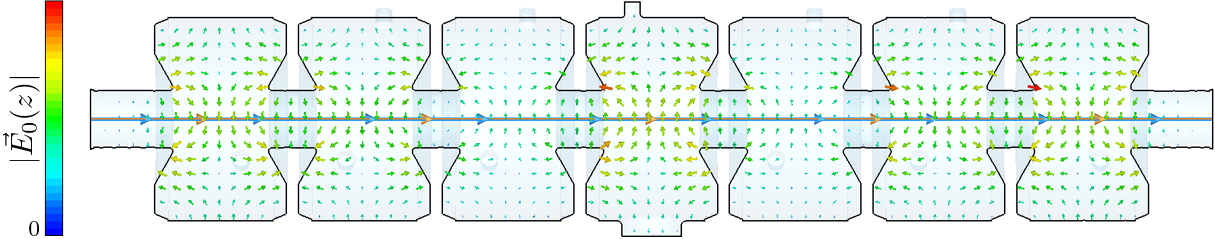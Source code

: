 <?xml version="1.0"?>
<!DOCTYPE ipe SYSTEM "ipe.dtd">
<ipe version="70005" creator="Ipe 7.1.4">
<info created="D:20150814141937" modified="D:20150814145856"/>
<bitmap id="1" width="20" height="258" length="201" ColorSpace="DeviceRGB" Filter="FlateDecode" BitsPerComponent="8" encoding="base64">
eNrt2TENAlEABFGEYAAHFKiggw4ZtIQSDRR4uPbKM0ECEhBAsXgYkp9sMptpn4Jdrf5aUNoa
uyZpa+yOpK2xJ5K2xl5I2qH2QdLW2JmkrbFvkrbGhqQdaT8haVvsKyRti11C0rbYKSTtSHsN
Sdti9yFpW+wmJG2L9ZhssBuStsYeSdoaeyNpa+xE0g61C0lbY18kbY39kLQt9huSdqR9hqRt
sXNI2hZ7D0nbYs8haUfaQ0jaFrsNSdti1yFpW6zHZIGF+wERhm9Y
</bitmap>
<bitmap id="2" width="1668" height="353" length="110373" ColorSpace="DeviceRGB" Filter="FlateDecode" BitsPerComponent="8" encoding="base64">
eNrsXSmYszoXPvLKT2IrR44cO3JkZW1lZSUWiURikUgkFolEYiMjkb1ZgELLkgXods6Tnyd3
/o+WJi8nZ8ubywUFBQUFBQUFBQUFBQUFBQUFBQUFBQUFBQUFBQUFBQUFBQUFBQUFBQUFBQUF
BQUFBeUCywkOJgoKCgoKCgoKCgoKCgoKCgoKyoRgLA4FBQUFBQUFBQUFBQUFBQUFBWUbkWE0
WlW0urBrdWHXC7u27XJ3bVvz7yuMxaGgoKCgoKCgoKCgoKCgoKCgoMxKJxbHw3GkDspd2qAc
Ff+MXuo+u5L6/23/PcbiUFBQUFBQUFBQUFBQUFBQUFBQ5qWOxdFrRdx9XZyUbl1c+y9lNR3G
4lBQUFBQUFBQUFBQUFBQUFBQUGalrYsj9LpNlVTXQJysi6v78u+VrI6r/z3G4lBQUFBQUFBQ
UFBQUFBQUFBQUFRkgi/ugnxxKCgoKCgoKCgoKCgoKCgoKCgoy4k6X9zlji+uQr44FBQUFBQU
FBQUFBQUFBQUFBQUZZngi7uM18Vd/yXyxaGgoKCgoKCgoKCgoKCgXC6EVjgIKI/CHqEUx+FV
RI8v7jLIF3fBWBwKCtN7pMKVF+VB8EPsoaCgoKCgoKBsKCXhxj8hVXMVkRDhVrf9kjRXyq4Y
JEFZ0vi/omsIe3W//jeIvWcUdb64S9OvbqvjsC4O5dNWXgW911l/ccRQlsQerXGlgj12xUFD
QUFBQUFBQVnUHqMlIcziKtiVVDIoV7CrqEpq+9e/839T/3uMiqBYw28KeyW9xx5F7D2nTPHF
Xab54i7IF4fycaqPUqHHenpP9qXeu11/a73H118cPZSFsCfX3w72yAz2SixWR0FBQUFBQUFZ
yCQra3NrMEPav5JuhrQ10tAwQ7HEHr1ibxKBN5WZDHtlifB7FkG+OBQUJdVXCt3VCYB09N58
Rbq8YkgExUxusNepzFRZcxF7KCgoKCgoKChLeASEhzLqDGm3+qg1wERuVJpk17/LDGljkhUl
ViihGDqkPexRBexVXexVHHvoFDyN3PHFXZAvDgVlQPXJdbMJifT0HqGdMEhX7/UrlHgaAqvj
UEysvj72SJsIK7rYo9PYo2j1oaCgoKCgoKDYSMGseZ3sPBnJkKJTgGLmkN5n58kYdw3pIrCL
PfQInkWQLw4FRTEe0qtI1+GLw9okFCvslYPYU+WL61Sko9WHgoKCgoKCgmJjlRGVDGlB5jKk
GA9B0ZeiLOez87PYQ4f0aeSeL65S5oujyBeH8jkr721Femed7VYlzVSklziSKPpWH52pSCdq
uyEwFoeCgoKCgoKCYmWVkWHOruEMaTWYnccMKYoh/Myx18nO406Zp5E+X1ylyxdHkS8O5WNW
3m5tOfLFoWwm97shpqvjBrBHMRSMgoKCgoKCgrKAR9BuWChvtgrW2fnRMEh5NcmwLg7FFH41
9i73W2aGsVd13YEKWWueSkz44i43fHEYi0P5ANXX1PR2z4m+D4n09V4bDLkgNQSKOfZavjh6
mwibsv1uaUnQ6kNBQUFBQUFBsZI6Q0qFeU95lp11xFVkRatOhrSq2boo9yO4l83/vbhLGGaY
IUUxckhb7FUCVwx7ZAR7tYNwkajrYA89gmeRe764SqEurqmOq5AvDuVz4iFSfQk9VkntVyu6
Ab3HV+Tuykvq5AWqPhR97JUK2KM9HNbY49eqxR6GglFQUFBQUFBQLD2CToa0MfJrs59fmSXW
McPktfMvMUOKYiEdvrgh7FE17KFD+jQyxRdXDfDFQZQ2fHHi31Osi0P5lJW3U5HeJiOqO413
6YTgKlInIJAvDsUCe+Ud9jpBuRZ1t7bfLfaQLw4FBQUFBQUFxdIqqzcJ0q5J1lbHCWNMNtlv
wiNVNzuPm2VQDOHXCcTdYo+OYa9TGSK32GAc+GmkjcXVdW7VlS/uvjoO0nKQL442n4PjifLG
K6/caN9WpJd3eo921t82JNJJW2AaAsUMe7e7IbohuO6ae4M92scehoJRUFBQUFBQUOysspns
fB0GGc6QXjcJYjwExcwh1c7OV13sIV/cc4k8uKHDF8fDcaRTF9dyx4EbQE7rv1c9vjh2L8bi
UN5c9fX44toQR0fvXe6r46q7qmBMgaHoY294N8T4mjuMPVx5UVBQUFBQUFBsgyEjfHGd7Hyn
3dQmdTi70ClAMXJIJ7Pz99gjt9jDurinEGiENhtO76vjulcIE4gyOHttOK7997w14TiMyKG8
azykw9l1aRMQ3Vo4lYp0HEkUA6vvni/uphbuHoF3QTm0+lBQUFBez0pHeSdB7KEg/BCBCD+E
3zUQxz01XlzbqY4b7jtxNvR3Wn+C6CPMcPFFQfi9PfzwZcGVFwXhh4KCSgkF10QUhB/CDwW9
UQMRAbQLvQbTFusj2BB+KAg/hB8KGn4oCD8UFBul1GbMR65Us29zpQ/63jWuD3jmF9JLPVfx
5ed6KQxf+3lJ8rwsWKco85L9Z1nSKhdbGHLOZlMV8swsfq3EX+q/s38p/z27N8uLXOx13ea3
vyL8nur9XQlLBtc8LwawR1qMCQTSa7/FXlFWEnsMvVti7xW13ytos8+52r5TLwc/nNPBfqu7
hB4T2qyn9+ik3quEzuRr98brxVusvM9gB/a+q/OcdIV1+fa3cKTdYK/sY2/A3iNFbe9dsVcQ
uj323nTlpbg+PrnPjuE4lDcohyuoTHRXgqLggv036D+5aurCD+drrM8MKmFuEWnqk8uFWVxl
VbErkXRelTjrrenLv7fmGaEXbqQJt2LL5y/JU8Oviz0ebUK8jc3jFXuEVAJXFXcBhrFHaIvP
PvbIxs//5HnSgZXX9rdXD+rTlT/zJfsvBD/UdWP9vJAJL6nHOnqPzOk9rieFzhSfsPHzF+Sl
4Id4G8FeMYS9QmCv6GCvJNe/533brxRJtI2fP8sL9Duw/7B+p0ofIzwoL1edyxCc5jnG9t/s
muX5E5bv3mMPZ2rimhMiq9qYWVWQNvNOSiIyoWSw32TnyTVDyj5nyycX+oQ+P/xE5WGJSBvX
IffYK2uMkQkcPhJ7pPZi6CtoP5rhyvumdQJPGBK5gR97u3GmJnSI1F1Cj83rvfxmzS1KuXZv
b/V1K5See+UliDRF7E3afh17T+6GaLC3/Qi/zsqLSPuIlReDcigvEYIjbTbtmp2vniDTveX3
Vm+U2e89T12gfjfvz2OM1c9PH17R8fQZUp5hl1VGwgCrmuwn4f1mw0Ln72X772md3x/NkK4y
zrw8b6hK5Eng1+W84u7SM+JtS9yOz+ME9sor9ooBHNaZfVkfsnHlVV7PKX0St/R25e3wrRVS
AT6+wg37Zu/d+L+n1ZO4pfcRYPls5adgz6wiva4HrvWYht7rrb8bV73W3zjC5fhUfsdyVVuv
ss5q74bQxB69wV7WroNb+UR8Tp8Je1N+x7rz/sl+6+N8sU5MAyNyKM8fhbvfr82zaXenpGH/
pfv3OdlHaadp7HWfmSr0X3VedK9VmyGtN5nmhDahOcFd0+2XA3+//vuWs+uhv/ch8Lv3Q++5
Wcx+I/0AHVJzFb4a9ooBNhL6cNU3yM11rYurDPXhq/fXwAB9Lp1Pn2Hlva8GuVoIaC8N6ZCm
NulOpynqPSL44rZ9/rs6W0qeA35jNVSb2iFPY9fNYI8sgj1ibNsY9wcr8Z7B8Jv2O7Cvh+1n
85VqfVI+j9+BgqKZEbjyAjWR6qoTtcb+C/fvst61uttMNd06AvOZFJy7235eFHWGlPD/rNjf
q0t7vW/X/7e6iOlumUOKB/2WKS6vTeE3WnlYIt4mdEhT21ZoYI9fK7mVRmCPbPz8/Uq8US6v
zeA3offqujjE27v1h22tbeB3V4dZDVaDlIi9SR0i68lLvvJO6r2e9uNrtFi1W764TZ9/ohKP
bJWPUPQ7Gg7bd333K2P7tsUeoVVjyw0jkA6tvHKjdGc3xJb2aqmCPfQ7sL+GrzS4/j7V7jCU
j9+OSlVYJjAj8E79Sa6SdbOl49Ug9JHZlhfsp3kp/yLahYirNLpIxwDr9+W/Ef++WbB6+coH
Z9bofbb0gdh7QMXgi/TbkRHmzRVXk9i73GOPXdNt15dxnhy6dqZ+pBKJTjDyId7evIrgDgPb
rryIPe2+1FdSd8l4CNd7ldqaW1313nX8H7cbYssqTS2/o8cj+gm7HtTXL7HTs4s9iauxNbeq
l91b7CVZsbXNMMMNu53f8UHY+9D1dMRenVl/KUbkUB5QFl7d7qHu9TE7/9b9EQ7AWzwsuDKO
8dJMYw/na7DfcJrVf69z7v0MKZ3LkNafID/zOv6Pyg4P4GFN+Clhr8nkIvb6c1e1YyX+XmNv
qjLzpj6kdiIegb3m5NYZ7N1w2qxVDTKl97p8cYi9962OG8Lesn7BGB/mBC8r7oYY6dM6ENfR
Y+pVwVe9V1V3FYkP2w2xNp/SrN8xyIWLeFsWe501emQdf2BV8DP5Hbgb4h0rmUtF7OHGVZTN
AnG6UeUrr0U3o4f9V+5L1WRw+ow9/LSwxx3SXgUOzl1vlIay83cZ0ks/W1p1M/Xy3sHPXL+/
FfZa+GmxTNAOX1yfz6qa6W87huO8W2tijxph7zKAPTrwmSuOW48nR+G6oOqbr/6lvXmUTK2o
996tr6OFFl15qbrtJ+vi7HTRe85d8xurqYr0i1JF+kDVx5rPP8wBuKn20+DCVVvjhvrPiJ8l
1ujr+Ohi7/Jw7JlVCy8YizPEHq5Z29mruu+IxnuU13RxW/sdKCjDrmhVzZ0UM8BjgBnSt+aL
q9RPsTFTTTbYwwzpfN82Q3p5Vh6VYT4lM/gR7dOdBPZKxN7S2Ls8GHtD+mQt7F21nz72sCL9
k6rjpnBILHzSWU7CMewhX5yG3qs0+OJuq4K33g2hjb2WT8nG79DC3l31MmJvDHuVLl/cTWXm
S9h+m/gdFe6GeGu+uHJjvwMFZcIeMzvZxyRDahIt36rChL5pX+f3GmRILddEm9NCt83aLI2l
dZ+5MueL6/GHVBu/awb8D1YmmTn2dDJ3W/dNn20D7F1msXdTHbfROz7AAahTobSF9rtWpBcr
rgtbZ8PfcW01qyw1OhXOAH661Zg9brFO5fz72056GLjXeyNVwc+k93o7XOiWK6+J39FydplX
0di848+rZ6oBjtZpvrhLly9upDqu2tDu1T4Hc2u/o8beGusa+qrbvMt3/TmuwnkOQ4wjoSwV
izOrSsLs/PvyxelkSO1NsnFuEMxSrVGVdM8XN8cf8rwZUpvsfJcnBLGH2Bs/oW/N7DzVzs5j
RfpnV8fdctoYx+KUsYe7ISyqki7DdXFDtcF3VcHVs+2GqOyxZ+l34G6IEexVExVxl3nsPVt1
3FZ+hxb2cDfEO558bYY9m6pgFBS9ypA57gUJ434mBfuv3e9nvYcxcJ/BXz4/pcD7UfDcxJbj
Q19pTkeqkqRhRhvz7NI6CzP8IduOs1p2bK26OFXsGVWLPQB79HmwVw1i73KHvar9nO2wV1Bq
gL2FtZ9aRlitIv0V16BX4bdZ77frYc+6Lk4fe0Wxgi56mzkdODl6Vu9N8LVu897JujiV9Xet
lVd53bfYDfEqem8J7DWn91b9gLAa9p7U9lu7Il0He+gzLqvDH7UWVIr8k2Q5vwMFRY0zRCub
VvWyJ9jXzWQ9X79sTG6t7JUlb4PZ6ai9jAbO42R2vrr0MqT31/scPR2sUHqGd+eub1sXZ4A9
mwzpor/d8DPXm8e57LwC9kaq41bum86pfXa+0tWB5hXpm4wnpEdjnANxoTgb6gHqgfv7pFUr
q+hAw+y8DfaufHFr6LFXnK8BvVfd83Q9rd5jHSMOQPuK9MrA9luAL+4Z7L2lv6saqkivFFbe
Ga7gJ7X9luGL08ZeQd7B97zDGFtzjT+/vtdsvS7PT8AXR4wrNjEWh7I6X1ylVyWydtQdStf8
XuIaZ8qAuhAdzKL3EO4hOxlnB7g/sm7WYPi3S764sUwB2aAyRDlbunKWaoHxhDy0wG1ifq93
GuauuTT8IRqnuW3b18feWnxxkzrwxU/U2iRTP1Ad18HeRZercPX+RIaUbJidV1l/NzjBHCoP
8pPhvaWrv/bRdr2G5PiYZza9V4QfvcXeu2nsVavVxSlir66cf/XKxq2q4/qcXfTS5cysHl4R
Rzp1cdtgT6Uifdz2qzQ4u9atwBmyu4rI2LaENFgIk3N8cT3sVU9bEUc29jtUsbemn1sEZviE
9Djp586vuTb3mq/XxdlmzV2kP8s/ubjfgYIyx9uwUKbpPvrtn4AkhpHz7CSM5LPZs7Eb+e3+
n8m90YHrGeKajQmU51pNGY2t/NXg/Zncm4VQxmzYl+CLe9LKkGHOrqUz9VCm5vdmAZsF42fg
MxiaYq+IIY+Gs6W3XF73f6/4V2eh2XhCFjm+uzGviG1dnHGGdM3fCAzeFp8DreFhgr3SJoMP
hExzx01hLykeVWmjzwH4sKpgFc4urgTYsmuo91yesza7N9jDxTPHHhH5L7N7c24tGN6bHOHi
G97rH4FGPBy3tO20UnbeDnvV01a1QZyBH1pgjxjPHaQp+P54dfq0DqxAftSDxs2YA/ABFemr
8cU57okbbMbYyyMre48kevZe1bcV89Ace+yr08BMF0EeO577KE65hfyOxXZD1DNo8B7lAZDI
8F62chVn8/VaxPEgPprairyOnS/ZJuu18JHzk6GPXAS8BScbLBnvhkC+OJT1+OLuuUEgDCAK
jDOJfHkqolrVa2YKuIbhgTiuZHiSXTPLIMvSxO0u6xtkK2odxT4h3BtkOoR6bNSUfpaE3yjU
FI/mmWRYYhmQgcTX5YuDJII45C0KFE7zoZYm2Sj2XH86ozHNF8ehW2RACrMsFaQhFAlrhhmu
xOfILyKzTBlEHrev0sAsy8a/Wtx+92/uT20byMhLq9LgnW0yZRkfujyGwDXj7IIgBF8Ve/bZ
+bmKX23sNe+gRYY0Zi+vOS8TZDn7BOMsLdhVnPJXer5SbvT0QMhK83ELCziHVnxxqqeYXTFj
HwrWwt4dv1Nn3oOz0JxHoOnVMdQdQ7ZuEtcce2zlajaZmmCPiNyZ2b0ifWaOW7FkG97bhuO4
U38w0ZlJ2FQ1n9WxZ1sXp489ySg7qbuohd7L/p0ssJeWNtUpckQs8FPq671LY2+kkGXm45YR
O744YqD3iPUmwZ4N6QVqp12Xw3PH7FVTe49XC8j8NTPYDMc/qG83wy0zF23sPXYva4lviD1u
qcbSUzC395LQ6F4KYSTsPV9B//T1FV3M72DPoHjS+vD4M/CIzBez27XnLvUgZ7PPPsHE3ob4
wJ3EDrGDpr20r31kEcrTxm3wV9/ObIbgT/u3syeXbnJ2ZD9E30fzgEQ8HMcGMHZNcFumkDJv
N6B6J9ha+R0oKHOVIUOR55AtMTlb4CDwDTgNwDtBmXBVH3sG+9/reBS7TvPPjPSvt8saWq17
mY6SgbiyU4Kr/AyOf6i/nbh1IFH3t8uKvjbLr/v8acCXBmYbGPHF8Rln817mqhkK28qQoc90
fWZhsmbMF8d/QpYacy9wXZ3HhvfmIR//PDK593yorSNe3Hg24WvKpWEZm/32xi41/e1pKM0z
M84uYK0ooSwfmJ0HLwePKb1KKZt2P/5JDjk15v2A0wns+ENgltNpGj/EihcFKise0atDbfbb
o9KGLw588sDsPOQp9yiZ4qIlVESXs4ur/dOeB+Jap1Jr3pMjb5V3rUzTmvf05Lh/7HY77Lng
/llgzwPvF86/hthjt6cnQ3sjOMlwHKS+9r08fJpztXk6XBNAitUFC/DFNXrvmMMhm+OLG/0t
ztGFmFq9+5kVBywUl0fqPTv+ZOBRXPN3h604cDgZ3nv0ICYQFtqVLQvwxTXYS0tIirouWp9L
rVabaWI4dzKWkoWGcydLDvLQ5N7QrYNpZex4J31f4yxyr8LPCl0jXyOqnQXDdzYWpnJiiD1p
73meSWXUQn6HeIaCvf5wPE5VzpdkBHtiALPAEHtlyGNKeWA4/qUryzYc76D3vd4fX+5bPzfY
a8+dLMmTn5AcDXhl29tNxi1xeSBOhOMMsSfDcZG/ZVUwCsoMX9xNlooU3B0ocr7GBb4BfwKE
Z5md5+keiww7D7knR5NsUVxnySE7GmZ8qCdr6rQj9iJHIGP+phneI2+VZ5gpiz2+QFSZbqav
PSWNT30Sy6DcqpUhA9hjVmXGLMMEktwgSyXG3+PoZbZZFJpiL+E2Rhoajr+wr0Q42hh7iU2m
m89+HppnaWOfvbymv91nhhlUhUFVYS62N3K7KI65aSTQuG52/q4qGM4pnDOzDKnAHoNN+e90
spi7AvLcvLojz7lxGxvih4+8uN0Qt0Eonr8wf/445x6ZaXXKv8MZohJc7aqwdk55GNYvVSpD
Fs7OM31V5MP6tt+XdSx3VWGeDKGb6xxZSZ6fzdcssVnG8YwqycN9nSgveC269ryf//jzcwqa
s2SrM6xmFyaH4bsTnLhjlQcQnc3XHeYdlKkS9qoF+OJ66/ghmcdeQYZ/uxtBWFitWQlT+5m5
3ki43gDfkKMVkoQrrsi0MkqqTUu9nefmVXlxxsNZgUk1rNQnvKg4mtB7a1Wkiyhc/u90nrb3
pn4705xVKVwVzxB7zFVh+lNzF0lvJ0IeQmaKPe9kww8s95laVJMGPByXm9q6cQAhs7dzC560
kkfDrlWpStizr0hn/4OSvbMFBGwE5rFXDPHF8TW3Sq+BUO3KtBNUMcSurKk2rCRn6yZr3q9h
ZR1x7bAn4ngGvz1t9r7lput15vPkF40M37vI56styVjbrCoYBcWML260Im46SxV7cnWzqI44
2mbYZSjMJlNJGyVjFnUXNQZWmVaxy9Xktwfn+hkumVZ1VssXB+6pWSwCIMUM58C2vA3TpxpB
ltQlJebYi5hpYYU9sTvb6hlIYlMhwLOlVWaFPUk6Z1OlIMNxOvfe8LA5atnSBbPzqtgryXhV
oRX2ZCzOTu8VkGZW2CvtKtPSlP8EG+ylhe0Y6lfHGXMALlsV3KYPdE8wr4srmFOQBkZZ5uM1
+ZUejSpzmlBYfDCYO8fb1w+QnvhxqAa4ZW5FlxfCYL2u+WlPJs/vHvhmmTzg4bjUMzsFjzu2
rCW8tHi97Px0RboB9hbpQ2K35iYFhImV3iss9V7GcxDGzx8nMvdk/vxuAJlJVfCD+OIWOAXV
8T2eL07t5l0S5Npgr0qt1jvmLtnZe/UGSZtnuNjZDJFvbjN3tqy+DF+ctLHl5hcrOz9kq4YV
9qjnuHvzee9SUhhir+FFNz11nTO12oxhy7ZnvBuCrbk036AiHQVlvjJk0VOleCAudG0+p97d
afMMF79/mpv+M1Bz7pprZZ3/Z/UMF992LqpM5ryUMqQzp6QNn/JjXxdngL0xzi6obE87qo0K
uzG3fobE/h20fYYqsx6HQp+zS/skMuvsvDYfpvJzavedET4cjTHPc9t5T5LFf9fz982wZ52d
N+FiveeLcyLXchzqqjaLNbeOxSVH82cQZXVm/K6k/RXl+Z+3N38GUVxn/v56R75xpgy3Ot3b
vC5ujiNuBHsFec7314ZnchGeTJE8LV9RB/b54tbF3i1fnLXfAZ5dVY88c8GGJ1CQxVk9gzzn
y4qrMGI/xG4cQmO+u6bCKgCibfdmeWmEvQf4HQUhfV5cHv+0G/PrkQ2m2DsZc5zSdtUmrtUz
CFJ3q2eQpXFWzxCarbk5IWbYw7o4lC354lQjzNVtX5JI3/9dsS8PWDG7t0kyHoC6Ns8gA/5O
cDR+hvpUOFljYPwM3eo+s2fQmQuimPVeny9uPqNREMv5HR3zPLbCXujWWU4r7CWWv+V6/oLx
M3RP11phnO/7OSG62Fs3O6+p97D/uv1pDsAHVAWPY6+US/ai41CvMjZ6j1nU51+bZ3AiHkmz
1nvW635+egwOjU4DX5AvTg17qCuW7V8U+us+QznLL7plRfqrrblwyWqeN2Pde3OSqZnNWaW2
eq9b3bcd9gz13vZ+R283xCJr7iWxxV7l1VXc5thzbX1t5qIKMiXzZ8hOvR1kZus+jQzundjh
gnxxKI/ki1u0Os4qw2jEEdeL9pdn68oi959rV9VWns1OqHlUf/aUtEGcLMMXp4m93DqLjf1n
65tlqZ4hO4/9l8deSZ4pO09n+Z1w7j6pv2R23gp7BWLv3fpzc7pwZUgvGILr72f3s5mdOPR5
KtLZW/JsY2hz4nldUUZdS764f8EBqGfra9s9g/luCELMsId1cSgb88VtlLGi2H+KfjGYIaUP
qgyZxGGPL+5VsPQJGX+L8RngAHw2vjjUFU+Mn4Wx9wzZeTpy2jXi8HP6z8AXtw32sFLuEfpz
ak6fgS9OHSe45r4aDo2xt5Hfcb8Th76PzYP90d0QyBeH8ni+OMzafHKWyuQEw+UqQ9bgd8L+
+3F29atPl8nO4/gj9owyywtk59fgd8L+J/Tt+eI0sVcg9t6tb6xPrCvScfw/va+2E2cNv0P7
mQvciYN95ItD2YYvziTCzK8V9t+qr3mSziKVISYZDZyvt+or8cXdn8Rkn51HvYfYK4mZLrLN
zutjT9YS4Nx98pq7DF8cYg/7Kpxdy2GvZ/gZVYjhfCH2lqxI16mcx/l6v75xpTrG4lCWj8UZ
ZUgFx06JEXLsL8EXtwa3GPbfjy8Os/PYfxRf3LNUBSNfHPaX5otbilsM++/HF7dwZQhWpGNf
mS9uvE+3rkh/Qr447D+mj3xxKNvwxZlw7KicBoX9V+hvXxlihr0Ssfdu/RnOrjWy8/ZccOan
42H/mbBXkpfIznc4dnDu3q+/RXbeDns4R+/Wb+Z0o8qQRSrSsf8u2KvMsLd9RboIWePcffaa
a+13oKCswRd35dipOn9fqr92lLvC/jJj/kR8cY/C0rPg6rJCfzu8fRZfXPUEmb7qxXXmJ/PF
VU+GJfpWeHjMmGxSFWyFvYKgvfR66+wk3ow5AB9Tkf5pOuSt36lX4osTvsqH+3ov3F94HLAu
DmVbvrjJU2AEvxPuPX9H7hqdE3/WqgyZxh7yxb0rX5zmaVOrZOcrpco3nLt344vTP/Vs3ez8
0DMgZ9f7c9co68CF+eIqxN5HcnZthT1Vvrjx58H5QuytW5E+8gzIF4drLvLFoazMF7cpvxP2
kS/Oni/uNkuF/dfvm80p8sVh/1Fchdtn55EvDvvIF4f9JfniSuSLwz7yxSFfHPZV+1gXh7IW
X5zRvmnMFODJMg/ki8P5erO+GWfXA/jicL4Qe4/ii6t6fHE4d8+3bl4Mqme1KoEtq4LtsIdz
/W59Qg3t/0354rAi/R37ZWfP4POeYI47cfAEc+SLQ1m/Lm4hvrgL9t+i/yp8cRXO15v1X48v
Dufus7H3aL44nLv36r8SXxzO15v0X5AvDufuTfovxheHc4drLtbFoaxXF2fKiYR8cbi/fmG+
OA3sUZyLd+SL064eWSw7j5n3T+eLM6lcWiY7r8OJhJxdyOPa9hfgi9PRe4i9d+Xs2gZ7t3xx
yAWH2DPzO+yTsJo+L+4CQ5+3xR7yxaE8HV/cs1VzPfIkrA/NFDyML84ED2ucYoaYWab/Snxx
z6LTED/L9F+JL67L2fXsp0O+e/V4tZCueCW+OMTAW/Vfii8O/Yj3wt4r8sXh3M2/O2ufEK37
DIvtAkO+OJSt+eLGswa0w7HzEpFtIO6W3wtl+Ha8N9XqlSFvij3sG3F2aZxwtDBfnAL2cL4Q
e6ucIq12eu9mfHHgg/m96cngXnAPUKUmay6JTG2DL/Ccl1tzl+eLU8Ue6op35YvbAntzFem4
/n4mX9zj/A5l7CFf3Jv5uZbrL8biUDbji4PQgXA3ke2d5ouDEHiLRItFo6AetWYWMgQ7/gzx
jhvM9Es3Yv/P/YPiDMSF/GQQ7YcsBJIYZAog95maYleTe9kvZS1iP3zHRsDxvjXulYMsB1wO
fgBm2Q3+7aHzQL448P+mKw2m+eLA+wY+dMtkfCA+mN0LZWz2vZBEZs/MQeseDe+N9hDswfuz
GqvgB/xv3vTHv9Un7Pbn5Yt7kcw45ClmbF+LL87xHRXsjfHFOQF0/+6EsCvhi6iuueDBte8C
lHy9BgJG2DsBdSE5auu9ImLNRHexBTfzTfSVXHCTncG9XxR2BHY5/Dte11lHZ80FH26q49iS
jXxxH9UH74R8cczwsKlIB9/hLdiZjP/5C9wvbjEyoyX8gegHqIm95wQnCE+Qeqa2Ym6InyIx
tPdICMEC2AOPDeC32b2SL05a+4+qSGeTbrMT5+rnhqD/7gNbAurbY77aavnITcrsG8o9kL0h
fvIIQtdk3ouANVPsST+XvbMOuP8c90vnXoCkcXVrJ1d/3W995NBsdwzWxaGsxRd3HzGG7Auy
Hb+mO0i/dPmdIGef/h9/ceSV/qcXdS++oPyq31n6rXdvsOfuQHGG0mXNIFoOsQckEbE4o2w7
cw1EOM4Ri53G9yYi8Ei++W8v+fhrZvk7Y56DZiXD7jrj7Jp/qT6zdTBk4DPTE3PlID0Kh27g
e4tJvjhIfyH7443wRapebdXxw749O0nwANHGD/gnvsAVMeShKX5yiEzuhTSAMuYubeTpY/5Q
/2T24mQn7WeWQ82sgpyPvHaWLf3jsyav2Z/G99oFQ8yyadVIvzeeQoGYfT74LtAMaG6InzwV
tr1pxjM01Xs+A15qivkSJJOz2TPTXHi1hhlScM8m9y6TnZdr1n+QQX8t4DrccXcqHDuOz4NC
sr9LeQiOt4qH45Tw5nLjtu7n9XoNBcAZ1NfcZh4ZdD0I90YYiCHxTd4X7wBVDLE78Z4Oz/vp
X21jsHZ2REpCdc11YviiYpwpH3xHjNUuA8dXG/OqWamL2iPgz5PXzoViNt+aL255ficghXGV
AoQBu928GrOwqAKNzSvt2Ztj+Hu9M5AMElM7gS0xNBXZN1O9F/lmHIBL8MUN2HuG4yDsVd7E
i6y9djCLpWysF3LQHsPEg0IY/DQy8jWYrZgZr9dQppAnRt/r8nAca0UAqWdl76W/ujuVuIEt
zWxm5Gcn7Som21Bw18+9Wp7TlfOjfm7R8XMjTT+3/I+nvcx85OS3hi5rxd7QX2A6hNcM6N+b
s3ujBjya92bNmlvwponbZrTZuJV89TTxkdms5fXVjLsVY3Eo2/DF8cqoVMSFymvT4ovjseuy
acQg2u/U38ueIXb0s0VnKM/cKaj1vM69Plsjah0lUgb6UfdCqqnQ5F5mV8gfznWU5r1hZ8zL
2pPSqS74uo55ycvzHsUXx+NCbL0uZTT1rMsXx5ObhVyk/lhfG3unnxo/xDXMchYRB0/sm9wb
hTwWV2SGlWk8DBi1YUC9e5l1VIofHu5NKuJKMeZi5PUrW5r5ktfg5yF8cTyKxZqwjYGWuhxQ
PIYvp54mkIX6Y8huT7h3xlpggj1IY8h4IM68sjEtrbLkOTW/tyjYlPw7n8H3te91TzwcRzKH
dSLt9w5IwVuZ/zufIM82zs4LmxB4TCZvVDcV7dJUpk1ydv3zYFfwcBC/liI0xFoG/3xV/c8X
DvntpM7ON2Vy6lXZBzj/8HI4prfdX0PskcQct7nP1lzHO0J01sd8XXvPQ3PMTQg07I1dzEdb
1sj9O4lZSGHnO/NjHgCkYrSrZtiLZhZUq+Ns+OL6ei/LRcsgZy8C0eWL42tWozNFUbfm+Pse
v53dy+N4JtUdztljisuu+p1aVIOHbNwc1zPUe2XKFT7T/L62zucrDuVJH77uxJ7evaEndaaI
58Q8pPOIE8xFEvBcJwHJsL03zRcnrOXGbA53+jsCfmqrg+yNKtOC2uCvcwE694Y+ZAlfevLU
EHsMNmz6sthorfdk2YDJvWHH3gv1bexwL217fo0PD6lI5/Oe/DaxrL86tNjargp8cbywretw
xfp+bnH1kU0q67ixLZ480V5zIRLGqlAdJn5KAx7IA30fx+GRc/nCuv+0sdfGFgpeI6evbztT
lvLSROSLQ3kmvrgLf0Ey8XZcvrldSr/r4jR2DXYamYJEZNVJC/j/QC1TfM005cIwlkEhZicL
21izMkQE4tjiLnJtJhlDmsg0vcm9GfcLmJoyylTu6mGnvDpOP9vVjLmsbcjB8Xc6meVmxqVv
UgkMJDtgzsXI/vrFKkMyEQi6+LVDx+ZONKqVpYp/oTrwtakQy2v8qz93pxo5zEiIDkZVSRHP
VotQjCn2SvN70wBytkTGJvcG+3rY2QjwgkBN7LUhUDb+9KBbHcetu6IxiugeLgee9Yt+Jnhj
luGLa08EZr4ka8wwTmMDjhoIXVGUGIupN5o7ZlSLZl6hURZQWFXEMZdW1sUZVnqw2+Pc/PmZ
V1sydz4xfX6v9k0CV5cvjo8/84wkBjpVCnSSV8T+NLc6M14b5KKfy10Y/w1+7z1f3FfJo3D1
lYITa2aKgzq/zBv3CP4z0RuZKEQ//5rNu+OduNZimtM9Ou7JEHvnfVvjoV+h5LRpemZyaD9/
JKoQm1nYJaDFywfpf1fnQs6F3Hozx2ljxRd31Xslb4S0793Y95bVIH58mTyCKDDUexnzB3kp
uLneSHLWzPWeF0OYwzkw13tFAVlmobeF5k8MbQbOTSFzQMHZgC+OfS//9oI/g6Les1R9tY1x
8aDilsaYvUdnqscd/rYyO5k0Vmu805z379pWkXYL30ChqzeO3NRnjdn84clozQr465Onpu9O
DCQzvDc8cYUpKvogOOr7Gr89ey/41sN8dLgGYKnYkRHtFbFnlYRlD8x8BNlkdR/7FcLynMBe
XtJ+Ba9MmTV+Lg8KaVa1hY2PJtf9GPSriH/E8ws7WXg62tiLvXofjXfU38ni8dK4KmYdE+wl
TakP+eZVH3o7jwCyvp8bgM6uk846y+6lvfGfw94F+eJQ1uaLuy5q+U5ml0ThNycuG+XYaYHK
/i7j1bTmmQFhjjZ7Lq7/ZrrvhN91FEhUhfEisXCneG/b5xtU2RIvAinyqn7v9bfQRPd7b/p8
geMkNtr3CvqaC8QOHwfyxcZE/V6H+RSJUDVuU+FAQOx1chSfgX+v2KDK9/LLbCPhQbmx02eW
4ovjgTi2LoscmcDeSSzNw5VIzCG9na/sjwdwqMhtCf4KSH715sv/q62CWCAnOZjMHbOKL5kx
ZhrslbbYEyusyfPLtyb4k+E49p963xvzsnnH/a2zdURsYTh/qdxbcLqkb/bvuR5gc9GYeezT
Jk4+WpIvjmMmgjia54Ub/O2ykpYBIA0M5g6SQDhECWSR2bzzojhm1WcpeK4Zfv6dGPhzG+zJ
aJ45bsOIV+aUhviHOIA0lHUmWvdeuQrjkG8aikPFEzMXyM6nwrDMQFbHzWJP1ia1z8+DPyVc
w3HKer6jK6DOzotwnIm+So61K52dHG9vOHcyniA21xs9g8fd4SJst8xoj0MhrJ2irgnXf3f4
RNSzUIITgcYz1NXUcC2TEG32xLdl+OLqYvJIF3uNUxZztdlynOrOu6wDZx8Sh+Z6Iyng7Fmt
uVFhpfdSprot9F4aySSC4RimAX992OpDEt175TmqPBzHNKe4Kp42aLnycgOPGVrXysyTqMaf
rjxv0161bcxbLqxl9uYmO029t6+zfpyflq0dP/qYOcsoHBFbPg3nLk8hS+zWXE93vbveyx/7
wuMqzFuRHNd67x23sTllmQzHETmY6u/+AfIzlSsI38fE+Q0UT6w2h1+xF/tS/5zzd+Nr/EH2
O429dieOZD5vK5m5w1Xw8qp//AwgNR/Nda7157wWTpSv+KCHPRmIK/a8n/6aYi9sN6ia6j2O
HBN9G+6Yd1/vxmreYo3vDbixRKT51Pq5Lij7es1OBLe/E6EAtdPSsS4OZTu+OBkKc/xRrrac
kC4fS50jYNcEqmuVF1QKPEtVzdtQs8O1nC0V33zkqNx7/ffxgQfi0qP69w5/TsP1ZPw5kLhQ
xVbP4Du8Mo2NSfal8b0edPtdLoJKjfPqhjPH8b5FdG47vjihbPcT2Q3BN3wzXzwK1xsH90tv
vkjNDmc8X7y6o8ogdK2xV1hiT/ARpWyptfkckbzWG5ObMedmD9kr3is5ALWzq8/EF4f9F+1P
c59OZYeXqgqOeWZW5tbVObu+CC/B4psiE96cuK7I0njHW96VhH87ewbHc7T1lUyjMOc62Dve
3lBfFRGkgZW+8o58p2oRmNzLXIOIu/N1LK780n0GPv5yLgRf366EH1Glo7jmcgdNjL9EwvPz
xb2ZHnC8+DN1IHkCvjiRRN5rrb/tkSvtb2Fmqsb7Tg88Cpf8dircvvX0VR7w+FXiWdtpxH4e
W9ZBc5szPPEapzLU+97OmPNEqgjHqX/vPVchL4zcli9O2Jw/ipXzVz83+2/M55oZ56Spxcr/
61bZac2XE8tyvr019jKIXGvs1dtU9fDmXf16HkgXu8A03t/zf21swfF2dYUbaUZV5bf3eVn5
aQ7CU0a+OJSn4otTOUnwni/OYO/27ekq5dd0RkyBc8Y14Ii7/66Gu+Yy8gxKfXmmquXnyB2j
xs8gqg0d5X8/lQndjC/O+FQjqxPNwr0iNib6grPFCjNiuS/tsbdIv6Vk3+C7mjl92Glumjqw
//zVBvOy9sl6l4/tN2vZw05zU++PcXY1p4fD+tjo/Zt/pbsIxv4V8SJz2jnBfLt38N8Z/p3B
yt7wTPCwFF+cKvZK8mgdtaUe+4gTXaXq2wZ7F4sTzBWwt/X8QnRe4MTz+RNUX92uGMeeOK3p
4SeYq9h7BSFL6R8eMuqdoK2/xsmKOOt5F5u/rP2muubE7jTeZAf0y+o98vROoZXnR5thD+vi
UFbli9PNjo1xdr1HXxyi+oa/a2ZOCXlUZQhi78P7BthbPDuP/Q/FXmmCvUX44nS/954vDvuf
1l+WL04DexWO/7v1Cd0Oez34rfyc2H/+vq4+WYYvzsjvkKHgNxv/lojJ9nOK8AWxVxlhD/ni
UFbmi9OPSN/zxWH/1fsFrbQzGvZ8cfrYu+eLw/4HYm+B7LxZJg7n692wZ3iKonV2Xht7g5xd
2H/tvllFgS1fHGIP+zVf3DbY624S1MZeidh7t35WlGbYW6Yi3azaFufuPfReQUztf6yLQ9ma
L24mU9Dni8P+G/QlZ5feaT6bV4YM8sVh/wOxh3xx2H9dvrgKObuwb1cdtzVfXIXYQ764x1Sk
o957v35ZGWJvWb44tP0Qe5p95ItD2ZAvbi5KXBCsEnm3vg4P29J8cRViD7Gnh73F+OJ0sIfV
ce/Xz42wtzxfnCrPCc7dZ1bHrckXp4K9ErH3bn2ZhtgGe5fxE8xncYjYe0PslYbYW5IvDu29
z8ReoYm9CvniUJ6VL67hd1LJ9mI0/iX6OddPn84Xh3h4FexVD+WLe92KGsTbLfZM9ck78cUh
HtZ711TGfJvsvA32SIXz/noYW4eHzVb1vRb2UE+u0SeG/JO2SVhcH59NF23//Lp8cVWXL65C
vjiUJ+GLa/idMNL+fpxdmjw2yBeH/Y/hi8P5el++OCP+rg354i7I2YXVcQ/mi0POrvfki9sI
e8gXh/1FsLc1XxzO13vyxZnxtVaEYF0cyuP54qphzq4L9t+gf8PD9myVIYg9xN6SfHELZO5w
7t6hnxthbzO+uGqYNwnn7v36Gpn9h/LF4Xy9Sf8F+eJw7t6kP8Y/OY+HbfnicL4Qe8gXh7Ip
X5xOlBg5uz6bs+uyAl8cYg+xp5elWo4vDk9TRb447Qzp5qe5IV8cVsRZVQVbYQ85uz6XL+7B
J5gj9j6YL27pinS09xB7hTn2kC8O5bX44jAC/3J9Y764sqSb8sU1z7kQtwBi4CWx91C+uKeu
qEHM62HvMXxxxvxOOHfP/37pvnevwhf3yfP46r934N+8FF8c6qK36r8dXxyug88zPjPPUxpi
D/niUDbjizPlFsP++/HFTfV7fHFFWS7BF6f6nMgX99nYu6yQnce5QL447SqmhbPzujwnOHef
XEG3LF+cLr8TzsV78CYRshn2RvniEHvIF6eDvSUr0nEukC9Or2od+eJQVueL04pyFwSrLN6c
s0ulX9fFEWocDEHsYd8Me9VCfHFYXYZ8cWandNln53W/F3mTsOrABns97aeLPeSLe0O+OJO1
z54vTh97OF/vx9llanctxxeH9h7yxemvv8gXh7JGaZwWX9wFObvemrNreK6nOUNKQnLNujgj
zq4LVjEh9u6rkgywZ8mbhPP11nxxqvxdlsEQI+xdkC8O+eJsjq2x4Oy65CXF+Xpfvjg9HJrB
ryyJEWfXBfni3pEvjm6JPSb5FX7aJ5jjfL0XX5wh9jAQh7JiOM6KLw4j7Z/L2VVvUCVEly/u
TTm7sP8IrkJCLVQfYg/7hnxxNiYZ8iZh34YvzowaQgpbr814kxB7yNllw5MpYnFl2ezwQuwh
9szsf3P4GWEP5+v9+jZ8cRiLQ1kzFteLHv+6YMzvVIn+wYe23/079jfr/3qge68WZ9c1EEeI
gVNwmyE1zXTgXL9HX5cvrg3EFSUxypCW1wwpYu+z+6U+X1yr/cxW3tYpmPgupsBPBYzxnNz8
lv3ZGfy7WIhxrjfqH11H5d//neA4NC/q+qc5MokYYY/MYm+a3wnn+m362nxxlsGQknQMP8Te
Z2OvNMee2W4IZiuWpFrK7zh4wBrO4wP7f6ZxBmlHyRk08TtKguEjlAWlKMkYd80hhn0MhwRY
55jwjkthiLPr0ok2X/vnGFx2S/eawMS/v+n/xPATgbyq/PubPvjfWv/+qfq7CJwI2FXrXjlT
9VW0gX8/cmUzy248du7lsx/B9N75dqeVCMdRfausLCm95w9xfHAC3nYhOKEch7FnGB4TeVdz
r/b4Q7iDwLGax7HrK+CQ/XY2Aja4ZSOvfW98vbf+hDnehk4omBo5BXSWuwb8v+FnuCjM9Stj
4JH9y0Lvms746/LFtdgTtZwXM5+0XnllcMbv4fDXg3MJZ8LXXNbu+OJun5/Zk17S03X7M/gZ
hCVEREkH/gUD7+zPma8LinPhvPKaK/vfnrPzHJV/HxIICjiFt2PLjJyjP792RJTPC5sdV85a
M79NjE6No5VWpalD2u7z0ufsehfdgrralC+uZSYxq4tj2Cs7lZnc2GssPW4DMEsghhns9a/c
U4ju/IWLjt1iaiu+Rx+CH7N7r9aanb2nxdnVBEOMrD7CsUeacNx3WCPnN4GfBH5T+COg7msw
x/bGz/Xs/dzLp/i5EP0HIYCunxsr+LmDay4BL+WzI+eonrVYm7sSi+JQ1pDWI7jfF38qhDsg
PAJ5/QthmN9pKHrMLFU/5/Yqs1pDYXaGRC8T8ZvDbwbtlSnJPdWIYEPyC+mvvG65Dx1il7fo
zK7q9zoZ7O6a+vfyOWKOG4FTzksp5FXr+dtZllf2CYpVSaUIhuQmdXFl0alN6vIz8J+fw66E
L1JftX4Lv1d+Qudz9KoO0l3dEt60MRC6rD2KDwECV7vKQvzM+veKH65+L58j0odurjdf7Syz
q5w19aokZlyZZUjzu80y3D8N9vXnu79AXNb05t3/vvajHyB71vTmLrnOHaQelOGn8XjAca97
L+RB9+//vKPemJOwO84QnBRP72XYK0rzurg2Ebb3nX0kS+DqWjiX1IG4I1v7POhz7NzyJh08
hxmWfl6vF8y8DMp62eUxHwp/p5n38S+AUwbfp/q94w+T16u/q7bmgvdPKI3OPDI1UnxtjB8I
z6o6x3O4tilglwLry7//Own15Tmz3yUHVho2TVCO/93PuHl/cJ3pZ2CTdf0EwqOmB7ETgf2d
TeVUpp52zy4nZrE4Ucfe400C/9jM4wFIxNoUv9P9O+sdOmsfQ1uoO3f/zscOlo6fouv8U9dm
0LuXLU+lC95vZ9x+NXQm9fgnFOeaL46/O3sFPsMO9gxjcUTcS7t+B1v0v8rGBiA8SjOEvVG+
uL9cOAjSR2B+SsljLNq2d8qvTlr3NW3+AyRHdn0l7CW/bdO693asRDO093JVe6/1T20Yqpu6
ONpu0v8rOFrqJpDzE+v9Funnth6urp9be7gCvazP0UtAx0/5rVtSdzZaZ2MfIg8iF4KzMNiU
ba0UIGua6Kvfy6yUnp/bNPXn78Yi5MLtFxrY62i/EmNHKEvXxfVrk5o90T/nJhDXhOP2Edzx
xdGxvdhHn5uUNwrqGGhkT36iZmFtltefEPSi7vTAfWF5jX61q4PCAmKqG+1nvgDQGGjEGwm1
7mVGyFfTeJ+C42lkWLrBNFdc96FGxqFWdG04jq1NAczy1ZSiMqQ0rk2itBzirqkNs7IXRhvn
cLjL1kUd0058zjhvwFCWMNxB+QXkq71qZ3zKGAoGgIR1TLKNf9Hd36t57JUpkIxfi1Qbt/3f
C9FO65nbcW7H3An0sl29Tyjhn7c+9sgt9sD/Y74JeH/cSWGuCnVlXZwi9sD7hmIP+R+U+47m
0cg4Q+JBEUDiSncYqhgyT28e85R/TpkDLaEihlnyc2VYUekT/gy/Z+33pSokdB3vDHkCgadx
7+mPDxTTuiUPqUEesDF0vKPG743OrcbmsQj2CU1oYoIryQZ79V6tJjvP1tZzAXXyq6mFY0am
iMJN8CZds/My7fV36oTgKlF2Fdd7ISfGgS0TbfqGP0MTBnQrvo4cM1CYdwfyL8h48I03Ilr1
DfRLG3sx0fv37hFowjUt07feCdJAxjRm7+XuP4WvSlyJ0DwFfOW1e9jon8uYHj6zb8vqeFob
UmPjL12zm2q3QR0ubaSbT2C3s8Zm7RQ401xJEnuFaSyOkGttkuOfIGNPI6Jw7C1IvfvvrUaw
x6vQvSPXWuw1ZG8fe4PYy1jIN0hZbzDPLo+4Z8fWTTaVVaZvdyXiczLIqaHu+iaG1R05Zd8r
9H+gr/cyaSRwl5aNQOhq3JscxSLl1UG5/MQWL8fba7w76YmvcewTeEzvD/Jzm4qa5WglpmkI
uRtCrt3yo/6doWvv7eJhe4+M/JZv/xpOqT2FCFTspbbPvrGb9mVX7XkUabu6cZtBd91MDXwN
8b0U8pw1fXtvLxOFvJV73e/tjtWXiJ3q2bdBb7Q79rk6TyYxrYujrd3IPufL68TiSl4dp8UX
dwqFb1veBOJUx+E7qBHbverNo/8N5NBOpZa/ICyfFDICaaGvb5neSLnuIok+9pj6+A/Y8MsW
/qd+742XyuyTQwJ/vsaYd2dKTtzBAy3sCcuNYuwIZeG6OMH01eVNYvb/MeWmuES7dBD28UD0
uOzwO7V7sZl2CpqcLy+KK+srD8Qp7OPm1cI57CteAtdVkkxrKe4Hh/AHCuadHerlpuTusME+
dEjYRxUG+9C5Z8dsWmaXMrOWeYXBWf3eaxCpFOG4SiTuE/inxvnTzhevrBAOXa2sAqU99X8h
3HwCn/oIxqqShDtQGfPF1aHgPm+SE3PnaCdLpAoRlvFBkbOLl7szT4qKTyhq92qXqPIJQLyD
fCddSB6PKmrXUgMzbIViFnWV1r5hEZlxIMC+NONAgNCDIuGtynlQLvJ17nVqV5r9dipcadZP
dszRVnkGNnHtmH+JKWB9J2GOntL4s39Wz1dZB6LZVIqA3jhXUo09c764bjiOo7o4Q3nmV+ae
eH+6fHFc1TDNU+yB7iH705475sAypcGuPATny3CQFgagyOooXBIb82/AqbTh8QCvAL80vDcJ
OW4Zehl0Q0/zGUQZIY3qMSzbypyLIl+cqAgK21lQ48msbPjipP7k5qXUukWtdWUt3ChvUp8v
7hzXARzZ5OZHL4WTms5vv1devQrOlHfYqrEPldZcrjOLRltWIgqX7Zgu1cb/OYTIWO+5XN8y
74Cp3zxkV8V7+ea4RKwa7WrbNNU1VwblSG3wdJviM7BPkBPXvfccwRz2qKTeMrT6GvTyj0vc
+q3hsJ/m7KJDek/eKwye2NXXe2yhFKmrKoM0MNIbBXMneUzMDRR1xX0fdv7g35V05tnj354U
/1xfW9/KADL77cJgkOE4HX37C9mJL1jFWTZ9e3UPldeufU5wUOJoNaeGIDINIbHHq1Jbe6/k
1tocX9x1Xr5DXtfEPAXuLMgCp6IJxM3aG4Eo7irEW087tkehyrEMwV6MvFsPfjN62uPvJVx9
uKa2InPfihJ4OXeo+d791RZLKSwW5jHlfxD/Kn6vVJJXe6+Cr4JvLla198K+vVeJQjsflHdD
ULO6uBZ7X57wNOm1NO6XQVHN1zh4fGsq53/o+7mumq/BnFm+Gbbkfu4frXErr8qY+eZVcFQk
fEsxg+zqf+vi558bQF7xRIbBmht7dR6Bpv/co/q9TsAcDeAROdmoaBnfrKryvVd7qfVzK269
HGJQ4Y6ry4TEfAVlvXD7+bWyfZ6jlWm/AuviUJbni2trk/jumLyO4dSFoALwTeT5NjvQ5Ytj
CGf2f0ggrgS8ZQloWRuWpxBm2TmYYjxcmoW1bBSUaD/dGpvxK19KqiZHkP3xv7CFRlbE6bOF
OEFmzAoFMVuaQ54v5pliXt+i8b1Rs0ildeZIrnTXbN34de87x7RxrPJOhQPtzuPkJ0S1imOf
097L2eRiqIYrQ6gxX1xbFyczpNIqk1UKvO5dLPR93rB+xqcdMb+5t2qqCgtuGDSBOIX5aqo4
eId5lNmXiGx8MY9Sfd5FCC5ma5PjnfhnZqE5fvbE/N7Qc9yTyNfHPKZBc517RTgu53Vxor7l
+1rfovAJu7gZ+ZTPXQvdL2FjK7xx11mr76XdrOtAVZJ9XdyVu6YUSW1mUZfuHHfE0OzLsH83
y6w1aySsA/gFd2yNPqGALIE0YVdzfqQnuEIWQxpBFhniX9TFyfFUv6vli6uL68Su1fuTLrtc
SS0Cjevi2L1MIV+Lz8Vq+9uryBrQe2V1rVqUi2z3eo5A/Vf3St+b6ne9VbL85aF7GY5jekOc
H2E2706YOUfXCjnuEbKAKV5IA4dovwW1e9ip1lBZc9srD6n15yIsleeiuhyD23vPQ3ytvZpM
Y764DnpF6jCUsJ89ge6es6vWWsRUazFXjs1XJsOnpvMexLI9UmsFEfiRExnqXjjteRiZjUO3
ll7rE4pzXSAneBU0OfEqfqNY+9h1UO8NVqRb8MXRnr0nLAcZjRnDHmmriTweypCewl7smvnN
Gk8hVnrjvsi1IJbHgrLabnFi1fedRy9lPWF5dvw9H/z85ARHfU+BWGIP3LpyngflCNG0FX/q
Sv5IFDBI16k6KH6CtNb4Ne/bewRUPZ2irka+2nvlKFfw7W4Is7o4Wn25fENo7WkSERYr+F++
A5iuZGb9UwA39AIypMOuXtJWWI3+6jYEJ6HbdXJ5C3Zqll6z50LUmfAZZHPXZfxT11rdKmID
7CW+9HR4aTpNNNZ6GY4r/hNBuf9ERO4/HpGr/oN8/h3kRSNNArHeBUZ6QbnpT2CT6KV1aKJL
5cE65ximOVql7ioJHtyAsjxfnCy5POa9EFzLUdMG4u6jxF2+uKgJwTG9xMlPvJovpQ7EKUTL
W9X03amg+801KuKEbvlz3Gtmx6wibvH+v8RT//dUVMft8uuY1xVHRGkcZFnjKa/HkBMBdbYd
KZxKUzMXyb/v415Ab7AqqbTIUsm6OJ6lErlRHnhJrpkpJ1Q9aWvXhOC6lVS7hDP/KI45dyd9
p4elyNkSJ0vxOVh+FwQ9riTH++YjU6ryPnGsZjX2vlxHBuW4Y0vns05Mn/DKxgZ79UYGWSNH
YbgyxJovTn4O/8T4CNGBt3APwV53nLlR1GnGeIDgBOHpCfH2Eqdrca4q1jjhm969OaFUMMVB
cJQfosaTacsX1xICnORVgf8k51WHvN9ujeFrbs6XXXb1MlCfd7ZS8CN72DXlV94yw1PJmLbk
dcXx7oEYkOxbxp/z7yRq5JL6qvvu/J34FLDxb69NOE7p/WpnsBuOk2dDTGDPlC+OtvqTx+Ik
7L0Da3PYo8PvXWD43vUqfHR2EDxt30yvgn+2+Xy+ZsmVKzoY6O32Xt7igwpHa1Ga18Wx9+tq
78VXvlbJazGKPVLrPRlC6fLCyb//xPCtdoqxTHY7/Qo6JwabeXf8vTE2bLBkg8mqYbjtvcvx
r+Jv3zEDr68n+cwKe0/l2b48x4mv+o3viGnsPZXdEGZW308KLX5Yv90T8a3gawRlJwRX8rhN
zRGa89jOwZvHT4vbvxx+Gt+E9xO+W1a5EnIvKP4672/wbaB/nLKawJL2rpA81HtfAgfS65j/
c5tiOaJaHScozZtKxVjPz+XhuIaP/eA2jH9NUG6qIr00p4ZAQVGpi5OBOIbnfX0KWB0N3gej
J211+eLCxnS82aPN/nL0lKL9v4Fz//fvAF66xuMh19+h7IwseJu9tyD017s9WWYf1iTeA3n5
Jfji2OfwTQrJ9VRB+b3OGeYrlOSpTMkAJ9I/F154Htc4FW6N0+L6V2aeDeRPPUflMxn2vrmu
6M2147XVKf2qJGKNvZJyb7StD9E+VfB9dUj1cTqTBxmUT3Czx56EHycQaE6sPkR8T+heXKef
gfRn5xxxp+B6jQxXzOu3f+q6Kc9zNH5f5OCzdmpnQUeXtrfLeZQn9PnJbqoyhNryxd2caDmL
f1KhffWWV6WTBHsV6Qw/hnxxV3uve6IlFcm7Kex164syEXa7qXZzAWdz4+ugvadRH+Xe+hp8
k0sJs9gz5ouTgbi/HHYnKDucmV8uqNh79Uk9dydlH31V7P34Q36uB89jw29XS2z3qwdtlUOi
5OdKNq2buZZ7VyN6+/ceKROvRUe+OJS1+OJkhvTnDL1TBeei4oN8ceOcG9h/gX7RmdPbE3+E
5uzmRsvrldrwxZVd7hoAzcyyyu9CfL429sYqQ8ol+OJWxh72X6Bf6mNvKb64a2UmKJ0I1vDF
Df+Wgws4py/bn+dK6mLPli+OVu06fnua+Qxf3HuN/wWxd1HmSrrqPSu+uA72yk44bhJ7ZGC+
hvvVg+a0QptTq9/yT86f+trnaLXhi/tyQRd7OF9viL2CKtv5V+1Xp8CQLw5ltbo4uQ+6kyGd
PgWs4YvD3NB7XRsOwOF5b73RDlsXta+Laz+n9QhmsYcz9Y7Yo9PzfscUR+3r4rqfU2s/xN7n
XfM57N1VJVFrvjh68zn9ykwlvji8vlEl6sy833C0LsEXp409rItD7HXXXwu+uKr+nErV70Ds
vd+VqNhaI36HMV/cFXt6fgfO11tdhR1VqejAe78D+eJQ1uGLK3v8IWoZ0pYvboWs0Jb8Hk+d
qdz+ewta6VaG2HB2FVfsWWapngEPr47bB49VITi71E7RWgB7+WLYsxnPR80jZvZ7/dwUe+Z8
cXyDYedzlCsz+5xdmOl+nuqXFXnGbqqSFuKLq3QrM2XIGjHwHHp+KVtRqyqpV81r5nHc6D2J
xlm/Yxx7r27vfe67I5bdi1FFujFD9QD2Wu2nxo12eUF/4VWwt92zybo4bewhXxzKunVx2hlS
wReHVSLvWJs0nR0g1X1liNBUxnVx3c8hWpWZOF9vhb2SKlclkQWwV95ir8Ndg9j7TL44lcqQ
HgKZBjOuiyv72FOszMT6kA+sUBrSftSKL44OrOOzth9iD7F3xYwFX5wJ9nCO3rMuTq0qidxi
z7AujtBB/0XJ78DrO9XFqfmYN7shkC8OZQO+uJbDQZG7hulCUpMc1lwNY/0xbofqtfuXFfo2
43kZ66s/wwRv0gBfTXN8gzFn1z32tCozZ7hfFp33tXFLLd4jBTwo3bvQ9+r01fjiJrFX2fLF
0S7zoRp3jdif/xD9s8Y8PkgHPpHuneaLG6hKotfcuhVf3JLYW2r8L0/WX+y9WAr/q+nDea6k
Hmas+eJKoleZKWsyHz7XT4Dh1XX4GvbMpG2gVhlCK/u6uHIIe7OVmX3srW7b0ydb0+k7+jiy
Lk6dJ7Ncgi9uEHuzfofmWD2dTbhG/wV98w72Sj3sddZf5ItDWbMurupxOKhUxyFf3BvWJtHq
7rSdfnag6mSUOpixqovTxx7O1EfxxbVW+iD2CLWoi6tMuGtKipxdb8kXd1Hiq+lhz5Ivroc9
Fe4agnxxH8bZ1avJvGJP1ofY8MXdYm+2MhPr4t781Ox57HVZLg1jcR3sUcQe8sUpVSXdYc+s
Lm4Mewp+B87Xm/HFKfNkVve7wJAvDmUdvjh6yx+iwl0j+OIeHJnH/mIniF2m+OKG+WoW4Isj
99hTPlXQ8DciBqzGZ0WuQjqJPXrHV2NdFzeEPSXumoK+/Ly/8ztyUej37p3gixvhSqo3li7I
F6fI1yq30+Lat8Wpmtu9d/ocrfVGraX44pQqMyWFxWfoh8sTYfgR1ZjTFem256gOYW/a78gJ
RV33Zr9rmi9umKOVLsQXRystv+Mj1s2Pwl5JDTlaTXeBoaDMbBK85exSPVUQ+eI+hC9u7BSt
XpZqGb44PNES+eLUT++1wx4Zxp4Kd02JedL3q4sz48k05ouT3COE6nLXYH3I51THTWKvsuaL
62NPZv8nOTORs+ujKjPHTo6uK4us+OL6VcG0xt6E7YfYe8O6OJPTe2vsmVp9I9ib9DtKnK/P
44sb8jsqkQKjyBeHsjZf3CB3zdhpLIIv7gpv1b4ut8Bls77asy3/G1U4STbi55EcgN25bt2B
Ab6aHl9caREKHuWumTwJaClel/Xn4vISHDgPxl6XL66a5UpahC9uBHv3GdIb7PG6uLXHf0xf
PeZ719F1lxX61nxx1XhVUjmEQ+O6uHs8D/K1DmDvoWOF/TXeu8GTVe+5khbiixvF3k1l5i32
Sro63i4j6+bFQkc9qv+y2KsUeDJLuhBfXKdPxv0ONezp42Qpu+7y8LV7nfV3zWdo+eIMsLcM
X1wfe2N+h63eu1jYYM/rI6yBw2ozHLZ8cYM+5qTfgXxxKNvxxQ1x19zySyBf3CfwxfWzA7TH
V9PpL8QXRxWxh9d3xN49Z1c/NzqCPTPOrju+uC5/CO1kSAewVyJn1/vzxV06VUk9bNhj744v
7haHV+13hz3ki/sAzq5LpyppCnulVV1cNaJX7yszL8jZ9VHYG+JKusPeYnxx/fWXDNt+iL23
PUd1CIdTfseSfHFKfgfug3hTvrhRHTjqdyBfHMqKfHGDlSHzJ1q2BObLVf68a/9lThW84Yub
4Eq6yS7Z8MUNZucVThV871N6XwbbNtw7VY+rkGpwJVlzdl3r4kb4Qya4a4qaL27LkwGt5uWJ
T1t7Dr03xBc3yZW0AF9cacRd0/DFYeXbwn1dPrFFsa16eu/yfHFD2BvjzGz44nTxtv5pg2tU
zT2vbl/2VEF9fmAbvjhCpvXemN/R8sVp4+FzfYpnW2dvP78Y4Yub9juMsTfHFzfqdxQza65K
JST6ts91wm8xzhc3w9GKfHEoq/PF0buTCqe5azC6/n58cdVIZcjYCao1Zqz54oYqMwlWx300
V+Hc6b122COT2Js80RLzpG/NF3dRx555XVzLF1dpnWiJ9SEfwdk1wJV0VxW8AF/cCPZ62q+L
PZyjz6iOGzo5+m6tLE33qE5jb6QyE7H31nxxF6XTeysrrkLhcVTjuyFG/Q7E3sdhjwxjD/ni
UNbkiyNdCv2yIQpW4a55Ro4O7Fv0u3xx3exAly+uxknHTTDm7BrDXqnAXYPz9XbY63F2XYMh
w9gjZBm+uFHsTXDXFAtydulx4CBOtsDeIE/mGE4s+OKmsLcFdw32H9TPMnBd6L7j2tiTToEF
X9ygLu3o2wHOzAKx94b9Ga6kYexZ8cXRUeyN+x3XdAnO3bv0iyG+uLYmc3HsddIQU9i79ztQ
771ff4wvrut3DGGPCr44rItD2YAvrulXI9w1Q1fZun0/gCAEP4Thf1MN91Wu1YNi6ZVFf+Or
F4LXGXk9vrjLCF9NdZNRqlbjixvnrlG7HnzYYK7xujxfnBH2FuKLq2b4Qy4DfHHV2rrlsh0O
q6X6ms9cbfgM83Vx91xJ1fJchXd8cRrYa/niur/x7DqnEwyuxeczxDFsPBcfe/WD3ey/oRSY
t8euSQJsdm7+X9d11Dhaq4X44qobe++WM3OI3+ne3pvpL2TvKb3va/Q/6b1Q4Gi1qoubwd6I
3zFWD3zy4eSDwfivMY+vMu/Vg/o3zyDn9OjBoZOY6Nt+I9gzLUyaXHN7OOxqv3JE7zEn1wu4
k8s6ZjrkHMEr4uFJvtePaj9X8dnCiAclgkhMWSjmjs2gD6N+xwj2kC8OZQu+OB3umonIc5xA
1G0xv2rxe7gJsPaA01SX/xzt/u91rDTuDRIIYgjZNeFXg+9t+eK6udFRvpqV+eKMsXeOga1x
7VW/+qhyYnjIvD9D/8t1zO5tx9yNDbBX88VVanw1vWzmQnxx6pyZY/wh/86OdeXbw3TOk2F7
o+8FpmASuOEqVOTJNMbepT1HdUiXTnPXDPLFhSFkGXT/7rpOFEFZ8sZQPDsOfgJeApbjCT4Y
3/svjR6r9/5cZx/BIZofq7PrjP2bOOW2/Uw1SAEyHEfENY5788tmzfOUOFptzlEtFLB3z5k5
zxe3rv75uLV4Rb3H5rZO12pztC7IF6eOvVzQpwz+Fi+GtnE9Jq5atv1hGXuv+jQMs3Hbxxo6
340gJpAQPkFyplhjf/QimOZoLRfki6Pz2LvxO4oR7DGXVvq59TXlHX5NmQIHDT83hofO42Nw
+H12fudjAkN+bsz93EDTz2UzIluSQpLV0ySjE9McrbdrLkW+OJRt+OI0TxW8DEehswJYS/Pr
tX0XFGPmfgZ+Dh67Zkq5A8h2jvfd+0uyM4vYO0ni5LlxtB/c37bveHsoXfV7fzOQTfHfR0yr
5BDLa9OSgl+N6+LmT3C7rSZali/u9nsnThUcRk7OkSPx014jopGB2qUgm0Y2OT/3MOD/meMn
I4vluMtQ69/r/mp29VI+vPI99ZrRtuGLu+NKWgd7V764agJ7g9w1Y3xxEP937fv/QQnc5SE6
KEp/sULSFvPhTuNdY9NL/+PTFP1XcyWdALz/hjhUB6ooS1u+uEqjKniELy4MIc95q1eEbgiO
Kz22cPP/HNWWKQQZBCmEmUmOHpL/IObxTNH+M5+1nLkxgfG883U2OvCWHKE4a6257fWYwTHl
7ZBMvbN5Cawxq4Y1Zsl7fp28OJ74X5idH4QzI8mmTMbi6qAcAfYXNr+nE4+piv+3ml1/uQtp
WRdX6Z1oOcabBPH1jWM2GORfQL40UXR8zsqQ7bRWrIdYaFBX67HTP3W9B+l/V70XNnov4XpP
w/az4oubw96d3zHB2RWy17AAdk1IHephVzfU0Gb8xW/efZO5y/4g+Dax9Mhyll7CtEam/+QA
+taaHCg5aCfNVcOLmzkqeYdd2dypnhxth72GL04Je9269FvsXXp+rlwOmGObk/oa6lS7+Y3l
7CmMpBM7d+smX3+NsFcsqMGAsN8crefn1rZNyl3drs+rMc5hZ47K+pp37KKZk6ORLw5lY744
qshdc5ng7PICbqNeAd9cu1tW7+89xyBzBLIiLiwhKK7Nz2ey9lB9MwuQt+KLW4PFjneKL7Po
PfNejCP/kJ6gPEN84FfqsubEp9l7vzz4zeGvgN+CX39S+JUtg67iur83LSEjUF/J9epH4AZg
wBenylezOF/cEtgjovCbgSck4lrWfZVxcGLYJcCvBezya1O5F6jH55rNeMrnGvKTDMeZ4Cen
FtjzHPcAIUMgM0b5+qh47y5rfm8BTiLGIeFxOXkdu/foOfU4t1cCf0c4hdqZvpazq89XQ1fC
3i1fnCp3zWWMPwQigBx4JCevQ3Dc3yl5jEIJPz7zYf9Y4zVC7g8377Nf9p8aVUlpBBlvxplK
cHPbyigv5KnKTjBZ+xmykLc0UP33TOGXjc4PHX7Nd+yq8cyRmCk5ZT5DHrC/KOq9ZfjiaDXG
19qvzLzc88UFIhBXFOLaDcE1cZ40hSgafX/DjPuw3JkVV/afQVZ36r8LJ3d0zS3FcJVNO5lX
1nH05jFEvjn2mMotzpCf2VW3uoO1YwKnHE6FuOY9N7P7748n9jpDKVpBriZ9m3Zs2/T3ss+J
43qm5JSxSZSNTVkQwAz2luSLU+HMvFRV53idnt5jr9vOcb8g2/E3kb2PVFzTndq8HyE7sWY2
706aQBJDGsPpaKO7YB9b6T02l7wmJrbQez5rqlVtzNaVgyxVX9TovWin8cxZR+95td4b5Whd
ii+OkGm9N2b7jfHFnXwR1WkCO7K5IWi9++dSvPjtuz/ra9A9lH9Q7PmSHf7IhVuu3drzTq24
yCAOxPMwIzXV+15PGCq5mPeYR+TqfsHxMHZvrSELOMsrG7eSD+A+0rD3/KSepqisY3F6PJmL
8cWpYm+ML84PauXfbaHCrhC+f2Tcz/XH1w4RQod62WXzlTazlptU1gE/hYxByKQiHbwD5L6o
sI1kIM5xjyr3fvt3fq7wbf/y+u+D9zL3tvVzu40Zm3Knqsozc2OJ9CYrY7rCAx2eTOSLQ9mE
L64a5Q+ZZo2rt8+HvOyTWaTcWKW3OioIR/fURxRYi6v6ylpyAflH5tpHjZsflDDN7wHxjhuE
9BuqxlAh3+xqwBPC6wlKYsAxwm1L4vJGXeYUOP5B5d59CX8l7An8keZa8XZgRuJFXEV/7HNc
v6+jhMoqeIEVr5ELU17T6ypwGhS0GuVKuu33cLIAX9ww9qpZ1jjZjj5f19gqVsOm5GiRy1xY
wvT4f1H4qjrtAl+Et13ZXEseoZrHjP/HPcHK43G5gruE3eo4DezlFE6uCfYSBrkAChGFywPF
e+Wv49ey/uF8BOQ4NG36c9pxlmMesVf4Il7YnE/KOQKV55d8ccNcSZPYM+SLI6rYu6/MLO84
uyD6T9ix4kr/A3ZH9p/csqfy26H4g1KY92QP1QEuB35ljewd91cJM0UKZQZlCpcSSMb/M41M
sOeXNtxKHLppqY3bIoIyBppClQFJeJ+1Ip4ft2jHXH7uhDI9X4lWNv5p8aX+DAx7vFaENDNY
/gcBrIe9Hl/cHPZutF+XL44tqW0ARzb2OxhamRuRZZwXwvPG19yCO0GtQySd2bSC7FJfZWN9
1ibn7j/hDohxq0S9TT9Tr7xuMjWRO4Fnhj0ez2FaVwTiINjP/nvuSBLeXMqbd+GN/6UUrXE2
7+8NIu5tJSmPtslsI7N2ZJM1EnJHgGyu70w/v+ty1jgZjpMzWJb8yv7o+zCJvSX44qqJ64Dt
d88Xx1/Aon7d6gBR+gXiV8/OnVN6soKRJ7CYvcTWzYtfXy+ehs4pcigyqBh8Y2PdBT+u+b1s
tthbl/P5U78Xqrhul4RfmT9bhrwVgdL7Im1d8lXrvcJE78FZvLldvReO2X732LPji1PQexPY
O7p8e2OYc+2U0GsUjmkzb9LekO+1S0SreKtf/PbdF21m3BKeJuNLtlyp+dotWrHXxY/j+VJf
m9h7ocfXer7cJ1r31nPN6/bFlenti7gS8fd8ym45F80okfrqVbzJ/+TBuqxXV3z/OeeAl2G3
88WmjzU/nvA77rBn5m4w8OnovXblveGLcz1eaiL93KLv50bxKPakhczNY9Lzc2X+uls8EIz7
GhD/x+Nv8p29CDtTzqCcTQ/08BNHQNlzp0Z+rs+VlYzCBSfFe/9aP7fxdg+tnys6e8rb4L1n
D5K+h8vc26LiTcbo4pyXzAUJx9LYM4TRNRyXlTxMwVqcAvvwO4bqUewhXxzKGnxxtzvoR7Lz
I6cKDoTguHYit0Zpl9zyfm94nRHo5AX8jPv1baaAXSW9p0bWT6Zo2yyt7+jxafB9PtrVHTz+
xqNwngzHqd/bzRTwa1lXxMnquJ8EfhP4iSerCj0edmtbm0dgLa94Yx2mrMIUpvnibriSyMTe
+WumwJovbg57w9VxnRCcDOTKKBxrfpNmchWqkngxmKwKy3hz0qYurqmO0+U04M6FdDFK14TL
JWWgj/QrOcN7Y17x3m4RIK+LS5uKuKS+znMVNu9p3ZoaOWlyMPPDn8vcCc6uy8zpvXfYW4Av
bpI/ZBB7N3xxzH/pVQcFoF8JKRLrhbhGP2Y8Hv/cE+Rx4yyEbV874+mbVLXxcH9O+W/xQu17
ZS2cfxKBaPbkoWF1SugIh1TEB3iA7kuZJ5PWXElF00pYD3tXvrhGf05g74a7puWLC4Jr6Ka9
dkNw07/9piJOhuZYh9fFiS2rrPnyOscjx8tp2rIK+QqwR654RzIoquq9ImG41a8MOdSZr+QI
51+IDir3uo3r3a2HuVbEiasSR2vIdyTFgoKmuMm5N6G52c9xXT5xbUBVzibfa9xfB2/WXFu+
uDvsDZ6m2q3MlOmSjo0k3jUZ/S7rEJz+u3/iBY35yYbjCLJUbLhLoGRTeDRZc0/EUOew2QoC
jsMosqqsE3VxkHpWeq+ZC51nqOqiuCG9N2T70QX44ob03h32en5Hyxd3DrlSkgEcHoVr9jnK
5s3xPXbDbvLd5+97cdUDvx5o8WXxurhSxOUKsYKTvd7cpRkvaC4KI8xEN4E4pfU971TESY0d
6flWbIhqnVlcm4zL1amNaqYqmIfjMjFlZb1llTfKueNWxF6pjb2r7Scr+oSrK51c3sSex9bJ
ZSuv6zljdposLJElJWHft732cz2ecL7ylk2ZXFHXuOpUkjNvkC05mfaamzD3NpTpA617u37u
n/Bzaw835k3lc1oKpqu3W9YbwXLKWyESwqPckj5PpbWrc94QZ/GIXMIjcjM+b80XV2LsCGVN
vjiNk2W60WYZgitpbYtypZTAyeVKSW7c8EMwyDZeWb8yMKnQyPguCZ6lTXdmGU+glXaGND3y
logWHwy+t7sdVffek3dVUyI65zD/uA7NtcqqmpqLoaqk8UzBknxxM9gbrMzsFlXKpBIDzLEp
RvJFUdZxrjJhsC+Dcl3mND3sxYK5KD6YndoGQWT4vdG5buHJ4Hu7LHkG78s5EiH0Jql68Gsb
o84G0pnquKKNOUxhbxu+uJlTBcuqM+ZE5CgzsV8gE1lLI31VZ9uTX7N736Yvd6cafw4kO9m0
7pUboOTcdWoGYA57FVmDL66a4syUVmUQyGRRTQ0nt6YWzCc6aWNPMsXJEJzx3HGnoKM3OPeU
GEPtz6lyzTVapL3KaxWxJGs1w88pq3mQzMah3p2a1axxbVOqzCykR36dUNZEOG4Ue6vwxVWD
urfRzPfvWipeN2FlOe63OX4avrjP1XuJa3wvG/lW77WqT0NnykB6qaf3luOLU6oKltiLRRlV
SmtSuEhsR5VVvmHOK+VOnom91w2/G61Zf5Zrd0uJo/e9NOOlcd7ZcU3sPb7epT29rX7vn+e0
aYvr7h5/d0jqjMaMreg7bsTTQOwvh3MTXCX11ZvUexbYK3Wx1/odYcw92dbPla6u9HNlIC5O
+G7HiXHzUnCj3YSfe/DM/Nz/6nlMTOYR3DOQQr8S2IXEg9jQ17ihXdJ9Zi9seNEbmJ39K1O6
9HYnPsdvGLR4aC4QVPa0DscVskbOhYk1F/niUFbmi6tG9tH3+jfcNaRDZcwgHd7x0jCj1A8M
OWS47rI+2e1F+79Gp6CKcJwTJrxS9/bvLv97PMuDca1KGsIAHe3b8cVVM59PBqik22cOS856
evJvT/90Yzi4jtn470zH/w36u9j8t59C8NIBjB0VqlJ72CM62CM2dXGq2FPhD+FsY0FdF4en
9b1Qv5Qmtyt4k3zRQt5msWdslY3yxc1hLy/ZX5wk4axiA9fUEHvyYDubMXQ8x34u+CbrOND4
9+cfcH+XwgNzJP98MLv3dHbi4VPjlaq80oyXxknqvzoWR+ra/AmcWPDFqWGvz5lZkFFuK/Ad
WReH+mT7PgSOxedUtdITKxfXexEnEJtdfxfmixvHXjcRJguoopIrq6Pr3JymejS1944pL4f7
0BN1I3N7bx/x5IXhmHvy+NTa9juceTIobsJxMYHlsVdqYO/G7+iG4Jir6/VPDI+Zr+pb+Lmm
Y8hf1fBVcfsTg7Gfe/a5k2v8DLK+scUem836cMkmKDeNvaLAujiUjfniqtnqOMla0wafb5o/
/n9NNDrWrxT+zcf3zzIzqH+vQlVStSFfnBL2Jtqxw1rzAPxU5t9r9Y68bP/2FC1l7K3AFzfD
m1SK3QfzrRru22Bg7bl41zb92zlfHCjz1azLFzfDXUPusBdG/ORN2aIIzMbhseP/Bjhks8AM
oSAyMXiCgB/W0M4ga/wogLg+02EVvjhVvXfLmbklBj5Bj235u8Y+U5+jdQ2+OFXOzLM/bN8e
BYnNlth4BtvppRupOudXCuwdPXEeLoUV+eKoIfYKwjMsZ9e5/yGeD8aYOd7juXp/e6yyxvnZ
d4w/8+xeOQBb7ecHTURues1FvjiUFcNxsyfL0EHuGsxIvlV2tTXJrvvlVavjluCLm8XeXWUm
zt17Ya8wwt4SfHFjp6n2svOkXx+y/vio8hNi37J/d4Jbf97HcViQBfjitLCXlzPYcz3AOX2t
/u3J0cM68O4EQGOuwg5fnCL2bniTcO7eqjKqX5Gugr1F+OJUKuLu/A6cr/fpt/TUN9g7urAK
9kpD7GUluSkDwLl7A+xV1YDPy49SmfA7kC8OZb1tqvO1SaPcNY+vMlqj/wyZr82fR84pW3Ru
5no+Q7puXdzUiZaGFZVrz/urYOyZ+r2qpG2wR7Sx1z1XawZ7FeLhlXSgSWWINV/cZH3IFHfN
81dcPDOunq0qRo+jtepx1xgzkxhgr1eXfnmfdfMzq9Btd0OYhoJv+eKUsdfGbdbYifDUfsqb
Yo9HReZ3Q9BFazJLU+xdZrC3JWbQPlxizEknDaGOPeSLQ1l/m2qlzuFwmyG9XJbvY/R++4o4
SnOeHZBsXX0MVIP9pmR3Gb44qsVd80H4efff2Bb89LFH63mfxd4CfHG085n97xrhzNxiLtae
98tCz/Monb/Q53drMm91ziT2yDJ8cUrYa5+t6xQsMJ4X7D+433ijk9ijA3rPHHtEAXtD668G
9j7NrltjTDbRtzehYHXsWfPFzWGvrwPTYpPKzMsH421zHOpgjy6AvdIQexkzMSlV8jueTQfa
PNub2nv1YUmtI9mthKwm10Hki0PZpi5OZx+9PXkItudp7SqTlepcSVUHM9Z1cXRr7hpszwa/
a02mJvZs+eIQe4i9msVIuSKOLlEXN4+9Kc5MbO+z8m6NPWKGvYKi9ntD+OlVAi/CF2eEvTYe
ghP3Xn6HFkfr2nxxo9hrs8Y4cR+NPYp8cSgb8sXN7aNfIEOKVXBPxZUklExW0mGupKmTBCvB
F2dTF6fN4YDcNW/GlSSwR/S5CqsV+OKmTtRC7pqHZedtnmGOK2lj7I3zxc1ir0qLcvnKzC0r
wZ752Tbvm3K0Vivwxc2vvzJk3aWJQB24XuXG2vq2W5WkzdG6AF9cpYW9tEDsbY63NXXyQFWS
OvaoJV9cZaD3yk4o+AN3r7ySvaexG0IPe6KPfHEoj+WLm+Kuwfb6qXlRjF0S7Qzpupxd1Sx3
DbY3wV5RamepJIfD5tgrUfu9V1WSMfZW44sbXX8LVH1vVpVEdbiStuCLG8VeSS9Ym/QZlSGP
4osb13uyNglX3veryaQG2FuDL25G792E47B9IPaQLw5l/bq4quNsVnck6rTLkHPDXVNNR6f7
XJ2K0ezuZ1aVQv+yXf+dsvNXd0AsNHl3focxMICT0rY2SQ171Qz2Kk38bFkB8iisPjluuzWZ
RXOWlhb2iD1fnD72sry8yZDqYu/Z5mUBjF00+2vg/KI3th2eTEPs2fLF6WMvzctW+60y75cV
+lvi9vIi/aq/QVV/zbXli1PA9q3eu6sPeYCesV7jNlpz19Z7djq2U5U0jb1RHWXFF2eg94oa
e8O8hdUya66V7fRYe+/ySNtSF59Xaghy512uh72SGOq9O+ytMm5P5i+8QN8otnD1O8hdTEMN
e8gXh/JQvjjkrnnnqiTJh6DEF0eX44sb5OyiqhVKCL/3qEpqsEfMsLckX5wad1yBGdJ30n5V
tTFX4TBfnCL2+Jcib+H7cLQSarbmLsoXp2b7lcib9I7aT1/vLcoXp4a9hrMLWePeB3ulMfaW
4ovTw94FKzPfBn4FNcUe8sWhrFsXRzvVcWMny9Bb/i6LDOlT8Mht+czPW5VE27q4rHvCWidT
MHuaqh1fnC72qMTe/MluW2IAeZDMuJJa7HVPuRrG3j1O7Pni9E7UktjjWxoXwd6z4WHZZ7s8
r/5s7LF6TkewN3+KdEFs+OJUsHer91KBve5O1dWxcVHoo04z4kqqtZ/RmmsWDOnzxd1jjw5i
T/bburglTxVc6t3HdVZzN0TRq0cik2vugN6z4IvTW3NlPxXYq5+563c8s82PmJz2Owa4CtWw
Z84XRzX1HunrvXV8XsSMze+9mNh+WaNPbta4mTVX1sUhXxzKClKHYiqTffSYnX+DqqSyzfjw
+hAdrqRFOLvMsYfcNe/BldRgrzDjKnwA9lr+EITfq3MlWWLPvDaJqvPFVTd8cW0lM8LvXSrS
jfTeFnxxFfImIfYexBdX3fHFVa3GRvi9hd9hjD26JfaE3pP1Ueh3vInfwebUhJsa+eJQHsYX
N8kd13FIl+WWeTZ+gxWfeTV+nunvuqlK6nF2qXIldTi7DGuTyCRn1zz27p2Cl+S82vLduTzF
995WhthgbxW+uCkemywvl8feozivnu3Z1n+GHleScEhzU+ytwxc3hT3JF0fsuWs0x42O9F8e
b5v3B1ZeDa6kJbBHDLE3Vh9i9f6+or23tt5b87t61BAW2FuBL25S7wnOLtJUMt9wZr6Yzf9s
mNzweXrab2PslYbY6/LFjfod7+ovVC9v7w1ir17LjLCHfHEo2/HFKXPHvWWOAPIvIF+LfJQT
O8+cHaCXS8vCQa+cXWp8NY/hi+thr614x4zPyyWneti7mGNvQ764Hn+IfH6E30tzJfX54qoN
ObuoAraHsNfwxd2H48IfCH9fFYpQ/veB2BM6pNoce8QMe5IvjlbimbE67uU5Wisb7K3CF0dV
+OIqZI17de3X0XsmPJmr8MXNYa/We0N+x/nLeb25IF9QLuPkQvrfK/kdldwMaIo95ItD2Y4v
jpZzJ8vU/SZLNcxdw7wDHxbjmVHYR/9VwS5egMMEkh3TVItw40AJrG3JueS6zvEIenw17Tmq
t1nLgf4ATpbki7vvj5zke33yYe4a34WteTCyL3teJvD/gLqLcDRB/rcYH9Ry3FCLY28ZvjgV
7DU68CZPui5n5vP3Lw/Dksn71eVKavniRrBXroO9W7646TV3CHtd3qToB+Lf+hr/WOHw7MPZ
A/V53GfOtw+LzCkUAMkCa/cug10B2/PghSGEEbCrLkfrZHZ+HHvVQnxxWtgrb+tDupyZbgCf
q8fW1oELfVe3MqS4t6mUsWfFF6e25pZD2LvR2+3Ke/p14j2c/5wluacm5whcsOe8YhYalH/L
PA/ZQ/Zn/y44Aaz3fo3xZGpjz54vTsveKwfq4lq/47RzYgfcnWM8Poezxr3MyXUisNczkO1k
wckCNpVwcje199hy4zlav/0Ge9e6OB3sIV8cytPwxd1yKE3zJqURZDG455msQUjAy+Do3/4z
Nx7441jbec4XAR6OS2yTZRBxNeV439b1df8BU9iZ3vP8Bbf//pjAmYBL5z/HD5w0hWzyG7vZ
AdLP+PR5k3QYFbbg7Op9I3vmOAD3BGPZeYa90Fca+d8MvlxrzBRfQL8g3dl+jvcHxF0iV/UH
9MDMM70yzrtxcM6wy1UHxwshmkP7DV+NNfYMeZNssNfyh8jnb+F3juEcYaae2WbpQ77XCaEy
qgxRqotbjy+O6vLF1dhjr3jyy1/0VF7/4PSlBz8/AtaC+HrVHfM9gb+Ct+8Qvn34dk0qBBzf
gfI/btJbvD67FHZMkxf8qnvvMQDWTiFv7BVmzU2AmSXqn8CW3SThLY7r60xFeqfKwgR7dCG+
OKqjaaue3pM6XCKHtwRV34vVAxtjbxm+OB3spUfwf6H35B2/IzsC+wfs6u0NK5T+PA30AmHf
+h+E9o7GDzPSltjI82f/OV+ewyy9L6rxo1wddX2/G8ICe3RL7OUOpA4E/6Cr91q/I3Pq5k9W
x0UFBCmcPMdmGJlvu1vMyXWAfjuBtZObAVz+A83n+Tnf/vt9yD3cs9qa63oQp2Co/YTtx9Yy
szUX+eJQNuKLqxT6bfSY0iKFPOEtYyYoM+yFKS5j0ewv8u+seWeY4JyJKEQEwpI35s8eGnve
z7lVfJSf2dk/Ptbfuc5XWWsqqsB1M9YH5hrQL8f/Nri37TPtBMxYaOIYivf++XBIrmN1SMEl
dSBOqqmJe32fR+HyvBeLc12H+QXsL0XBW1nCIFOcVFAFpbd75OfxwBVUYVUXZ4g9kjGnH1oE
Rj6DmdOOicRe1AQ2e5jpj9uewh/zKEvuTl4DdCl8+3pzx8Nx1Rcku97fK03snZl55sLpxwp7
8S9UB2ah6d4rM25134cvIpZ+qjQOUQZx1ovFUVEswf6YFLwNkPcOY4+qY28xvjgd7LV8ca1J
xjx3L63bwPgoY0CWNxnMO5AEgrMNZkQMjemOxAy3V+wV/G00vNf743Wh4R6iAxDX4Lcwze8k
o/r/liuJjvPFqWFvCb64Shd72R+wljdX3vb1VX2s0hJSAu072151x/wn4ZpThuN+M96+OzaA
6rxHfKHksTi2aAZgNu+yIm7XicWpfw4zOZixETB3qeQtFNc2rq74OXLlzeQ1A5kUSzsuw/DK
e1+JoYK9ahG+OE3stfUhVRWmEMmW1VdDnRP+cKUnrma6C4oY/JOKfTipPwuz5+/ornM3B6F3
r39kzVhvU2ltxjP24c3KSwyxR+3Sr8QMe+UJyjMUJ97yI2/xHrzf2prN2F9O/MoaW0AmMHBm
73UJpxz+/J6eOWb8L6rzFQhlRUGGIGinUk4Xe1Dt24SpOfboAdJf3Xsd7/p7meG3o9zSY/Ze
9+9j9548x4sgzHtjePL5X6IC4pK32/f0RvtZ6D1rvjgN7NEdEIe30oHCgVw0GZqTtp/8Syau
/r/RdzChEBPe2PiEWS8oxwbNDUERM04Au1LMVN6z1U10L/1iPos19q5OroafG8Axhbbferjs
+hfO/BYvgIQtrDm/Xt9rz4kS/ses4G3C9hvmi1PXe8gXh/IovrjJDELFYF8AzYHk8D971wrl
qg5FI68cia2sHFlbWVlZW1lZiUUikVgkEolFIpGxkZHIvpycEMK3SZiZO72vd7FYefMKpWTn
5Hx2dmgFR9OlR6BRdG2ZLVnMchfgBuctgaQcV0m5Wyp94waycw7FcYMdB2556VM+IFEAq+kz
H44TKf5ApSCTjDhHDZxjRC45uAr3htwqZZrQRp2f1eBEICCOphmcMfkmDjFpiKNtSbcDFeGG
Xo1stxBNMGat0zXSi/seza5l7HGJvYf4aQ0crJIILOGoh6gTR7TM1vhMyLEk55acORwYV+5D
GVrWfTrOmhG0J+0nyXcyIebJkSMsJNHJ58L00M2PZ0LPzuyUDFgl+zCAsSOnezyCZwMwjIO8
hmybeRYHxvs1h6NpyUUunR5phsxjz0Evrv0uvbgn+iHwzBC/10RF8d3hSo0bZFWas86gOlY5
I0jH0VwcG/hswo6L/ss8L08iGGxiKNaez0AaEc+GcIghkJ497iBs/l4mZOBck/2Q0jlkhrQ9
L+5nsbdFL47CyCbsMjizrl1Jplx+hNzGMwprAMPTPBi53Jyny0MO+TedjtvdvCbcmpDmDyxT
FeeMkMjtJp9RICZ66HEKne7HGVCJuEYl4kKXm2QZcOFgqmWEyUO08UwpmWOGtPypXhz/fXpx
crxUDNACZ0awjYcHqVLCVwJaHM3J12hkcNQZKRPPOxQ5mL7U9/I8ERYPPI/K13LWMakTQlPC
MsJSzxFUS89Tnq15cf7Y+0m9uDYkD2ETQjj4HWqV7A4HxdTcTeXodLtetkJhS+CQTjUk5RrI
CdxqaECCLnEhekE6DqyWYgelf7zmXH/kG6Q4n7kS/b2PkACBQZZcLS3nPQ4w56bPmHwrGBxl
K48Jv24ad3hir/XWi7PGntFmAWl36uDygNTcDlJzdAfZuWYHWThM04l2+jH/DpOqfzn4ojIK
b08dNbFnx8F8h+k4SoJYTnm517TLPr0l41AjDuZr7vzVQDgpYfSJhqaaiONi8QbKWiXczHNF
Sc1IIyZcDgdryVOtQupt9956ce9/36wXx9x3Uy0zlfGgMhOCeTlMzYmjKRVtSSflGoPxNT1f
Y2CVCE84b2F5SO8Yy/CWG1WD9fbuDpZqJ+eXXQWZhKVvXDmjsiUccWB7VdvR4URMweD4iIK1
Z56cz5lyDyAdJw2UaJ9T8vR7Me2mDgpnM/kmDir/iGX6PF+ozmt+iNvOMhv14rywJ/XiipQo
BJaAtxH29IEfUMzMZfwcMnJsICl3kquujo06H5LATQ+NSnZcAwS52c88xx6PSHxyRaxiVUkF
EuHg2eDNPEO5rekOdMwaEqTPx849Vpk3fVQcjrqF/FvNVXYuLWERE5/lxbVP9eLWsLdRL85p
Ry1sm3pxOnjHCoIwXFBNYDIvV4NBE0E9rl1dwZ6MRk/qzGVKJT/a2DqzLUJRyMU1meXnp21S
l5CLq0pLezWDQMyGl6kHejlmoTEdl1/srxKOaFB2uGUEjT/YfzpG7wwzRLYrX7u3US9u8f7t
Ig4F9sJPEb1B1rbBHEaXzBBHewGKBKY3MMWLqbnM0JHTfRqlwWjkijFbUuA4RSmxf//HQlnL
E4W6xnROfILbkMgcgpw3byTodGBcMfxxk/1eSVak9ZwrzpcI0uli2Op0uhi2l3jtDaQpTKNi
MsWaF+P9JGueYSJeYYY814tbnRO36cX5YQ9t9S1SpRZVcJGHMPUlA1OflSTOAUJP+44kB4Cy
TEeA3csPT/2rGfwUsb/dU9mMijQixiv8rJYiAzdAzfe5Nr0RnpFG5uKaxMpOCiez7EYNVd4m
qjbhMX/VHCvYD3ug2UU38OIc/b3yAktQMc+GWTjMy+nUnPg7NTJymI6LzsFsv4uQ/ypTAZiX
00k5qIA3kI5z6Ltavnl0+Avigz1hoJk01uXRGTnlEQaOVIrz8feQSEy7efMe2MQ49yToM0jy
KDgcmGLClZiRcHiSsf2c3z/aD3sb9OJcsZcHpPhQtDcqCXKQl5NnHkBqrgnGh/jkUr+HGYlL
yFtiujLXGTl5Dp/GucYZCo5MxbnC/7Hx1cc9IiXjSL0j9d7+ezvsSdhLCSbX70XCiRnnnjNi
873IecOjpnDWyTcqwg2usnN5SbLiie/XyZI4zrlvvbj3vx/Ti+Nua6ixupHGJE9JkaoVqZiF
Q6Ycq7pzKYlz8rye+r6lJK5UYKvPTmwTNFNwUFiy5Fjl3EE6hclDGCtHARyoS4J3pOplDsI7
qawRUOUbQNXAokgXhqr4To1aPJ7N5FuWzVfnR7u5OWh2DXHiWajagD3z+UHAPCY6NQfYq3rs
adQ1FiTJzxjCSYwr9eGjHScgVDlTK0lyhkREc4cjv7jXqo4qtLm5VbuEY7bv0he4yCuwo6ZA
OGbwapAvYSbfopRY7iTojz0vfkglc3F+2BvoxSE7zuDFYVIuk0m5vIWjeFjomGWHLsMivWuG
iRVItViD5w7kEHEwERWG3tS4TTX6tpbRZewO3SukoJkkxZVXWzsvLPwDWNBYI0b0al7cGjmk
9dWL42O9OD/HbFEv7hkOaacXV3fpODMphxw5LjNy7RUQJM6QnbtIxuWZTBitPYsV8yqVZLGO
knJPqHEZUON2N3LBQkbtVaOP/+h41pMP2crlyaWStraac+/gaSg2PlPjV/zltjzzquQbk0Wu
h6p5IRfOrIjhx9aq8732WuuDPY7SENQvH+KpFzfUyTRhA2dJk0PwNA8Akvh7/gwMwOBEu0cR
uNIAuqgYkSwK7gLlJabjfLnozQapWOlz3NzmaxJegAvHM+DCySwcJuLszKxkZLEuEaQ4pZjQ
/mOnF7cJe5IXRz3zIX52T34pqBecSXEh5UWuS73CwlXFkevOVPLl9Hnd5b7kQIczvW5xnF2E
4EhKlNZl4yx3CYk4bbu7RQ0uUl0n5S24c+lBXVP7e9aPfYsha5SbR5d/CzOVf7PQi1OrITZg
j/8o9lr1zOkHgdRctyKVGhw5zZTTfLl1+bhQBLlF9zLZ4JW6zXrotzfPV68MQbsj5U4RTkS0
4r6Ep4tzBwtUrebcbDDWroWtQFxN5cHg3HTnPvmWkyR9Dj/NSLfVi5vMud7L8//n/2A193tt
r4NeXGu/bloLqE63F+dyB9WeldQtFaw7Bbmn68pVSMuMQ65atVmTrnVj9rLis6vd9GdI0pkp
BjbKeQ1+3dUom8GuDevXnhJF1r0b6bin1yp1OLk6FQ5jaaoOBGb0VYz6FOtYSQPNLlvdBjMg
dd5XS8ynQ704N+yZzw8/R66S1b/RZMRpBGJqzqYfB7k4NkjHPcdPJStNmI4r3PFTSP+yEVHi
yfna6mgSYuyvVfU1JBQ1g80aVq5VGlM1yEzBuVugqle6rWt20a/CnteebkVZemFPpm5qZo4d
8XOQWiOi+Lh7dZcoiEr4SyIzdVaaP8kBpWN6lmNz9tEOSu6EC7gXPtdWpckPcbt2yIiztrdn
SMHxnguHpFAr3HZw1XopsF6j6mvEM2PECEjHenHu2PNzzBrNyXy2NdI69pLPgV5cIwmVuk1H
qbnL/DvBdBwO21sEIxpT65rdWtInNvMzIQfpUX9mPa/YS/NQOfau1walVKXobPvH/bmfcLoB
YRVTcKhVe5X6UWKo3tb1aszkG1VpN3GkaTcLS724JCFrml3tRLPLFXudZlftmBIB7LnqxWns
NWzkM8SZAo84rmGQ5F1qVxZlMDX3vN+7LMTH7VPVkvjFBz9dOs7rWk+9OFJlhNdeOksyBZer
ogm5noLoaq0HSyZ2W9Lkoifjbsb3c9BKGmOv8cEe87R7E+xh3JGeCKDG4MXVWlPuppJ16+9E
L1DVB3rg1vqo0tVHRqKj3iYkokvJixOwjz7dY42OUyrsfnawv3aX9/4ezqFW/p5MGaW1XJpa
9wtUbXUdZ7HHvbDHvbBHfbFHx9jDc/pBbh+QdqNDXhzVx+4JHlBbD7iFUkquYCo1Z9uPOs6V
hHBHTemd4sWJUCXxjXNlkGtW0NavPaeDRByy42yuhaWpUiNOH0u6cE/jDuzHTi/OC3vvnNKz
tNv0L6N/77e0US+OTdp6MyPatkhP6TNFuaLJ4W6qZVd8MT+z1Ma1XfqMR1gSm2s/4x0sos8V
fRfyDJIQZXPtQ5spYaP4J0kC+2dW16oaWb/Lks21sF6ekWsF5HlxXAp55MTye4sC+G9aLBrO
1dq1ekSsaHYxF10F9M0AS5heowttxsZ/t9dN4mO9OI09SLnLqVnJWdwCE3X6sOyLQ070cSzU
2VG3DVjfkho3U296gp/0LGu6oeXnh9hDDfeT67VBDuMF9HvxnLmNl7QgcJQEBb3TZ+NU99qX
YE9OqSbSLHBIeSljUj/sab04c2YBq1WBmbJ/b9M2iT+9rx2PcV56PgOsEvD5XsIqv2dGtG/8
vSbJc+Uz1DAaiDQ+1Itzxt7QmhkYY99h94x9VOGHRJ+QfKtOM5y35AA7q+rUXHNenI/CBIat
+fd7BAl2nZRbf+f7qL/2M5Xam139wg0/kk/u0e9YSnD6LuTCIXn1lvTXwtZR0Sp+qKx5NVCI
j6QGxcDnkYm4OF787XW3eZK2e8wVA0vYs5lzEZ/WenEjf0/bPRw1+EOiFKAy/b0gIlqRovax
h5oX5267Ks2Oc7RdjaftapsvtF3ebREO23yedb025SYttVf04ubt3hRvw7aHZpeec2fiDt6a
GzfggXuqWr7Da9H725eCPP38kNz4h8QEqHG5XAsDzN4/jrHGEQw0O/tgD1n07v6eCovkJkfC
38P9x+2/Ny6A05WU3bm0xN447vDEnkyIzds9xtZxaIm90fPQdmD3zJi36jZuGB1lYPVO8O31
b1Ke7f0c8NVLI84tHOPcjnMSxJ8+cS4Qcd3ma9RpxAj3iiMud3vmvCR5QYoSuHBF5XBto7ct
RCaAt7/31otboNasZNvI3L+n+br/w78v//kNcJzoaH13nsDCVTy7rii/JuAhXxPipL0wPX9E
ai9IZ+WiCmyU81Uo35EQP9URbuymeozgcL02y2BFKh4rnxSzUk3Zxk7HcPI34LmWeRX96xTq
EthENXfvi33oo/sxjwe691HNokq43l215rQFddvPcUbwWP8k9tfP4wTdtu/AXtXQr3+f27D3
Pi9hr/lB7M2kRySf5MtmXsbDQ1CeIO22jqXwGKy8mTCeH7OYlHN6w5+JzMXJdJyj3SMoBO10
FezQ0UJIsjh25s7IiLtn5GvRVRQkitfeMzLZNs+8Si9OwAnVk5AbLM4/P/M2lIVTbb2ftFft
22Y6WT/2U7PttAT2xV8t4g7xi4oLwSPH85k49fspId+Lw+fqf0fcacvZ36OQiPuLiApTck+l
ypnF760kK7KmP2qjBkUxBmjEpMpXWb9CqsmJc96dnfAAb0++w4198RHLvJxfnEv3XtgDEvt2
FB3u5HB3vk+SkRQPazV4GfP+RNzxfWSz7Te3eWaP32h5Tw7LCjj/HUmDf/Jfw+ViQ8mL01no
NAYJr5WK0k8enhVPuYjesbpKvvYZvNvJKiuvlmIfDWWvjj2K2JO/pS82RSSNSPsLgPdjWH2t
NlVL4/nLm74Oe5TzH7Z1j3fbD3tyQT3OWS9v/doWqmCc3w9BdiS/Bz+YjnNmQ+G+hJEDkwq2
T+UDbcC/i7EpU25kE9BW/APYU9aPQzLkX7Jj/7a91b76PxN3QAFaisil51d1+VD57Zfjf/u4
lraC/WNxR/ZBsmBx79SX8PeQc+IW5zbkl9i0OLFdfdbFvPwfiDt+5z+Oa0yaZikXB7RSOObT
cUz+D/9z2269w/bvfdbmk3b/9kB/htaM1w2EJ3Ceb9NBm6t2IzkGGNqYLpmHXse7/ZNtdKEl
Q4OpKRLq9Ua/W7RVbUi0KRcDUPy9kn+vJDZs2nXd1Iz1eJs/09l2UTbG84MA07t/X6W9HXt9
G7EnmWlP8YaIxb9kRTHAno3d69plRUfYqw1W8Lt/fzn2jDmLYVvNgCMMWOCwQ90i9hZL6mO7
xxfaY+wVZf/83fz7j2BPrvOCBV9O1+67fVdf4jdqldSBDVzwr5bs0jpPsjZwOL1WWEsB4MoR
58ru1Q3aatNuU87ftuVV2iO7N48xS7vH9cw7P+cuUYl6hLvEHUU1tXvQfvfpq7Rx53rTbmzH
Xv0s1nhqJ22wV9ZDf89ov/v3RWNe0acLfv5zu1RVzUr+5/syXWxzFnEpp7T2GevfKD7JgaLP
F3lxrczFATuufbenbTSPcqtoTtu2liRe+3aDbcqnenHv9q9tU1kbhb6Tq2Z0G0S0nvT7Y7ZN
eSvMVIeHxwAb820xNfNmC/b46PnZu39fpf0bsFeJoODLsAf3/IXv+bvPr/hbkBc3woYf9uBa
/thk97g79sCZHN//bVteZSw0UmumMeyeg/1phm2we3QOe/Ntim1pLZds6fozNHzwzKrdMdL/
bj/+q7j62t87a5es7c8AM2D3uC32mMaeMHxb5txJ3PG2b6/SHvl7dAv2qMIeXcRbO489viHO
nXv+/9Uc95v9w6fvZBrz1h42UKAIksnsnTtabHdcr5lcnJYHxw+rDdkX2nzU5o7tZ/f/7u91
f4aqMXlx3KJSz3WWeFhl+wbFpPf5e86oF6eqVFBn5NiuxN9tMECHbcarGqrtPR7kPccV2EE1
looLa+BkMj/sQa3KrLIZenHfpUXzPn+dao0/9poJ9iTTo2mWsMcnf6eSF1dK7PEvwB7/Hr24
Nw6/TS/OxEazCXuQ0a1nsccXsedv9zgvajqxq++Z93VmXjbHSHfFHrZrZmIPk7R0rY3Vf1AM
QybnYB63+N7e7vV2W5ry3/OG3xpxFtZPL9K3nO8GbYqMI7R7jbZpMz7eaP6V2PO2e2Uzf//3
XPkq52pk99z9LrRXz7A3P/+KO2zBnmFLTVYwfdufl4x5WWdP3PFQw+zZPMm9+ORw+Bfnf7bk
o7a11/Ti2nfGcrEN9QKGEJW5X8bt2121lGte3Lv68xJttXZebQ7OdbuUdfaa4RTGp+1ZPDSd
S99V3gf3nGnrz4szY40T9mjX5qN7snf/vpJe3AL2Gn/stRgePsEe66ZUSr3tnsCe2tycwT1R
nvrdv6+jF9fPWYiHgm7BHnXEHke7Z4O3medhbdNhT8+/7/59lXanF9exy9CGKOaPmy2S6TgH
7HUJtFYnk63wZo4LPnNPcwfzd/++gl5c36fNqH/t7N427FHfOXfG7ol7vvv0ZVZDTPHgjT3N
i/siuzfXfjSTNmBveP93/75WzNv77YP+dbJFTPhg/3Pm21p7ORc3ZMS92+O24sV1KY7m+bkz
aFzX13BafK+df6218311W5/7/L9TmymVmz7I1W220KbKnYNa1fr957CnNLu6e8JveevFvZZe
3FdjD/9uj71KYY81tnavPyM/pMcef+vFvZxeHDftVc/9cMYe88BebWLP8XuRF9eFokwLmL/7
93X04nq7oW3IvLVpLDwxpdxrjT3FKvGxt8ruDe32Wy/u5fTihnhwt3tD/V4X7MkSmN2cS4ft
AnE+sHv8rRf3cnpxpt34aezNzrkW2ENenOnvaVbwu39fL+ZVpX/mhAFzzq3q5p07Wmkv68VB
vq61yOZ9fdsui/gV7ceo3Vq3kRcHa+q5sTZ/qT1cv4/1Kf33X7tu/X1eWzvPVX2q1+xiRr/b
tSl/ANNDKiAxWX5lK215bY0aDr7YwzrpVC/uff795y/EXuOKPdnejj1qYI92enHvnn0B7Gnd
IY291h97SrvGHnu6Gmtij7lgj/VzbmdL3zPvy5xRL47qvtPaNWzS1+t2iRlahaO5dbbdfYZK
xRvX+V219ZzLDd2k98z7Oude/8rdxxu1lV7cM7yNsScrBz52j0/t3kPz4t7nF8DeSG9tC/aY
xJ61v9dhjwmbaYW9CQ61rR7Z7XfPvk7MO+jHdQ3qtTkXBZF+Mkf0c3mkr8lBuejFvdt9e6Ac
MpMNZivtvkrFBtX59/n3r53vKkoDdhzoJnlUS6UCkpjotMukHKfVds26/WsWmG/rbVOzC56f
8XfPvo5qDftC7ElmL+LZFnt678vlGv2a3ZvqJlVvza4XUkwaM7p5NWIKLZ2ndk9V252w1w72
hltl/07bihc31KB79+xL6cXJOWvAqp2y45bsj+GbNVIvjjIH7OFCLa2btMg8mT+XzYTZIhnp
7559oZl3nhfnZPc09hoH7GES2OSiO8Uaips0iTveffpKKsFsZD0s7M8s9thW7Ln5ew2bMpnn
9eLe598b8w60CnWfWtof3Tb04t55pPn2Ui7OZIJRNs8i+862LZPtu9tL7DjFKuFtbe60Zdc2
K1bvGsFrVefNtfOqSsXbUlct+aAa/qSNGg5M3pO38v+2rGvTuTbtalve2EPNLqYr9e/q/Atx
kx5DvTXEHvXGXuuOPf6l2Bvoxb3Pv50X1+vVKCwVW7BHpU7mBHvNN2GPPXSIoVl27559JUa6
nnN1qOiKAY09qdE6sXXtQltcJf09CC5ccM4R59Ludey43oa/Z95Xsn7c3FG3MfvXFQ9SlaZZ
nmfH9hCxB+lczzl3avfevLjXw56yG9uwtzDnruCQtp3doz72duDvGZpj7559nZiXbp9zMan7
t3I4v7lt5pQW9eJ0Eqx9qAzeT7fbhfbjN7QlPwQnu7VzM9dW9anOJdNiidwQTvxVa8Yf77Y5
LXaipqrNRtWi1raNe8PBfVqKzn+LgSccalocthvcNKTjxa1gbAmHY7049qp6cf9DHM5oFW7D
nvyLgT02xtugDdh7VGPs2bQ77PV6cW33W+jjjYfN7R94Jx0vbqAtM2TnOmGvl4O2x57mxa3b
utlzUVODD6BYLm/79irtfldT1iXlJnbG+tztoDqDt9bAYavnYgxIa8VAbl0xr3hx7Ef14v6W
zfkn8TzQyWQ+GBjyiJjp763ZvQ574qu13XM6lwMeVM+O+2f0rB6/GPNfrxfHBv6VD/YkHqzm
XG33BnMut49zNfZYt9Gh3rbmPZ++iu9nMhtZ16d+c+5vy+H8tvYiL87I2rWOWmr/h/ZYN8l+
/f5v1Ys7UbLxDseSnBg55pvucwqDkJE7JRt/0bXaeoewILN6cdTQfsF2Jf+O/fsZkzMng37n
y7pJXPI92gfCgEqMrbTnNbuW8Dar4TDW7HpX519JL24dezMYeII95oQ9WaP3t3v980sbKM/v
nn0lXtxI8638IuwxA2+zbZmNaX3sHlvRTfrLM29Kg+33CfNAHNvvk26e/b+bFzewGyO9OA/N
rmd2b4C9VvHinHBuslOmdvs9876YXhz/Or24VbyN2iol0nyh3YP2u09fTi/OtCEq1kjI/k7c
9eLAprFn/l6PvYnd20dBEFt9r+nvnW4kacjf1YvbHlceMojvTs3W+4hw+/LYOudeCvL9M++g
H83+PVYO2GvkOoR37mjUNnNry3s36Kzd452xnLY1L05XAUhDCCVzlQI2ao+q83lLopJ4r+m+
y8zVKfW/gzgL23Ji5JATj2t1Fl1cLszUISejv6+0p+dbTUJOrhVZ/6719iWHm6Dhtfze8VvN
ScZJysiCXlxfpZK6SX0F6lTDSzgW5HnFSuAH9OK4rpASBhDiRmVKt3HqbKQCuaEX11cf9i3Z
UfIUe5Kb1FWpKD/cyZ2Ti1e/4xl6PNuEvV1FdowEGdmibBCkZM9JsG0UkIhAF1Rko8bCx418
p17cIvYcqqWsVXpxw+r8FHu8w56MKFtDL659xsxcxZ5RIf0lyhiPDe1XPDv9Rl2d18wQf+zJ
RYKgQoNliAnepnaPKj4wm2Jvz4g99jQzJGuIOLzfXkLJ9vcvApOo2nof8SRiktr4JML9SJqv
+UUb73CNSDLnCym9OM0MYWxYc29vDbGt0aNmF9PLVHuMLbVlooP1+/86Yl7y4tqR4tNbL+6r
bNQPnA2dybbxZCV1ds/A3pKtG2OPDfjA1itxpN1T3KQ+7ghyonlxf+Us/LRdEmy5QxCTnbjJ
NmuziwIxd+w2W2Dhde/ppicRwU7YkjW9OD7Vi+tijdYu1tBzrlymSu7S0S3WYo0Oe3w05wpH
HTztgjz1/SrY9EHZanGTlEJIJeYaP69PhMlhsek9Q2jZkmtJtvh4nwk5cQiWt9i0zzAQdzgt
x6cPl1+0CXsJSVfRO2SkQ592q1pa8fxn8L6YFS8ON254544W2491vbg3I25RL04r2HRrooVl
I5yQ7I+lXhyuvxbmRYyF/EGmLCzL872ReadmU4b8UECW/lhvyvZDLo6RY7npSYRTHbXknG16
kjuFd3KrPJ/knpGMwcSRDN+q2s1tVOke6sWBgeLESS+OdVUqmYv7g21mVEiZWaVSenFjXO0Y
Ea6FvYYDPj+4AdyfhXisYFY6b+NUwOT+ILtt2Nul8PN32aYnIbUwhX/INuwJ727fkv2G8Sic
K+FizevFTbFnaHaRckcenyTf2evFsa4SOsXbqG1odnnpRbAx9uhbs+ulOJmN1smc04sj9clV
L05jj7DzOvY63aR5uydGnKtuUlqRnBGdkXN9G3FFEgqzwyXytxVJDVN/tIG/fU0CcQdx3Ddw
0dED2ciLi2t4G7GvDb9F0BE5hU5Z0Yujhl4c7bRrxBQmQpI7I4ewS8dpBu+ojcUs3BlQY0/Y
zGy3jj0IURf04khxfIp5mXgZ2e2/rxdHWPi2bE6aXYNdcT10Mju9ONbazrldeuTR6KVha9he
tIHa7kHiqIW6p9972MsM2Mb3KW6yb7byebD0vMlPKyGntNu2ikd4reC7lhtseEmix5oHDuaC
8kHcYcYajLjqxcFkjUXn/M8T7Enr1ydbJJaCBN7bnlrMuY+BvxeVkt5ACfWaXzAiCzcwwS6F
CnY2oTeSvDi2CXtqBVm16UkQObcN4/GWQCEPO2WFFzeYcx+qf8XDQ8agIubcutpmOn9C6F3M
Pu880ogdt6oX1zHi/k9twiqbz8/qxRHx8urn9dnBvpmUCTsjRgSk/eW84LGmG1JPbZ968lsb
joZ9yxrzT0nfPVZky/p0oPkx4v0MvCsW3BrP33JLCVZwdCJuRi9uuPOprj2pN1CTNdaQ1nxg
LUryym3EAV2Qy62JRho1UKeUHNoZvTg8C69AhKXP9UM63SSGlXrGxeuKWiAi+r1z5AGK8xbs
CQdvvw176CEE+SbsEQq8xC3Y2xUyEUf9f4uYpuF9UvIZk3m9uAXsgf2he9LsbbEHCmA99qZ4
G7VxoVY1hz1b7RqJvV4GdqIX91fahKbb70PKeOPzEJ5tfYbmLg7/9xAHhO0t9OLUzpKGXlxL
yiNh5xXtygn2JL9IpilIehDXivMT7LVjvTio0ccyAy9MX0Ec7J4cNWmt0nGikVTkFgdO7y2R
2SdMQIkp43wPXN953N1BBClh7mM/7xlcDgm9kgi/2qPf7zkkA1OZV7xJsorrM4ivhsxkA8nJ
uHJ7hmtE7im8f5WIo9ARi3pxk53+RM+KeAQScRSm+2NEHPTiJDeJZIB5YTafY09pdg2wTXKA
ffNcN8nQKuz4LWCr6533eCf0RMLPTXZPmIvqttXmsGyr3avjl9CLo5oXx57o9K62e+xRyzlX
ll9N7EEuJRPBbOakF4djR9hJLNr6+2kc7O0mH6mWNyk3+Xs7Dr9iq8/Zko/Y/7cIb1MnJ/2e
4VKA7w3LmmKyjL1ZvThIhgAprrSLNQY6mWKul7yRlKxjTy5r5VNOprkGZx17bLgrq5jy8gfM
mB7vCtJxcqXSPSObYkNj1ZXffZAXtynWbqDvPjN/7J1zglJOZ0e/pY9zMRHHSEKJhUZ6O9KL
O0ten5teXJ9jCUl5/X/ml5ba7VNeHJwfg3b7j7cJq2w+r9ZBPzSVF/SUYJkq+4Nt/Hsz157q
xYFHLRPU99wny30KAzEqo45/681xEvZBJ1V8eHEp2Kgtd7jKysVtyx3KrbUP0ReQiJu7w0gv
DrVreKfZJawN2thjAbUq0NfCfjfaddfWGMC6FVXYI6T+02k1AN5GbakXp/ghI+xBFoiTICGj
v0/bA80uWZ2/N1BhufpW99Sv3lDlgRplq3w8vztALo5BSO7PE4j/gH9S/fH/FRk8Axyhg4LT
Z0zMepl4k2Ka28/xbdaxR9Idafek2PlhDzy0632KPWZgDypcbbcr1irGmoX2VC9OxBSEpiS6
ePYal5fHV/9+F5c3ySaGSR7Cr8ju/neoYsL8f0UQnyGypqHntyc7Uu8hKdHsbfTiED8ae6Q4
EnqGfFr86YE9Up7g2vI0wtsIe3IzyrHd2+UQFOBSI9FewyRXONTPALk4mf8BdpxMxyUusyek
sFifjosrZ2Y7prAgD1YP0nG2XLJkJ74R6XlAjXPnuohLcHUqHsI5d9VTNRNxmFR0mGdLklbw
5nUiTjTigtjqxfFWTFgiqhJzvZLpiMlT+wNtSOpq7EnYiyMKluZcqRf3UHpxQzwr2BfHWcyb
7ZHdlr6i/F4x7qq9z5itT/DtzZlEn56jXqbuSXnzt1pFCMYz3WD3yghLIf53SG6kSYX99LSc
0Y2kN7C9ZeSiF9fPgyu2ztAS7Nsae0u2btSmEK8BL26EZ9Lm4rc3C/PvdC7Wdm9fK16TJxOs
S8dtYrVt5tfBHbZxk8BPa7fdoVFJRb87nDMZqjBVB1/TizO11zrs4QKcQ2YVa2AbU3Myl/sH
Yo2ErMQaGnu4ksvEEnq5dv6esTM149d4hzwHv1VgGJrhZOf3zk3xIu9+hzB5G/bOVObiYv9o
BVfDeUfKQDh5xohTM+9wzsX+BQKGJMU1FhhQ9kf8R59jCUl28c7VELnc9R/JOxm5tSd6cS+Y
aSQ523Ifwmubz1dQo5/w4nCZak6e8uKYoRcnXDyOK1ZkmvomNa+EZy4a9uvZhWEXVl0Mz4tc
Uy/c1HPqti7+M+1FKf00hT4TxQrz1l9CStsld36GS6ckgKtTXTUBICqRtRIsvojI4iLTKaPP
UzrPi6u6qmW3gt6qWoq8uFqumlGhAYqVGSw4s82UXhzqJo1xFaRSQ6NawZ5c71+zwa5GMqYW
LxzeG4Olwa2subi+f/HDT1zpDZqqg/b3GVUYXfHzESsVC2/swQLVFmqFrtdqpTt0UwNH7IlR
c5To1Yw4TMRNP9/0enEz2CP1TgR39tirKJVFz5Z26CJJvoS9Ti9O8uK4555uI/0Q1ItTaSgR
09UJyUPXviNFBHmwJoGjCH36HR4gg28vIz/swcOLO8hozgN7ENKKh4eo9ubz/MWV1Deg/Td3
j+cn1Q6QQ/eSqLO31IvT2CP5AdIC7AyZgfRghT1pi2B3NiZM7QEYPnh5cljDHi4SHNbogRFH
CSr2iLEvbOCzGn2PvaSUWSAGWaC0hsPpvUEaqlaMMkimVc52I67gDpjFwlTePXN4hmvcp9Ew
D3aNHZ5BeBfCx4gNdl/obrejSt0BF9uino/9M+Brh1yoXJ0qeiRaeAZTLw5tiJjxgRTXyFwc
hajknBJrvTjgJpHMQH62W8Se5sUNdZNI9AmghYTYSSB/BfMDXly3mypk4fCrxQAsd842pzyq
rxajrzx6zXfCaIRwLq6edg+tVhF62r08BKtL04/Iy+7B5TFafs/nl9+O1nv980ovrueiS28/
iUhTEda4sOMU9ujKPDvF3pxeHP52yzlX2z25GoIpZpq0ePswCBx9HpMd93EdKP1a3gd1PILS
398zV1L4+Xs4cXjrxOryseu1Z1lzEcYKVwDdns07hl5cz8kUPjbSHtywxzpeXC4D1YhYYG+G
F4drcPZR8AR7lJv+HrbFTIcpIK3L7fT+FVNCLlk63wOPOevaqcbh309h4IoBkOVh5PMe+GHv
EAcQLrljD4WbMLo3V35Z3ueWKC0LTMSlkhH39FpTo/Uge1xEKyh257aPqtaLgxxLuCXPQ8Ck
bVj5eGe/jRHH2qd6cYsZvO9lpp3ZFlYeyTdlTQmvg+j+9PO0Y7XVtKW4y5tsg95UQ0AbsyT6
7xDwGm1kmHQaDi0u1NJ2BqvtwrN1rXSD9hdTNWLRvrgrIRxrlY4TRv7gztCDXJwcpM68vhim
JPSrQ+5TcdBuedTCrVzvgIFVJlcKi2niusAQmNOLg348FFAjwFyKaKjKVMfiWGxDFo53ml0S
e0zA5s+TKhVjSrtpgj2kjn9GwS4M+r8b2Ksx8SKx1+3mpnbUQvL2vQHkXAuIa9yQU6quF+AR
b+PgXrdC/3AfB8JPC2LnHlSr1bxqlKT6E4QBLFD1qnYFuVwlVynfzENlUWBmf+8SceGycsgc
9krKSLkPRGDIP0VMZ2CsXcce7fXiJPaK5nmFlHGNvYYOcCWsLkmqGbytYE+GpRBSQTQEMZGv
yl+C6Th/Tlojk2l17PPt8VUFdOLI7s7fnt0hqsJ0YunJ7kD9DRFW+zID97hST+BnTS9uoJXU
Ya86KXZQc5LaWVPsTdqdfgiwO/KjSmhIftEK9jQnU14LuNoJW9EQDMpwpaoYiaY9HGCPK+xp
RjrwsuQyVUzHOWuK5gRV47oFnjvXO+Ckg5R417n+EgZ3I5OGyTTxl3PocJ9rtDvdFDFPpxM9
uAq9x+LoM1yjABlxBZMrhUuyto9qbzfQhkD/YglJTP2Qi8vIyOY00zZXenEkhgyYgr1EvjCh
S9hDzS4VVnS2lGRHwDyT0C2PJP5csrdqk4ihXhx8e6PGnRcn7ahy4M3Jc9TXN+DFCbtR+dgN
oJMBo1javeTqc4eqs3u+jGK4Vtyhih8bWHlwhzx8rhenWcFcMeJIDYk4Upe2/p7agKbBOZeP
bd1j2pZliAfuQigXOPd4hvfP8yC6kiIa+YEzc65m8XXiJHspHPdxU4xiP3bcxxWU3wKvtTyQ
zKHScfLy2cDdYiQIna/FxGMQK0qbz5OXMOkgH9uDC6eX1QOvyUI3r9fJlNgT3rXwFUWAdnlA
jGaBPWP+bdAWCeRLvbhwLdboV+KY2JNMp6BQG6WJWOPjThb9vYfCnmLHdb6fmCxwpaqYQCP3
3ofLW3K8qgqUK0dOq8aJXrh6reWBMIeJ3+58LWRQ6y5OdMdeX35ikjgRu+2fjoQTvQTPUiHW
1IsT2IPnr9Xi6Nl+H8y52hZJmxNEF8jPZBfCwy05IsL5OC/k0hav79et9HxY6cW1Zgbv8Zj/
+5e2yZnq72odvxdqw6kAa+r3DKQUrkVJ6oIk4frnO14cTn8qQCA30JuCXFxFSKbzxoPPKHK7
qdklt5V5dDuR4c5oWCjXf38Y67iX2q3c+EBXWy7FEx2D6X3QyIizGG6HrkZv8wzA7akIZvvx
+MzIIQosn19YFZieulycmUyzfAYQcEbWLnW+FjRzSslPkEfYVWqmn9e6DYbmFUwu4l3Bz29k
LuVOtNPe1wXm2lov7uMeAKOylsipJXhi0hpVqr4tRaQ7za4eV2JCDO7SQ5BJoWAZe2XdBTX4
/Iz3WgqNEt4RBv+Su2Hvgfs4yFycaByW3+FSG9xCKn9CRT7jwP7ajwh8KvjhjTqbqTyb+4Bn
gi+fEtEXrvjBbxeOpfgJrtc+5LYpMOKEc3sjh46NOfv5phMwpwb2GgzrkGURdpVKLZ26gj2K
bA1w10mYkJJqXlxr1EYn2EM27xhXkidQ1XN/1+1qhL1OLw5iIp7BUcVTm/b0HQI1ToRUbW6m
4+zfP1wuYjrx7UXoeq2pm4TLbD2ufeBK2+RmBpVO9yFthOpPfs+vlunVO1Lslj6jqvNzWoUq
HdecSXVUfd3jrV3AnqEXd9sTfibRfoy3YZv1enHqnkHSjXppN9axh3bP0K7hUS7XSDak4HBk
NXF6b8KzhSWiNcQUIjRIGuexLyYd5JUJxziuiF/foSB2VBI/7OHl4uHP90A8zDUKnO6Dvz2W
L8Hk9dlcew0hESfePKr2JSIuyxbfIWX9nIuJONSLw8ojlpAu+RMMGFwRQy+OC7P5wRawZwqY
10PNLsQz5pBtNLsMuw1i7NJoq3Scp82pgBFH2gvJDj42p7wGyUWYDld7O3gGnnnbTLR7aP99
rq1itPl+dltl4WiK377++REXnSl11poUGSlzS39P80M0L05EOh3GHgbeHgYOVfm1wd0MW21d
W3I/w2+vE5LezL+P59wGR03LhsxMLvNpaDlxNcFTjamx33WVyTSqHE7X96+ubVRCzB57sACk
o0Oju/gROtjeIOpnDRQ3cPb3KlUA2rnbfGGjcFm9iFMON2Lzns3VEMKGHMs+1jjOMtMWsSd9
xUj6uujuNrCVKgnJvL+n9OKY0geWuNrL5JtKomKsES/GGoi9vgSmbCBHaQUtzuBqf25JoLQd
pELp3T3WUFRqOWvYX7uPIK6BN9+oSEcce5dY45BCZI2Xn5lSVrfHj4joFWWFqSd3wp547ShN
j0kGy2u119djT/T+jVjMs+M5F/Iz1U3VgETjfvTIEZGqIrVwO/JxXsi6Ld7gj+WybNo9CW2d
F/eCZ1yj6nltGkEujpZPPznSTRIGB9bgC8vWSF6cOMfEXC8/WjvfaTggw0Tx4tCnTbtSe1Q6
8+IgnSWHKlSKXXL+kE0qIemt2U2fLsyozwjYUHgtGJmafCaO6jeNWiYJRrJSy1TtNeKA1mW4
5a66N7hAWC84WqnO006nS2kgcNCT+Yzh1YFsmjSwxwLenqHhYOh1mG2mxFGhxpoYyJGFHqbr
pEZb6cVNsLdLwaXBKXJfE+FvLGFvrOHQ8eKADlepdKhO5Drx4k7dLHOs3fbShZi6IFjoBCfH
XQMBdmKVjhmcC0jlOTIE/oBzQuW5+EMcdZP0k2OR16NSpnKYNSRy1/eynGKvAm4SKH3BUcCe
gBpjlthDjJGsmuJthD3KZuyebotweh1vU/0Q1umtKdU1DuQ0D4aG4qeJ0MxXfQgiuw3KRRDW
+eomkeSqQ1pP3SdfpbiH0q1SIvACPIvYYwYjTmKp14uTK0xHeLPHXhCBAD4BVtIi9vgc9rQm
CXI8nmCPj+ZfyMXFcrTGBSm5pGa5zJiwxlPGsPcUPFvMaPkot8QBLhjx60HYBZWtzVk2Cjx+
6j1Rt9oIle6cdri73FUiTrz2MFO9EGarvLjebkA/CidPTFiRXKqDfS3mLCv7oxWQoPYKqbB1
u2foJrEpngG61WmK+VEbbbVp90i+6xLpn6Tebxi/J9yG2NN6SBntLXbP/1pJS/PUeQsvYO1z
X4VMYa55jvqcNqy8XidT9iP0e1P1jLjlfp/aQNjDt32Ctyn2Gjqec9UK3zoJ4pv9nKvZfZBQ
qvtkmjM3rAJGnPK4ajedXlhH0JUvPfy9IIavA48LpQncWXn7pk+miVu5rsKAJ5ff7uHvQTrF
WFZvo/dl6sVxLHnXKhEk3GzhQO5uFrEGYk+uaOijVAq+roXd6/XioPCdd30nYw0b7DHDbp9u
BMUZ0k6cwXlP1UpRwYGyUrsx60RceUPaBoNgx1VvDZJpegUQhfbRJdaAOLFRcSJ2n1OUjTuG
6yd31fcWLwrXpTrteG7qxekkMD68iFae2hzdbiTrg6SobHwn+dUvS0PimID2nH+OiNzoL81c
LevFTZlprX0Gss/+PRbaT+7j9b3L32XPyiuAGrfwmf6eUKPnE2ZIBktTgRpXCwsfzGWJOxFp
c18tqRcnfHtctKIFWGJDSeDpevBjBPkTpIepzLmjbhuulTtiQqkBYcnRt6+fhVWB3R+kmToU
btc+ulzciNFneRZG6a45XZJ4fIod7oAbyaWdjRrp3jyGenGUDlhJ2I+HKDjWfRpKvApqYoPP
Vwq6HVGVo64KVQ3BLO6kSgXwq6VeXKWwZ1ZC2yAjuGJrp3bybSfV0tbQD1HPj/P7KQwQPAo/
0s67aSBk5FDKny/nmoOjZhrUOot+im9dep9jrbNUrl2QzmsgrJyBiIhvvuz14izPQdG/dvEM
5rfbnCGH2ahEHJJRV8ZdY+yjqrFXMQ6KQw0ssyLZbog3PsBbO1LzoHIrTDlparyttBnqxeFu
XN0y1bWK2DPsSb048zfCgk1Ix/no/6g7dOw4V/uDHA+tOOd8bbfQyUc3qYtJfX5vcQVSnFR8
csJ8h/wdeXxiWuDp95o7CfbYSz6BmVMcZmzdit1T/BBw8D7un5iLQ7zNM5TkItO6UUy80T1x
R7wgWbN7oBfXDvZ0C42RnpSkeoBqWZj6aBDdM7XuI/bSSsXd5cJlrcu1eTPt9XM8sIfJtIu7
Zs4lClCFOyp9NJeAjsj6RJze2W0Re93ezVTpDsEZi3endK3fZ9oNR61CUMisYJnqiIk0ZShN
dJN6bOPy6nnMT/YT7NlxVM28MiW1g3RcsXv4amfJlapnX820G+GRv73l2YqP+tzeSiawp701
+GzO17LU6aqRTiYpcwJbm7br/T5nAxnKdhlz7qNdbStu0njOlcUvuXfGOuZBswsXjhl2ex8F
QUkwHadcl8LB7n2EQIRDehim44LSymsa6a2ppJa7zQR3sSuABomzvwf7n2ISUjpsruNO8Qml
v+f03nD9DhIGIBFXkUsJoYqNXpxm1UKMhrGGXH5ix0pS2EMLJlxcXANCZA2ln2cnbWX3hnPu
h8yFzsUaU98PsFd3kgJot9WOPx3tBJep2r9DlIYw03FR6TZv6jAZ06Gu1gOq57RT48ncsHeI
g2PT5/E+M+KEW8Wo7AK0a+kQayDhRCfiMM61eed6FZjou6OZBC6Iw5wr7acwa2qXsermlAsa
tUmW2+eLPPNXP97+J3lxP3PWenFahwTbwKupwNCN/k5H1XxTu6bjxYGhiGQurmPHua6mP0UB
iIJ2HDPXzDmuB0dbsQ+d600o6giylqn7nm60Y7W5r6OH9a2sE3BO3OssWoK7gf0yrsuVDq0X
x4Ysi6phihJWgX3udzJi7Vpb6cWBYwZxQYak8T8r1VJd25rFHgpZ7BvSrGjmtFrDQekATCsv
qDfoUXH+TLqaXe2pAQK1zsbr2lzVST13UKVyabB7jVV7pB+R1w7IuKA7JScLval57AnnqgEB
8FmMLe6qZu7Ga1GdH2CPz2Bv3H6CvVbrxY2r3kXszfHYeMalsr6KbbD3hP+13lp5NBS+jee1
+Q40Bqud5ed7vbiu2i61CoGW89TW0aHdU466wYsL0tM69pqOF6cWVg/tHoj/FKt2jw8Z6RPs
pTUpW1gs6c1PyzgojsbuipEgZ81s9Vsmu6kqHWafvdhypY/qt9s4rk71uDaTAnEFh50abKvz
lA/04lrYRDV6SFLcus2Z2CjUi0PsoVLiut1DTqahFzfANuTB+GUd/0ovrmcL4DJVZoxiT9W4
h9aOay+kPnnaAR6R7OLPB76ffb93A6du287XrmdDL85c1WLh443asvzKNNfXhh1n6sVN8Czm
rCdzca8XN9CpfnS7z6sCqJ9yWhTsMk/lNO07efp7hdw+wOt7IZVHlb6o8/fWykfdeXnI6F0j
I+4UBZbY6/WB27Yv+hfEHnt0pBdHZS4u/fOUmdnNlQNc6XUoAj/rtpfN6cWJ22qtVI/1X5cw
ELOeupyqOpQzO7FW8aZHjKPlmPbuutYqj+elx96LCFU+PkbarQu+Z+QSucy83ZyLuTiURn8y
547asvyk2F80DPLrO4Nkz4tjhqzc1nb7RffZ8r1f1e7uj7w4s0rVdGfgAFPS/4UZn9HbNxh6
cfNrw2NVNfDT4jjFyub7XCutvcf3wk6sTG337HotPDBzW78/neD89HYwESesk83aeUpNVpKa
aESUeux00nRf10a/z7XVnm44zXEVGhibjD8ewzYWKR4Tza7WrJZCjTImJhpHn+k0u9qpXpz5
PjV52wM/+6jfjddPi8Pze6mPbomqlVOViHO91kMzpMd86aZNp/Xi9LYviL2P6nOAK5t2t6+u
ctVm8DbT7rHH2pF9W2qbdq+S3KTeJev04vy0hn5VG/Npnte2eZCFntfyaJNeU+OgVaV3sezO
gD3YBZWen9m6id1Tml3g5gXhJ+Hnj/j4BHuKi27oJnVI24UB8ivmcYh6cYoXpxZq0W7m1b8x
yoAXV3DYRODhq70GqS021sCxaWNqS/OxHTRkIsjjZdxz7tNLa52u1XvheWAP967ViThb7E30
4pBFf8WgYGhn6oW5r2v32EOlRDpcljU9o4C5oZvU4xkU2/hlHfOm3VPsOKo0u7pk2o60e3L9
8Lc/1WmD7br7X8shF/dv2PCHrV4c2BA7WzdpI4omJbA1u/cY6MXZzLmm3QPNLrU021yPwwc+
jLCflGx8V8Jz8/H36g3+nlwo6n1tUHj5e/KB/d4VrN+h5BgTR+xRYzVEq9ZQlMRtzu24SbDQ
Huv+BXnu7z0UL26APXkOZO17YFdn7PAYex0rmD6MrYu8tVIvYYDpuNgLexg2enzvIVOy6j4+
fwPXHrywh0ve/N4Vyuu56sG2htensFeRhb5en39RL05mwmmok73cSPw+a7f/fPspLw4Ph3Zr
0ba/5+NLv/fr2rLAqqjmqAdi39aVAqyy/S0eyFr2vvHUn4EdRe12ZXpM2phMe6x+ZrZ9p8T7
lzoxCpReHJ9odjEmLHNj9q9FG3WTEEWdmQp6E/SYMU2KVdIuYm9fBM9xONTs+m3Y2/v2pn2V
8/FF7R8+L2FP64H4YY9O8TbXxlTwCvas2nN6cV/yfh7fcJ9fjocfPuMqg4FenNzTmdSnr8Te
gkvGVrEHXAVO1rDHu7ahmzSuHRdqH4e08mTHiaDAj2mGF3pw6s4hZP/EtT5zH1VbuLoxAHOC
q1P9VOYKBvzDyJEVMNKLE1Ft2AKrwdn+yB1Rm6bTi2s/TV7cIvYMvThq6C8N2u2gPf1ew25z
buxg/j7/FTvvdP+RXtyor9ds3eTvTadVaDPnauwpvTi/OZcPdarlb/kHkOC3f6vexfWHvVPv
s1oN0dmQSxOc62DJ/qzPv7iaRhgebpcGUdhji3PuU+wxPtaLQ+07k1/tMeuNzin1vMPdN86F
fFrmcy3S6n74abecFfZk3x1ludPP/qBe3Do37AvyRb+nvfBbZs7dhct6cf+XbKRfW+4E51Kl
Grb76jzjDy/Vi/f558+mXpxil8nerPpdTW3OXY0J9eIgqYsLFp5UqVA0GJfYeGOvokxjT+vF
vXv2Jc5Dvbh17PEZvA2xB3pxcLcHs8AeLpYBzS7KlHKOwfJ1xN48L+59/u3Wr9vNrdlo99p+
H1Vb7Km9LI0a/RBj+65Gv4S90sDelBenz0kFmaItb8nUXnM64wYQrlcdr2NenOX5mihum9/T
RpX/W4oL52spG9u9kAMpztXvgnMDEFrmJi3w4tiEF7eKc/Mv4zl3qBf3Pr/CzMsHrGBbizeD
DQN7dnZvxE1y9fcYN/jAY17c+/wK2KOj1RA2SGuW5txuE5AfwF5tYM9gBb+9vhfz+sxVYM65
DoMX58KC+z+y5ix5cfYstbZdPT/G7UUWnE174Z5PnsHrPMpwCkde6SZxuSa6bVfadNher86/
z7+XGaL14vQOQa3S7Bozfybtxmx3OxzBNCeZHrwrga1XS3Vtyx5743arq1QzenHv828+j/Ti
FPaYBfb4pC1pQoqTOcXeXBscM0Cdv92TKw2f6MW9z7+ZF6cScd38VZp2j1vYPVO7hhrYa5/b
PdrxgT3tHh8y0v8h7J1u5J/HHvDiOr04nL/Yip1ZxYPWi2OtFfa41uzqChCz2KbL7bHd47hM
lb2tyqucVSKuW8ky6F97u9f2enGWdk/pxelFsl7+Hm3Hml3N2+t7KeyZenHPMbaMvUbqxeEa
ByvsmXpxHv5e56MiO64XJ3n37CvNvL1eHGWecy7SV36O7eaYO/oN7ZVcHHuMSXQ2C0naDW3e
2k5P27639WhPf6/ixXEjD+zS7qtUC3px7/YvbBt6ca1WQsCchsr/c6MWsN5Wgpa9Xhx7zNfl
maEXx6RenNJN8sLeWLNrTi/u3f6d7V4vru0RKGudC7qUdBkPgDq5Gy+m9UzsLbWlXlzHi9uG
vfZf04v7P7QNZohh95b6fWr3NCaHenEO3KSGe2OvNLA3qxf3bv9q7HV6cdiDjBs1etd5kHlh
T+nFWTABJvif2D1l/d79+3J6cSbHbNG+rTCFDLvHXLZMatiQi24/51K1vHFFL+7d/t3Y61WC
qaFV6M5Q4poXt4S3eT4w98Qe8uL6BartQC/u3b8vE/MOV4F5z7nfw4j7J9qPJ3pxX3a0j6+8
2/Zn2NLujq16cQY7zl6D6OHY/g6NrP9z29SL0xUfrdlFPTW7WmbNCNW7IzWoOWNq0VjjkPGx
Xty7f1+iPdKL24I9amoV2mHP1IvbiD2Tmfnu31dp4yqDqVYh3aKTac2EZ75ahSN8srZnpL/7
9FXapl4c6/rRU7umVZpdDthDxbCOgeyKedrZasWOm+jF/a13+5Nami/dBoU3Qy+OuWNgpBfn
jD3KuXEf7h53jJiZ735/GewN9eI2YQ/14lpXu+evVcjmsEfnYt433n5pzDtcBbZRL+59rByL
enGOzDTfdbLWLDiH5/lBvbipYtLS2cgS6wWqb724x2vqxY24SbJ4tFQRWD5z1HBoTfUGk6E0
ql5xuXFD013lgD3jPNXsevfsS+nFjbFXaeytM+LmkIDsSjaLvSkOucmL45uw1/Hi6rdyyAtZ
v06rsDGx52GFOl6cTqytYU8vlpGS+97YK+lgH1W2oBf3Pv9S7DE+0GjtRMud51zkh1DeGLy4
pwwlDCW0Xpw9I860e/0yH9xH9a0X94p6cdqG2GNvuLPkAvbapbZeUO8557KeF2ewgt/Ye0G9
uHbITbLA2xh7UvmNjTG2ZvdmeHHWcW69gL23XtwL68Vxn6gTeXFvFtz6CtCf4MX9iwfjamcl
vwqFWZ03KbuvuJvVd7D4/laVZP0ZrPTiXHa2mtWLW6pSdbw4pRfnhz06qlL9gt3cHl+Eve9m
CPwk9tYqpCt6cS7YG+nFmXibxSFiT+8ot8XuGbpJ/HV3LP1tOPwBvTjGe/2ZNb249QopV/oh
I63CdhmHzNzD1w977ZBRYIG9n3zn/yrOv1ovrrchzMv+KO0aidt1u8dMOnq3n2C/G68L5ulj
ij2lF/d4EX/vN+DqLz6P1otjE8ajW1su0JvF3goOFZuOe86545U4v1Uv7rcxgn6nXhzbhD1O
u7I+e+bv9dhbtnuW/t5oNQT9Wcz85hj5u++z/T08xZ6V/dF6ce/Dlxf3Q1J4jy9q/6DUntaL
M9dQW7YH6g1AtWLv9ekvqRfXGag13SS2qtmFTCfe68UtnjvBVeQmUWQ0uWNvWKPvA9J3/76i
Xtwm7DGGkrzMAnt6g3uFPeaPvd4le+vFvaJeXGunF/cEez0v7gn2hgFp44s95MUtMdLf/fsa
enHtvF6cW3uKvXZi64ZthT1/za6R3Xvrxb2aZhfr9eLoZq3CaRlicc7VyRDW2163OXfETXrr
xb1am068vm/BXruIvalenCX2TL040/q99eJeUS9u45xLO16cc76l/enczne3zf0LuEUurp3k
SM3j8b9vM0M3ydRwsG/3u6lK0/TbqkLv9qxeHJvXi+MeGBjpxT2M9PIs9lCza6QX5/q9U82u
d/++Sntdq9ALe8oxs7F7uEy1gh0f/O3eUD/krRf3Su3G0CqkX4e9p36F3k9wo937V/XiChb8
89hDvThm6GQyX7+LI8vI2u49lG5SO9KLc51zx3pxjL9ty6u0tV4c3YY9Uy/uYWH3Hqt6cU7t
Jb24d/++qF6cD/Y6vTgXuwdXbfH3+IjJvKAX926/hF6c/5zb8eJ+Qw7H9fim+yMTxpIXN9hH
9VXaj5/4rrrbAZNOdlaattmwPajOg3II+5KV3YeMnBg51sT7DiEnd0bOSeB3h1tKMk6Shnj/
ipTBHa6J5x3Ek4vnv1P/NyBe4ImTQxzY6MWxLixd04vja7pJDerFGaTxlTOK56NenFZtcj33
vLhfphe3vwF6ve/wmZCz6LjS/w4fN7IPgxfTi7PHHp9odjGlF8ctKqRtt4dvXta9do2FrTPb
lcFNom/lkFc7T/dR9cRe686La1VAauommco5NnaPTxjpX/JmUkq23OGekTAPttwhZ2TL80fi
ATLyF9/Aw04vztzNjfKBbbGuzmPpkyPB0o2Tae5l6Yj5od1768W93tncR5Wu68U9tXse2OMT
tbpp3LFgDysBM409/u/oxZ0o+Hu7u6fl2YfgbZ42WM5TQ/6aXpyfTmZnwZgFE1jv4YvT9Mqc
u+L71Qb2zNUQouO2vPmwhRDPHzkJwTh3a5Qae97hlhBxh3TDGxA/H+L0jPycXlw7VGplq/Pv
DE7UfPe78kU25+/8LrTD+i9LuTi/rKPr+Tsyn191Xv+uLbpJfFidpx1ld1eRPSOfSeC3HhzT
ESdKvDPhYoALM3WMiV8WXYQVmTAylHhn48Xl4sBcnMcznFN4/lvt+fwPmYs7t4vP38zt5mbq
xYnu2zFir92BMx3XmxozQuo/I3acaRi50ovrK2X6niQihP8hBXHT7Oqq87sCsBeknn0XJGQv
XKPKH3sCuuLwruAcUnJm5Fj5Y0/8/D33f35yl++/9MceuX3YV0ixH7mhF+eqG4Pw44Z2zSwz
kxvfvlGrkE0rpL56cTbt//MOcd/xG6mhF8eGenE+2GMDrcJ17GEZgi1gTwzbLXpxWALweye3
JBBOtZj4vN+tmC5T5m/3opzkFJJp3v2bM7iDv8+QbXp+9DrOz+adkV4cN7RrhNn30IvjHS/u
6SKd1tCL26jRygz8T/XifpvdaN/2VtMyF/Ti/LQK7efcvgi7QS8OxwvVqyG65flb3gmpCWF/
vPs9uIOvtd9gN0SYI+z2PvS0e+LCjbESJgPFffyeX3jaECwUxAZ7tNvJVNuQIJL+dkEcsacS
cSQnEGtEf6a2boo9tWmOcc9dQ6zm3KGt1qshRIS1Zc6FKJWRU+jJBsdcXDjEnpO9yjhEqbfE
E3uKsrJlzqXwE06+cfpnLBPRtdXzI/aYEfOSm4p0XPXiHt+QpXm84MpKkxf3cNGLezjqtj0c
2+03tB/f/zyKmzTMEgfxkbAzSQ/rLJGBeoOhFxfkYOKCjDy81nfvI5gdzl2+3WNtOObbT52R
cb2PaWT8ngErDpeI+D3/pYDnv1aez/95C85swM5a14tjE724nXAPKLGt1Pd6cSrPRjgh8uHN
rRz0UoUlvTjEFQnl9FqSdexNNbsU9lKJvdyz74RvsJPOlTf28M3vbr59JxPRx9IfezuZi/N+
fpLI9597Pj/0Pt0Ttn880YsbcDJN7AXhxYElIvXimk4vboS32bYKSJuBXhyzY8Qp/ZB/Vy+O
8OjvPgNh4abnL65b9OLErOeIPW5uWwOXr2Ov0+yaYu8zC3aUPMXekBfX68V9SjL5wdfuQSaK
kqj0tBvXBC4XM+Y987EbYRpkFDJpceH5/JjKE8c9IX7PL3679/NDCSYnSGV/OOrFcdm/sBaA
kkNKHGwRWp4ee3sr7ClWyRjPCvluc27PSBfDdsvYx1H/N+3etud/Ub04vlGrcKLZ9RR7pl6c
25y7wIsjzUlA17/fS/B2gijwfreQSmLEu19OTZ8K83gGlY5otvmr3P/57WM9OvH6RP8Kd128
vV1O/LAHuTgRa4SkXfX9zD18TVztGvj2fRjYYG+oFwcNSGMy8nkP/Pru1qgo1a/vjlHPi/Pr
u+nqLWefgcHyMf84HTkzkW+slMk1RHY+g+bFaewB60NGOq5zrs6fEJ4552dax7zNd2q+fdUz
mO/kKS/unzzvLsnuEi/9X8ILm/uMdMM0243wC8kP07+ba+f5gl4c5kN2tX+1aL3ikF530Wmt
miCsnBjj59QzY694cWwAJ6f7QMVB5uJsPj/9d63g+S/FzAOIHn88+6cn6LXq/JxmF4qU7qIA
uq8hrnpxKhF3+wMmrlqsNpp6cdNnULysikzxZrbHenFUVUiR2LbfgL192xc6n/bXDCMR64x3
T+yJcAz6ziDm7a5JcArtcQg/n29gteXy/SfEA7fK8LI9qfcr74rOY08tgCIsI3ko2vE5iM47
S80ubugmPa09oWbXrN1bsnUr7S/UiyO87Ho88rsPKaItz4BBsd+1cHl1I/nlYfdvDnsXnQz8
vudvJv3eY49fHPRDhtgj6QELWOvYY3PY211TCGpEVFhY2T0+0YsDfgUFPu1n4jP2hUcNxDZK
7jl5OI53SKblkMgSl4eFGxs8ueziyy5MIY2G6bgwdX7+e0LiUuXiotynyi+eH39+0vjYPeFp
iCkbKoDC+MfBw0IvDnr8FMFUKPtRBBQirDsUxNIWae0aLldgkWwHVjfbrVu/TjdpRi8OoJsc
HPXiWq0XZ447D39JXE6yy4Y566KT8D9v9zAos/l8cI4X7XYabnl+y3cu9eLar9KL463tnCuG
+f0UyLUzY9tLspiwirnOuR0rmFSQi/Pv96z3djyZabJ0u/QZ0eO7c7TGbmrA3/uMiOtcqV19
4MVtXEHD/dnIIsqDXNwzm/9Y0ItTqbyUuOrFyalQeDt/dC5u3e7xTi/OxB4s4OLk406csKdX
Q4z6rovKocdt3qGK8nLPvjtFihfnv3oLeXGpZ6wkXAWgrHShlojKQyMqt8Ew5OJa/+cXsIdc
XGb1/Ig9ZqyGIKka+7Nz69L8q1dgkdsJzf56Hub/cDZ1O5/rxT3TXnsYn/mqto0WnM89u/P+
XgbXbHdJP6S1H/1fwovZq0bngWaXkQEm/CymufUs8ag6r/XiPpB4vGUt/OpK/OK+y2+75BKI
aH1+JXsN9QJh5TbpxdGtK/HPvioQK+vog1su3Hjd47Pnz3TMrXqqF8cN3STghjFYp2m1pp6P
9eLIVdaqSmJWRR/D+iltJ3pxJvYYIQ0ZYmzc7rVrhnpxH+FW7Jm8OB/9jVpN0Fv04o4VMXq8
2F2zDxHjnSOr5zd4cR5nWLUhui/acAcRFea7h51e3EirUPZ+StKbaBf3vZjfhRsfghu/ULGa
04vjBt74EHuPTi+uUfuocqfqvNIPGevFtZoXR7Yp2BBWkCLue/wUub35IiIs8//27AJBsUym
+fR7eobLWeiPnOoGd0jOns9fXOHy9Pyw0YszWBaIPVIcCT2T/PgUA4a+DfLi5JKH4gCXF8d2
BYdDvTh9z10EpDhxQDouIQvz7KJenDAaEBfIdNzBfda7xpCDwnRcWMCiFac7qMupugP69pbX
Vvf9NQI6XNbIdFwD7WvkZr3DTF2biWcoyS0mrro3YakSceJw1c85RuBpYCLu1vQ8h3W9uD/X
YnfLPy5JcE7EfI19J459TGxtEe6IirS0Ygds5HL3WMfeiJukGQK5gu5Tu8eHqyFQL04N/OLq
OerjE6F3Mfb97QYN4fC2G7m0e9nZ89uTG6EpyZ/bvd2tCC7p7pxM7HZMaP7YoIZExBxo8clZ
vTj7uc/w/cZ6ceuMdOGuZ9edLK4FY+zFd8jFzdk6uqDZNeDFZVAB8X9vseTGFP7ejubFzf/f
exFcUxGtf5zCeesh8wn7yNNfBcu/TVsbc3H+3jKV6ayQPLz04kSUId5eEBMXHPZ6caLjwFm9
k3bV9xtrFXb33JXy26MnsUazoBcnIizx6j6H810flS/0uD7j6qebb98d7l+kF+erai5cBXGH
uHv+4qai8uhsq1aNvLjHNq3Fvd183WOvsyHIiRWRjhP2tD4quZ+RF7e/V8E1lz0eOeVzhNF+
jHJQLm0bnTfbey49p933OunFveKZ1Hz9M/uYfkZ0d6/2ELuBwR/w4lgRRDcLXtxYu0kzBEhz
mtVHmlYKFDvF2OJ5vVr0tI0L/Y7Rbr6Kfd410b4O9zDF32CKn684FJ4VB8jFSV7cJr24Lhf3
8F5HP1et+0zYx62UU3wmOn32PjhHHAtbvTjNcqzl35VmmrWGQ2NodnFchm/Fi+NUVyuGuIJq
BSXTv8+2R3px27GnnSu/vjtWcoL2rbRCLm6oF/cZs11YiSl+J6d4kyO39Pyb9OIoVIv8GQLx
jvA9SXc2enHM0OKoO7aGmOBIeIF2/CmGeZ94vwSzml3M0IuTCSW6bvE6rcJ2FnsebVOzizBG
isIbe5CLqzMxxndho6b4W7bCppj0XQqswiL07LtapsLqO4lOPuwUTIVRlQ1z/u0YEXfJQGfc
pmfS3DEqt9KLM7UKKSOJZLWJg57t9eIwFSZjuk/IZuCRfK5gD/XiRtiDpToNyAJARq6A0GYR
by0wqfhAs47jCkdMxwnjf3CsdN/zLplGocx9z2wZ3VrSQafyxDkqyCW2tT9ijIcpSSuVTBPn
pFLUOMvnv8WQf9OpvEyKztn/dvFL1c/vnv/uyKzTpDhYc9QonsPi7+02bjiIMR41H7dKhOGi
y1QuroFUqqX9oRp7aQCJODySYI2TOacXF0Aq7NRB9zDyA802HWncdXpxpLxBMo31A9+Z1YbJ
tI5S62Y3xMDHb5fJQGe7EZ3kt0My0JOVV4RQP6JpEF7XP7+P6D6sd7LUEpwTzYgjNMdcnKfd
LsXl9cNSL47P6MWRnLtpuMnykz0XXQzzKtyX932mi2sDf6+2wTyf04sDu83PJPr0n3OFt9n4
+0umuzXDmovpPmoC4bxBGjYJOv5Mz25q5DrH2NNfNcvufs+vc3F+2NPqxFZ6cQb2sE9Rsc2c
76b2Zw57nV4cplPuf57z4jrba+JKsfJiYom90WoIEWHhyx+N8c+oEVH57pZD4v2SLL0TVAW/
b9BbA17chr5DVfObr7Z2VEKQG3VLeMQYFyF5JaNyWLl2fqKDdwyJzsX5Pf+5g66nXlwDkY6b
zy8pBF2kc8XCtxzji3mYtQwPp1tyRCRmr8iL+xK9Bdf7kDvfpKFRscfqGuRDyj4Tekz5ZwxT
vGZTdGuZSxHSPl2/XCulr3FFACY4dp7+3dz/a6AXx3q9OFUt2qC3hjPUfkFv7XYMWHKkySdL
D9VtV953OMXrz1xLqbdWeq5DvyZgZFLf57+EAVYctqyjv0tNyzk9MSrceHEWbrzscWHwk9Fn
js24XvNUL45rzS7eBlmv4WBVLZW8ONbpxUlJTEIMVp4pLt1rdnV6cTPYYzDDzuDNaC/pxW3H
HrgHIPgW+PUdBFYMwmFPDYR4zIs7dGP8M2HSqVNsiu/Si2PQfd52kpSQi1v/zIpenOz9TOEh
xTF+BE/+vs+vaoof4FDqxaHipUoF52yEt1FbLVhA7LExroTdmbd1RntJL+4jioiITGsR2Kc+
2jXpHYIySY3DMX5IeXBDNz4Vw/zJfJFKeoY46oQkV+d+1yEthfVizv2enGQqTGbDjKDY9rfH
J0WKE3eob0F4cpsroyMpr+rbxWPEJxu9OD2LCewpahAmJQTqLO2e0uwSwewRlIvEteKcH9ew
1+nFaeztoyAoyL6BdBzk4ipYs/MhevyczNq9kV7cPoRw4FjLXFyj8jmfsa39uYTAhcNkFHLb
hI9tryFzlpfHdXeHhsQVZPNOdysbcg1hVSnk0IxD/OUaWj3/5Q6Zt7TurxXtEbPu6VwPSnH4
5I36+ZfI1n6KORpIcY1KxN1qyMsdw8XfrvXiDt08LmYK6Dva9V0Jbs+032eYG8gLun8AKa6R
ibhmJ9pBuF/DnuLFGSz05FPhFkihh3WdTD7Ri4ORqwb+HcZgeHQa+x+hvByz6OLy+OTsJxdy
4Is71HdhhZztXnZRzy/O6dnZ7omIrEmU4U1vT3yDjIsel6WWSvNnkBRHmkwvU3W02wlpKkLF
CIweXnpxJBQjkLppuBlahWyBhW62aXLAebw2imtiKu/8ver5nNtpdvHJPqpSTufoH2dx8Db9
9eLYml7cIEbD4pqI0SR/pjVLt7Gnv3qQMqFHX53Pz1AqSzf+/h7y4qy0CodeH2IP3h4nPthD
XlwpY40baZf9vb70P2TlgTRELnlx6ZNYozGwZ+rFqURoQ2bHuBmVYzl1Oncgsc0be3j5KQw8
9eIoRKk3X724qAK+itaY1WOcJQcRkhe3XSpXri3G+DEssL1twB7y4iw/b+rFcdmDGOms9Dtd
mHN7f1vy4pbyMM/nDsmL89e6TPiX5LW+Kiem27+QF0dudEPOMyMVJema5tspZ+eiPWbslMP5
M+UCFWKKJ/cLqTOstYn5/eGiFwdVqswIK7rAhC3oxbE5vTis78NZBBcl2UUOO8UcC4KJuL5S
PNEiCEU8nh15cYZzfmLJnmcnMfzN1SJwNHAWfzneiY3OxvkOQYSqj1N1Rs/8YfdPmLWkJlp7
B9Wwb6nt5eL5IYvYPTmU2qvxtdjXut+hx0MowYjhr98evjqkV81+0UgvTld8gBHXGAyNGuap
p+votV4cbLsgJkcKdUY414Qkf+z14kAprpDXNt05JU56cfswCO7y+Rt4eMCeyy5Fn1HwcVO4
hTtUQF+37Lv9HZKf4owhFYbG6+y40T8VlDVGTJ3BHhDmGO96XNbWbzlO8fgPVhZX8KtVDzaw
gUUQOuiQgFKcfvM3qDauv7fRPxIHpN5DVCiOe4Ah4Tz8FvTiSHaHPFKTQnRzP7P81I/x9CDO
5X1fwGqXIL3uTOxRrdl1T0gK1JyVvp7Vi3PVq5nViyOZCKkoKUtPRmKRgMVuy7kxjmyKXLMp
5tgREcSDPPPTqOyIeaEmxXnpJkUQGjf3h+O/TuM0ggcQQXHiwKzrH76+q2xetqZZRxf04kDw
jV+WtLnYU7248BNodfGnq16c+C7R18J2ociq6PF9wo5Zu1Np2GRk9/gQe8LICCvx6PbOdu27
a0JO8nLkcl9j4td3WH5y3YlVj/G0JgWDTJrw53Xi3f4+UU4KDndwembdFr8axXNkcnKHL6R1
eQlRq5YLHW4Dodox9pjSixuNcS3hjmwKS/ujNbtIKvXiosBeL25GHzg9OGkVjvTixOh7eP1T
enE8enjrxQmbwyM/3Cpq3Fa9uJyE56c2Snjseh4/puwkxjjwZwqomw/14pz+kboEalxZPP2k
1ovDfuTa54+Kp/psI602Uy+OnJ8wNPp5XM3mxzqEqZzEAjYiTilJXYj2+jPwOc0uFac0Z1Kf
hAV2fnVN568Kn8fFdgnPClhVZqRTqaWa7bDHzXkcbLucyoWjeMg7Xx35zLVyFy3/wcL2xriD
dBdNmeInl8cQHehvB5c1d/h2EFUo+0hhT59fa66GgFgjG8YaBXHAHvAhCcQXOtYo+91U5yOO
9kENvTgR6UCA0PTevmbHrWNPx7xiztVv/lSrXZPGY9yIynfGOib4WBhoWQMR7om47xjZzt2n
xIgTZRnoVs+vopr9J+JZVX6iBhs8U27AU1/rEo6Z5CgzewF9FDG6zaj8qBeuDgLtFB5YFbDk
GziHO3t/VcySp8oAPyU2/q2pFwcqkU2HHAq5XHufX813RaTiFOFyJ9c+Rkt1j1c7mXhfzPA0
FWlqUo0zPC6M7oYsc/Cez1n74mGRibL5zJjvt8yLe3itR3bVc5ueyTnbpB1U0nW9uEvJzwU/
47ngp5wfMn7MoWHy3tefvzE0u1SVKtqT8qgYAuUxiI5PqwbM0IuD5TalZBZJK2fusGOll5V2
cwROEOVgjyHe8eJ4eWHFmcOBzjyE6mLsw4KRsk/HXasn+i2PiXIO7qem03FO6jfCHMEiep3K
a6DkeA5d7pArA4WW9pwDO878DHT3uMeFEeDHjIspXgkH4eTegBb07Gr6Jb04cDDKzrWgMpkT
WbDjDL04aeUI2LcGVDjIfYYd13bLWusp9nCGbeRRwVr+JexNNLs45hJ3+vkbSCQ6YU9Mx+hg
7DCV56giItybg8yFHtE1KoDhYH8HgXNxCV4rzmIUYN+NxvgJz9DjTETrH9cMY7eHdG/Uw2Mi
0VH3afzy3XUkIBdXK+UikgSWenHo3tTCvwovMLuJo4yA5zYa42KAyzEupnsxv4toPTkHqBeH
7EqVEsnoSoX00XEyO14cf1oRm8XekB/Ca2MfVSIna38FG16K7r7oHpdHP8bv2OPJsuJctu3b
Q2S2+OrdwUKzDd8ekfrm/+2S12ejHDKvF5cfbXaTHNi9Ti9O0uD3uFpqHXu81by4/hlwjAMb
WQx/OcaFYccxLjr9A8jPKV3Wi8P76x3xPNVjJlVypzPUnhjMd05XqTFenpMKkmnizGEqVy49
1tZt7hMXJGdw+P32KRPe6XwMBwyH56o1vB2PcSpVRsPgKF041ePrfpecxJVeXBKAMkD48QR7
C3pxuI8qyQ5+enG4Dylm4D1Hbn0TY9/fbkihS/9vD4/C7m3T+cyC8LndG1l1PY8Lm/9xv4rA
zfPbObX85EAvDrlJwu7d08ZZO07pxT3VaFVtOcblVN7N43DAGCd5Arm4pmzW59w5vTigdJZH
lY4rj87vLZF+Du38VUedSeFfCW8Zwxzhc85GOmaPn/seh/Mes2Gdr34sZiKdNZ26CDi0Opkm
2p+Oz6+8zeGmPw7ecqpcTfjtlaraP+z04oTvDs52o94eFv0dsAd8YBlf6FgjIyPsmTZwzIvD
SCfvvp3Clkn7KFjCntaL014fvPxcvT302PXb01H5sMeZsOpqVcs5OcYQ2d00m7px0zY/hPB5
SGdpYYQCyNiWdzjfIarFRJxmwl9cVFKVKkV3h6gCt2E8xoXTDlO5TM1lJyigXwKtsCoCc/3b
MUh3wp7KY3eiHJ8psdeLk6WHYaQT27PjuvkuvalEXBGu5GFkjFZ8XNK5OUvymZMNs15Mt8xZ
X3ZuJ3Z1IRcXJCLEfsA5erxWm9Tc49pL9TiXwtMTzlVOilhpUzjeBwVRYY7Ljh7PANTfRqXj
YMJy/O1ioCEv7kyh1mN5LS+ObXltizNIYsq9DyAXV4KNcnr+ew4xBUYWuFrH6flho2eq7hBL
G+X024VRwkRcyMBGnVPy9NpTiY79A5LzSQAVdj29psSn77DSV5Fd6tx3YOXQt6HAavPAP8yw
WO3KiSf2ukrlZ7JzHneZUSlLnJ8flgx0dUaAruPzKxHvRmmwL31e9nh7KTGEf5yKVrIpEkhF
dpU+8R58bA5OT+L95159l+2UbFG+87N7XaXptvQZGOPluS0vYsZviwvwZy7B4BnC/C/bbc63
3Ad0Puf+rse4OISbpxauTu5DeLbl+SGmjk8bfntE0rP/b+ewvtX7+UkbERr6//ZChORn/9/e
8eK8nx+VKvXfL+Mx3vX40txBlQy43/MjsS30shviLNxyuLwgfr9d8+JgjFeDMS6psE/sSVxA
Ki+nnr8ddk7nMGv7/XZYbtPCrO2NPZC+YSIel2NcmncZyj0C4bzZYA/3UQ0D/7EjF/r5jx0a
itHnP3aA2Bb62434JCyP/28Pj8LubbP5md+1YlyLMU4E0Dvbrnrcre/oK8Y4eowTVpE8Qf6M
82/Pj0rqMD344DaXgmPSX/X4Lb23SYFYZRujdWMcIp1u0xYPXx0yErTfssf1+fWWMbCDs4e/
Fw9YbT6+eqneXlD42G3YBxNjjeoPidyfP4UYR/Vd6u6rJ0PSSLwWa1xkjNaP8VsxIo2c3OPE
/vIGtvlzen7knGjSyD13e/+KWddRVsSkf1l4/2KAq3lcNIoTFtfgDnr9mtxj8RS5Pb8ihWrk
e9h8ZMRRyOJ62nzUJRChynKMdkb/rXjM5mEIa140N/Xk3S7k4oSD8EiC/9X5WrfXqiV5DAF7
BXP9pXp8XDOn+0C9SUYWfs+gzazHtUCNK1U6Tlg8+2u58OHrqzBTt0oNc2HxRLTu9O23hOBC
eNhULnd+/kvcp/KEifN4ezqReLH+dtG/oqNFv4uzmqDl9Orx7R9xP736IRCocUzqxXkhp59h
E587aG6bH/bgDoVKZ3lcq4S4G7UjnscdgFlHVaFt5ZPnCsb4tX6oMQ4HTPSi11Sl0uvtQd9R
udA48Xl7QfoJC1TLnbftAs20Ilz7THUWY1xE64/6ysX8XsFc/ygvwJ/5HRaYULrlDoQVH8l9
3rZ0Y/wq+1o0RO+L2G3w7SwNktuGbxcx6cX/t8tdUP2/nUewOtX723lIyg2/XU55/t8OvLgL
8OJ874BKj+Zf9Bi/GmN81OP6DHZDyoT6fXtcq2Sa3/OLy7F65fftSQnJtLRW3z4zxqtLel28
A1zOQC/O79tBMYtDld/vt4tQCKdsb+yd5cbxgzHe2XZx3l3zZ3Zb8uLuHxtGrtwC2Hvs1Hcx
+vy/PYFkmv+34yJT/5F7EA+/yeazzPtaMZXLXNxgjAun3eXbm1eMU2Aql2OcZLEe4+JNiKnc
2W7TDXYb9f8zL28zkTVrR2/5LMe46G5YxqJzcTFohDp9u7ikZ7W5e5uHJMBIAZhFXv6eihQq
T28zSPtUmK+vpdIpnlFq4R+lgq+e9+kgi6gcMnJo29UYN3bf9rEbmbxW3gHWtzreAdaZdsm0
m3vv31Jj7dh67/fzuJjT1RiHIL1RbJmze+8f0NuhCro+yElVpONvN7I7KaOneZg+RvPKw7zi
eVEvLgke8IHdIw7+P+07fdyaB5xraAg86MP+PjIw8XwG4BdxKSPg9fygeyYrxc7XNvcHvV8K
4JWBrKUYpzWYAmEB7O+DmzXDFjOJz/ODYy+3YYX1re6/HUx0R4qzv1b3uN6IU/e76zPA9CQV
Tb1xqHwbXwyTEmoWm7C34fl3WaeA4fX8ak9D3+fHywX+n49x9rgPx7g4o3sT5J6/PUh3MEPl
f/z7ju6/3b41VzHGH80NjhrPOMav/7ZtvzadVW/6HscxHlwy9f5ZFqSh93dBLi67eT8nsFNk
Ks/TbvAwiC/+2JOsPP/fXp0Iv/j/9o4X5/38ak+64d/NMa77HRz76jG6z7EGXtzBd+xHBUxb
ce1p96IK0llx5Wn30kol0/q/4xgXZ3OMwzGDTzOV5/H8MT68728Hf4PDoiFv7ImOgy3hZHtp
jMseX8BeLnlx92DD2LmQ8ug/dlCxzXfsiFGPqTy/5w9CSOWRu+fzIy/O398IxcNnW2w7YYUa
43QwxsF5+7djFjGVS4/dGOO3pTG+ZntFqOJtt/M/BNxFX+zl2tt0uPbajfFjoZI5qseXx/hs
+1AoVptnnJV3VXu/357K35772z1MY27sO3+7sfn5kTTyaREnXrt53LTtyG27eL1/ER5qXpnH
81+TjnDi9f7hclSlKCzevznGld9+1YQTv75TfM7Mv+9UpPPr8zAv117KxX1I+tz/6nytW1Vl
w7pqAf/5cclc70Oyw5YnkcRj//cvrBwuULW/CnlxWEkHG1VAvTG7Bq7ffkshKglz4vfkUDKQ
Nsrvt59iZWCdehxrLpiBh+lVfPs18+y7VJHGvftOzI8bMUyyTXeQi6P9v124B/s08L4Drjjw
/naoVD779rPkS2C/4xgXDVAZ2vzbt/Zd+fmt9g15cTjG1RkI8Od/3qqfK2TLtH2VrZTrHS7p
/3CO+6aziOn8r+304vytlszFmX+5TMY4MiHnZ8xCkRz8vh1nvaTxtB5YwBKX+327TqbhX7ox
fjXHeHZZtIriwlxEFpXnt0MujqkFtj4eV0XQ3/Af3ZIXBz0+GuOVWrf4BHt5ALm468cW5JPq
9LYAP39GltRFeuya7by75v/8bxdT+WSMX4S7/vNPQspt3iYjHj2uxzisT8cYzf3bD3KdqfeT
AzGP/ehvH5332yOFnGyOUv2/HalxDjGaMcah6zPFGPH7dmTWnX2jbJRjuvl+uwiQUVD9SVRe
9lE5jnFeQlSOiUTvNy8irMPfjlJ/Jg/zel70P6cX59eWWgRc64346cW9YpuD+sQVFWZ4cbqK
0ADVJ7zuKTzze0a8nyfjZMtvuTMH3J4KrUXAlRYBJ/8rzP9j7VP+BLcnpT6htAhOOYcdNrvP
HHnwD78fc4yLM7ru/wdsdHpxMMahx+UOm+/x8i+1kRfXa4iZY9xUCFzW/xGW/1h7+jyXiKBk
nOec1S3z9PvtSceLU2NcaUmdLPXiQG5OfHvpq5WHmhKZ52+/NcCLOyUb9OK4oReHY3xZE/Ld
/mfasse1JqTo8dJDL+4l5/HixA1NSJ6f8uvuVe22o81UY7yL0U6MbHmGQ0He4+gvtoXdfj63
dmNcxWhyh02lvVZsylGEbFOsl27A3j0Nsme/fTDGDb045dPm5J2H+f/oxfHh1sZb2u0X3WfL
95ptY48edtL7d8id19SOLZfk6f3VnoaOOwma+xlRtZMmp5T+zDuR+6jiji2XbndFtWNLdd9J
OffdD/fRqC1s1Dfd/1wwY1cmJnu837ElMHZsWbkP7Cmj9lFtzb0s5Q6D5q4xdm25j6q8vB3t
ZNTO7WrUyjPjj5qqHTA9sIf7qPZ7WTL+t/r6u9vdrkzM3JVJ75yLe/S81u8a7aOK52aCvfEY
73Ze49kpl+G5wh6Tu/HKvSyfYk/tq9XqfVTHeLbE3mgf1cbYR/Wrxni3K5Psa2Pn3MDYOfdf
xfy3tqf7qDbedg97X+4naIu9h95HtcfVzBif7JyL3zvcR1Xuikj5l7yf0w24YZncidXjPrBp
kVRmcLqWS0ddjPFY8uKyBvZRxTEu/HaQcz8HNvcRFxYMcnF+vx0lKa4x2fIOj+Hz345Tlexx
Zuy8xtB5U2P8XkGwdsme2CIL7LVT7Jn7qE52KlzH/NDutWjDcQfzt22xacseZ3o/9EM3j+u9
kr/7GZTFMPdR9bB7bWf32Bh7i22cx+V+6P08LndFx/D8+Zwr97JET9Wwfr8de4Mxbu6qKWI0
GZ7/f/A/8vp+DHvtZB9VV38P91Hlxj6qVEU9dPp7L8MxfurmcdhHFRMy5+QL323Igl/SvzC0
y+EYz9UYL++79Bokl+AvPqe5jyr3yHUYc+7TMa7yMMbOub8tp2STX/K+56JeXPeBf+8suhu2
zoQJvT2k7DPl4rwXvX/Ndtf0YXxypS3BJrcmb7u0jHVbmSbAuTRZ0jT5/Wtd2uE5kFO5mtBZ
ssfxnl9hJ6afeYYv/Of0vaKvscePKTtlrezxaifrLPbPTGUiS/c77/q01sbKBQ9yagMM6Mlx
/Rm4iohbugF7tMOeTok4veev6pfH9+PBHON4Vj1+y/4iDre8q9l+rxkb97UY3UU3xtODCM/F
GEfXfYQ9DEiZneWU8/JjC/ZGbTnFe77D2fczGOPY42EtK2t5cI7/rv35wrbr83zV8zdGv9Ml
7DnYvR57S99rnuGSCfb0GMce3yddj9+gx0d2jy9g72/1+5Z+HI/x5JOlYirfZ1fhve9+3la3
3/zeKOU4Z/VjPFM9fszaHThvsCO2JQ4b6mD3MDgFaynQPsT/ens0544+sz7zfvdc+QPz7xdi
zOxxYdVVj3cl1O94zvFwa5Wvjv3I1+e15TZDJLdP7J5uD8Y4nI/VfQ9F89vO3t7y4d9l3MH/
op9m2eMD/w16vPLu8b/r4238h/210ddS/Y7J5NZ6zsXyK/P39/hMzMuFPZx+72iMfyZc9DhG
5cE1bX/EzvwVXBljXEXldbgHTvttF5+Dv45hhT3Wsm0+P8537fIYH+Vh/tXs08p5nRfHu/T4
Q47Kvv0YtB8Lf/+admv1eftnkCOdfibsM6b7sApukJD5kMHa7N1mz1it8KtQjKrzwI2y/t4t
59sxEOOdxp8sOejwXIz3n/n2v3sWPQ4jHXq8xjqLa49z6Ud1vDijUsCh+GhWyW3bovcbJumR
kvPWGpWpubZKhvAWeXF+2KtVOlHS+YxqxT/Z4zjGP26V7HFVZ3ndXzTlxc1jrxvjwm8X4XkK
mfbdFHsCCcBrwknTsJODtmF7BUrF0SjscSdmiMYe7+tlgL3a4MV91RiXVr3RDOfgHP8f7NsP
nKe8OH+7Z3CTnjBDOhxCMoTy0TPoMX5IWHArke8anJMp9oa8OMVIf92+0GNcnKtwL/x2MczR
df9XsQd2j7d6jIt+l2Nc9bjDPEg5HB322gXsmTaQjXhxjpgf8eJg5gWvj7+tiuVZjfGU/blV
uzswnHcdw/mnZt4JL87D7qHPr7G35O8Z30sTNcbr20d+k0Xzc+A250pukrkep3kFr0+PcUzI
yB5P/p/4byjV3CTqjLch9jpenNWcK49Grfrx8fcaA3vGaoi2mfP6Dt0Ylz2ODOf04xT98/3b
j/FoX95+XVTeY49vy3VM5js9xruoPN9d09movP22dvvN93fKa/0PeXHQ9REEa3sRoV9SYeQ9
7oOVfV1xMCtf0zbj81llaeIeJmX3W5kV4Xknxrtw3cW0nnZZ97/F7vjh9mdEwcjLytrumngy
QyjTbEaT5Vjj383qp00bpzljscw66rgmjXfYW8HY0zZlqlL2r/a7zMKVqs5ySf+B32VWSJnG
Hhtjr4mgspbLyhq67rPYw/Wt9vwQjo6Z5CbZ27qVtlxnzb9yjMdsF9bKdb+mgXTk/if27Qfa
0O9yUbPGXuVr9zAd54Q9yhUX3cSb7PFK8V0vmejxRby1wGbh/TN8MfZ+ui/iTzHMCyio7dPL
Lu6Wsfyz2JOJODFnQY9HjSqh3jLNfrS3PzIYZE58YPFp5Ie44bxr08lqCDgoe9sWy7aw6h+3
SmkHGQznH3sG9NNW/HxbPMhEhD32muizlAW1TBbUmNc8a9o9pWthcDJ/Z7/LMS6L5sBwTv7P
+FfJkJHv5Ig91e/ILm77JXVP+cC4PB+FdDz8PW6sHtKMdNrOjnHoccl3BYZzcIn/L/0rq2mK
73rZRafgVz2nwh73iTGZgT0z0pzNwwReeZiXPpv85HVeXL8Gtl1cG/uK7a7Okn6cwsdG7SaL
qsQ0S0wHa+e58Mp+Zo2zUpK5BPEl+L9pj2CdJTDqLJ5r5+f04rRuklPFivZ6cQ8+W5EftvlQ
L84eb2a7+t/oxXV81+if+V3renEaA114vnuCvU4vjq1ir+2cN7VQS1ZpG+Zj98ZahV+tF9fp
isTBOXrrLP2kXpyz3fuPvWuFclWHokdeeSW2snLk2JGVlWMrKyuxSCQSi0QisUgkMjYyEtmX
k4QQ/knodGbu6ywWK3fu8M3m5Hx2djpeHLWwe/c5vTh5Ts1w5oZ90+59kV7ct7R1eB6egv8F
9jq9OBWei2Btl26SHfZaIyAVmw8jZTzmvvTiHNvHjuH8bZpdC3pxzgyljptEDcu2gr1c8F2j
c6Dx74r5dV7cj+13VTTvuHD/Z/xPvb6d2GMG9u6r7DitF+enk9kYWoWbenEiKsceD0RU/v/p
X6nhHJ8DPpT/wPs09eLoPq3ClTzMc/I/rWP7q++HDt+JDS+u/beykYdzfPiMdp5npBfnpB/C
TIbAUC/uS3VXkoty3df//u74+1/RPnzGD6jOD/Xi6FAvTunAmJowq+1Os6t15MWN9eKInVbJ
pl7cb6wurWDy8M9V1lb04kxcRYLfboc9H704eRRxx96EmcnoQzGAjtxHeHf5+ZcqrV/9XEt6
cb52zw17U704fs7DJUEunLVO5oiR/vP7calP4zOP0A//H+xpvTjJd93U7FrX8tqjF2ePc92e
6MUx9ghGuuvPM7F6f9DfqyLLKf5ePGu9uOm45oQHKrCn9eI2sRd/HiT2CPH098Zt6qYX9126
W4Eoof7b47XrbIgHYM/Qi7PlxQ314oiFRuKGZt2CXtxBlFD/JR/M0r7xqPx2Cn6szZ/qxfnZ
nykvDvMw5+j/xoXz5sWpfWvs76tt1337Be2n3ENt6MW5VigG1Xn6PL24137v3PmJXtxUN4mY
DJBJm5htoRfXdLw4zT5ql9uSyLSIPYu9rNEr1Rr6Uq35TftNvbh17NEh9gZ6cRbY6/TiJC+O
ES/dJPqVenGv/ZP04qgF9uji7yUnremnfdlhb6gX52H3/iW9uP8d9qjSi+tTIj7MkIFeHDWY
b2v7Ti9ObrY4N9r9mKvXUX3pxf2ykdfgxY1Yvvb+3gh7NnZPYm/KTbLe/1K9uNf+bqEX52aL
5JhLrbF3n2DP1d+b14tjzcvr+1Ven6kX5znmdpHms3M79x99Lc0VtNGLm2536/ZKjftL24/a
r1+LDjW7nObvP1kvrnX8+1sDUQse1zpHhxuFkPkceynxwBsB7+f9TL9cM2ekF7dfN6kx9OJa
gx0322Z6cBSsEj/s/X/04v7tCmmPPeqtVdhOBczb5XaHvfZh2Pvlml1fbYd/WlvpxdEH2D1i
6MVZYq/Xi2Ne2GuH+k5fgL32m/r6loP3sSmFb79/m+tqvbiduklkohe3iT3JB5b8EML89eLo
Sy/u17b7iaUeGnFj7BF7u9ca0/M97d5wJg5lv0Mv7tV+rF5chz0mV0Fq7SYqTvXi/LA3mg2h
9eJ4yLZz3LlU/mMfj3Pfr15xbgI8zuWbx7HXCkIKlwJ+Cw6nenHETyezizTbJ+aCfnjbVS+u
NfTiWo+5t+2DznN/0D3suWejrbhJXvP3R9V5QsjUDH5UcL6D91zvaw3RHfyOvRFMi3kcewqD
UNgoj2PPqcrFeRx7KTF5yB/Z+3n5PfOTeOjFac2ucwsnAjOV0JX2UC8OEv7VAd8vVawkf2ld
Lw4InsRBu2aiF/cRBScjQPN4n/w9vIWB37FHCofGpx//hnBkcPDCQJCKYxtP/DytLdcwNSuk
Wi/OCm8j7Bl6cZvV+bZbyzIvK1MvjuzSTXqwXtyr/Ry9OM3u3oE9o0Zvgz2ZCm6YpVbhtF0a
nMwlvbikClLir9kS15D42pC4goR4HpvyMTfzPzbMPY9Nan//hL8oH724oVLrtQz8dJN6TqYN
L+4+4cU5Yv6lF/frNbuGenHUHQMdc8nL7plr+LqOuTNrID4Ye4fS3w4cCRy84oXDLfD2FY8x
nBm66x7HvpfAXf2PytNm8ut+ON6zORsCZRlqfGNvSeCJPTHZvwsTFhlxJi+umdOLC0r0mbnn
vIK9ejiDQ7OCNfmEh2xhi5GXN35k7ObTj6HKp3nGqhSuXtj7zDHO9TuWH8WP/fQdryPxqu9+
enFM9eOhgiUm8KI+sLY5rVuO5UfnlB6RHxu9k6Vc3DSb1z4xc2izfW9Wk87pJsl2ULxD+xbk
75vz91f04s5UDRYe2exTGGg743yszPkTn2M/hH2TeTzn68ZolkOve8Yah+/zqlTeXZlHP704
7vDwzjpR+IgOHnpxsvwEyR+gACmMPluzWko7vbgl7OEZmj+b2jW9XhwZV0g/avi8w3vhiT3M
Ibdwqnz64pAB+ldexwYRHntsPDFwbOHohXko/kALUP/xuy5cuVNkeyyZxx5iMkg+/TS7qKGb
tD58yLUs+eWWsGepm/RwvbhX+zlt1e+GblK1Ty9OYw/oeZ0lIqeprti9A4G39LCOPZOZOdWL
w2xY41+tlom4xMv+RCWkBDePY8NcHOs19l1iPJY/uEzluT47Pm8NUeFzrHxdsTWrQerFjVYw
516KrKC52iK1nqAcOPL3kY83xeGX6MWRFyP917TNWTC7NLvaXi9uaZydxx7xHHM39eKgOPBo
ZdcqtxRdLx+fLRb+Xr3D36s9/b0zgzP1P/ZEPI/l3jWm8koHmznSiwty4M4qf2l+enHCHN2B
YKyxyczs7N4M9ri3jLm4GNavu6IXdw7FLCrqP+bKVN7VCwN4LPM89jPHYNPv2HMmOCd+47Xg
nNwa/xjZI75W2BN2A784An72pxGsD7kF0el78zw/5LpyaoatXpyhFEft59uqfbvQ3j4PtWh/
0T1Awe1Lbq8XR9rxHpojsOP490aFYlSdn+rFKYtdgd8sb0mKM3PgTsdi7r3wOfYj7O2Mx52H
Igd4jgOPY5Vp9X5jsuKw9cZGenHE0OzCehkDvp9UoyZ70vNDakMvDiLBi0txbCLGF0daczW3
gV7c6Mx/4wDPUMDK1WWNvlnWiztRODWePYg51Qbfg9+xh0bV2jyOVby4yvPO8VjieSw0AL6Y
h1J0eg2uenGmZheQGzS3uUroKvY6vbiRfsgs9rBNMR/S8eLY2lUW7F6PvR+pHAIs8z+2vOy5
Oj/c/1gS7nrq5uSkF6eVKpVeHB/v6NkKCct6cUDOf9MPk4E53iutQjaLvaBAF5Fbj5XrzvHi
qBp3CohKkRqqfb5iPLwCM7nkNuoVeFRKBpw6y/0lAZnH48deU2eryw/BYwnwe/BAjsw98psP
3b0FmfnkW2T3xka8ON59HxGWz/i4/1lYjLkDG9hrdkFzAHJcYYbM68UZZ4P8naPXxu6t6MXx
M+yyHvV1lwWg4Q6buePY5Pob9eI062OBfbQ85qJiqsCeKELNjLOTtsbe0pgLTb6O9gEvjs7o
xXH88837zXCP69hC4BUvHGpxbOZzLObxuK9YevpdchqL37HcxeVO8nviE6e8FyAd7D16cQeG
452drRvaPc2Lq9FlXRxth1qFjYE9zXTi3jLvu/Wr1wb2prMhLpUgxVX+sQZO4KL+EV/UwtkL
e3zE4dGiX3z9ITgnN1/saZ6MT4xcqdSln14c71P+sXPsHXKwsnt0yMns9OL4kAHpeZpT2sjz
tBa5nftPzy/NXKvd1otrHbOI/8wGTQZ1tvlndFmzC0e3+jg/Z3/491O9OJwkWCgGtY2u3TSb
LQ2F/GDtj9V7tG/CRnko7CG3zUIvbmkv82nnHO7uugFI/W0Vt80186/U6kTFYf0OO704NtK/
4s72eyb4YA3M9vWoLRMgTacXp3hxEY6PkP9pjUDAbE/14pohxqD6g4mdDBoL7ZqpXhz2YFe2
88Peh0Hg96h2HcX4vomZ2WNlnfRQe2IP3UIKf2/ginlRWeYG9A9U4HHdVvpFLUD5Z3vt5k6z
y9RNqiiF8sLjqRW8zbQ7vbjRRK0R3szfS+xJu0eWbdq63ftSvThZQ/E8toqBZh69rzDAHYzi
Ymljx8dmn8AiyD/t7dUAPzSUwbjrN6uuTk7QnG2ObQy9ONm/JaFBcgJyhuo0tW8b2Ou4SZB/
4BmKD7Zq9/QavnR4fh7K4bSdBjfT7jUTvbgBQ6DDnkrE1ZiS0pMu7fc6EScTYnHldoZbLpJp
VFy9cb76LVPJNL4Pc2fbJbNhkhrHD3c69hId1FPX6nCnq8vkp3xq/gKjYuPqU704HsTx8Zq7
KzzE4KO/gy2S0hASeyIRAflhaczVenGSHzLCMyRvCN3mtG5vx2OuoRfHYQ81/wBP3nYPqqvM
xnvavfoG5OZ5LDdc3Pikn352G0gKdew3Xk+t/WM1D0d7rRfXT/a0HGdHbTFBb2XMHbUFt+RO
dTJwck5gxaa9paOZOIZeHFRHuB+hPPq9NyyCtGqiqKe/x8C1L+RezaEowG+85uHVmXoe+56j
fNBHDX7ewqkjWlj+vdaL00mtY4PP/hYFDmNupxdHhNKIzMWtY8+cIj3Vi0OKlBDDsdEHHszE
4Va0izRvFE23Xy8owknl2Qt6ApfHsSPNN1c7I+d/+dkl/rxRl8C8u3+zMnt5KRzYcSb2uK8l
v3cfu9fx4qCNuL+6K0VjUOz+qdTTQi6OtoO8k227HbfZwu9n2vfHtCGno+sy+/vBji6giDev
JVglM9WxvwmS4rh3tzJ/f6IXR8052h+CWfReeGp2IcVrxxx8KRbnd+xHNObFOZ3n0mUR/fQr
JLftUnq+t1t3uL1e3EizS2ZQbTUciAoKhIslcnGhoEjlMGYodW1TL04ymkbnRIJWCxCt3UPV
jNdRNZ9RzrT11g/Bwzl0M0/8YK2NeB77Nxrz4tw0TwpU4Tjkns8uqXHe7w1zsGQbtyt6cXCP
eVC2gTezWqr14qjSi4OsIlN23JApxzeFPdr66CY1Jj9kzIuDugBaeb7/6Io1FJJ7vv8igibh
saEf9qDAXCjf/LDHQ2k8nMfUyckLezd1eP7p8+zNGegZEwL5+91dLw5S5AXJZJqrXhxSOqM3
aE4yoQHx2wpLhEOxbtgIe0ECh1Il4g41vMXB0nXLZsyLO11BJuL09NKochs7ZCatT8TV+E/7
93/L8AZ0SooffokdbAj/YzOjFVd4uP39f0b9g6NqXIHMOgfdmyiQh/Nj5YM7adbhe6sG701z
8yz14ng8wsMxzMXVOGqfM3DSTULspQecwkCOUB4gDhbtnthqxYsbnBMzaQ2msjl0N/XiDLun
rB9y6ioFfh+7kX9iFYZbj+bmafdKzOMBuXnaPVEDMjm9jnYvBZpy2+s75uZo84vYd8wtoE6D
2OrZTb04zQ6CqnbQ7CID7NGVcfY+sXsLWoWQhcDKjTF3qHEnE3GaFwf0yD8Bb79Fq715HMtt
9cEonjpr/OaCF+erk/lRo6P7Fnn6bCehIOT93jBSaGzfW+/1ddZPPjt/dQ7+XseLqyUvrsJY
Y3EGxMjusRnsHagqfq3cA16rZ8R1siQiHY3pLNZztFzfIc70pAPCidN5+HghJ5n6Yc8kjfho
3Ak9pQ8v7Kkprr7Yk5yTa+Pw3kbYk6QFP61ClZ8h6K9OGWLreSSzDZTuySlBwjZS0I45rkfl
tZ7Bi2sd04Nnuiu7mLM994BjdBZu/plmlegMMFRHkQ85QntczxIPKqRosojkFJ1qpCR9tthw
rTTxr4x7pztXIz0lvbCkR6X1lMAe3bZzKqbDE88q26XAQonktnFTf4rdzoN8ws5M4ZucW+mG
8GFxQS+Ot3FmMePxIFaL3rtK/UrlyNSLw/ExFKy28s9GlarTi5viCiieYbNaQQ2tQlmdl/oV
HxUqxTlpWSg6XIGLNaBSHEPo+mGPh9U6meaBH6U9UnliD6++o8KLqnF3VI2TbWeGQMkNrmLW
wbL+ksaeqZskNbugxqjKfoWjkWaXIIbRkXYNndOLW8Iewi8mltjTFVKtFwc1/2AqvvdhhpQJ
BmXcbje5T9/lIdQJMB7M89Ds6tx3yVllw5Aicna9f4hO0jnBrWPWud2/vDrBoBiyT+f7r0+Y
iyMnqE7rf98IpdmRXpxk9eAZqhNk71araxnYU6k8mdDI3lewRyfY4588ptBrMUG1Ru0g/hVv
Vmkp04x0fLjzTSWUJL/LlV1zuiq5NpkNk7k4y/cf5iKPR1VKit/ANbW1P+cQc186DSjTcfw3
n2FgyytIQfPiJL3tlsMlAcsKO/9LOc9UHh472m05M1e9+QZOt433NtKLo8Lh4TERH69lVPV+
A9tKfafZhUpZzVGl47IDhMGSZuasXhxCt+7SyMXHOit4qhcXhB/4ychEdH3ysnsX/PZFLs5r
zLoo09HcguTibDfSszA74gZi5/sPkiuWP2iGtjfzun9p8+sM8tiHlVenQDAdZ/P3Wi+uMfoR
CIGqDsLQaVXBqV4cXR5zW0MvbsbfIzkf+yzZKVSP+0IjTpDiUCnOw1+SbDScnXpHj8vP31MT
VHNPfw+vzv291NPfexeTj94zT3/vJHxdyW37KJ3vQXnawmZu+tsjvTjZj1LfWGmlRoEt9rRe
XIV6cUEYWGFvohcnJwgfSttYQ7OCP3OMUomQ+uTR1qfjCuDnOJBkCZxhekdGtKsmuV4EIequ
7oEfyVf5zDyxp1J5vtiTpBH57Bd37Mln5we+X5UUlb1eHIItx6/+KKhxuI6DNTuu58VVVz5w
7OXFtTvySzF9fF6r/UJe3GA+70y7XWnDn2jzb1bacCbL19q4B4iElnFcelw36MgVuOXx8rMb
vDhTOSQLlF/Hjuuzpw3dhl4vjttkWaw5EXh310zTrqmf2hsaSenZkn5FUVv9hDA4p5gEk4fL
Pb+HU+x4nhiuRJynxu0jdH4KpD2LG+AG/+yu54BGUqyPg9Ne5t6h1otrDG4S79NKVMzlchun
BvvxPYV6oBMy1+704nB2agXIrSJi36jVVIlRsZK8OEnFnMFe2R24pSMxqxensEc8NTS4Y8MP
Rz5nC++58xmCFD06nGjGemaag3JIgnNL/17RPeB72eZ7N724KOBX50fhnXipJ6m+qwG8tFPk
rAHcL399skLa0J6ZqbGH04V4WFTfeIDWY2xlzxAJkmUktWugIpDXU9T1e4Zbx4ub6CZF/LMv
3bBn8OKAlLiVnoptUKUYl1Xp3U+5KL0iSYPHhrGPbpsitvH3XzirxmFIi/HszU+1CVN5mIa9
SW6MzxlkQoCdrfTiSK8Xx/cin/AhD9foWrJ7Q63Cnh8CNz5iniF642dbwR7ygRs2xZ7M4csv
N8hhXS/OYIaodVTDAjIGpyvmtUIvBRiVjKqRVhe6Wz+dj5KHu149KvH++bGS5vcZ2Z5BZgL1
1T205mIxOVdmIz3eWygZiQTvf1NxTq4jado9WXx8v6mYzkGxUGh2QRTALYAkwFkMcbBm99pW
c5NqUYwzsY1Z6OwdrgcIjwP8G+2JTqb0+pjQW/vEhF518rR7jTAd1TWIfBTnVDqOb8nZ/+p8
n3+62z2Ri+NbcvG3+SIZ5Wn3ykS6+tZ6cWzMi6tr4APYio83gwfEXt3pxfFIZxl1aj/LTfob
XjEJSfJNtFdDT1VaPySC1gckxVUHj7cXiArIgeDm8eZlAUWKA/tcPVNEaKkR6tf77xn6q8pX
z5yf4i1VijSnGjWiPe5BOtsfgn1hqxdnjLyYhxSPL9e1XMbbEHvIY+8jBdzzuCOEbewRpkdb
rQiB/CgLvbjG4MXxOJHHVrqA4vrePiIMTmWAeXPHHg9UkWVRqTD5lIDr1XlUKEVK3694OD+h
B/b4I7xdOrFT9xGfHyKXGsTD3bHHH0GKzl1qq0h/Bnukw14JDnpx3Zqhyt0Vg459Tkkde+V2
r4Gm4bbXP78UEfhMDFZe65TjgmPpd93VfJoVL25xwdb1RWlbi/bCsfBR+CxoqyeZ5tS8Vuty
D1CIAbrJIL6uX4s78lI3qRF6IEI8RJRZ6Rum46ojZAEZaoYMMsa0r87LgPSjAjlDUJrou/sc
dmniVDKqdDsDNyzXpj8D5rIyhzOcYryitJBy2sini+Icv/ql6Ex0g+k4M2Nvs0cjWeOBKplW
o510OoPSn6HdtJc5jsRAL87QrnnLQHafTse9xcpM9XoOk7bUi1MBaQZyoiKucFTi+EgM5BND
N6mWLtkIe7kcXsVKrBUuAEEMHQnSMTAFp+7ek8Y7vTi8+Ubl4j7cFRj4ISqVJ5yTw9XtDEEk
xvdaOVfcVeMjvv0ZghClg4/SPRADRBA7YO9vhAnAEbvG9Q3gO6/F+6/x/btqUARhAPUf0fsA
y++fLOnF5RdZbMIBLvtcwtugzZT2fs+Ly3lgnI/wNsYem8EeMpTO4Rhvc3Zvij2p2SVnp+LQ
k8V3LwUPuFd+qiOKI1HFeoKq5xnEBFXvMzhpvs3dP//kYo9jg/Cj07vDSaabenGqDNExlEqi
mEKYUkjf1/A2xZ7WiwvfMKERvzFjgsxI6lbUVRUvTuom9diTE3a0gP8cDuX6OMRghjQd9pIG
slYx4qLS+cvlBxZ3teiDnGjpprqWYCYqpfAZqdHqMzw4nYFfOqOYi/NDzmeEh2fU2eJh3k+M
sPwF8jcQlc5nkG+bv0D+/je18rppMkwzG/n4TqQAuJjrNGtzZvHQiBKYwl4UYEYiO6zIOLOh
XpyJZwiPiPzobfR7MmwLjaaRTiYy0nGKKzuPvkRHuxdLnUlPuyFYbf5WKzrttnsZFP5ngDSE
1tPyQx7d1UzVzEazS9q9hvU2BAFQ11CWtnZPrnfTKL04NrR1K21TL07jGYMUVmBGMQ3X7F47
nolDcQoPLlkiJ6hCeXB9e1ivFKkYmQty9nbSPpkjS59u/l7cJeKEpAn3/Zz8Pe6Z4xQk0vmr
/FSRm+3C9Re6yjUm09zfQB/rNdv+tqkXx18UH+/wpRH1/iVDyRp7DCIRX5Au1shgG3u0x94h
Do6676hytlfs7WAFVSpycUJYQIeZbu8t6ggnXZTn+uZlIk4nA3nU+eYSrfCoVsanmrVyShzu
gT8+hpkdY4RvJ8dY41J0L3A5St2Oc+X7b6zev2Kkd5OjB99+DSvj7KDd6cUhZ0BWcEhomc8Z
5W0gy4APnUnqlFMy80iSF8eWV7Lem+O6u92P/v26XpxNNs+XQfdVx0q9OL8sJcRXHJ3zaPNa
A26SqDsE0Zsa4OpOL45M5u93c6hlfcrUixuZ9/fcbS68+Y1zE/FZuM2FPyeBLjfIdL2uGtjq
z+SC1UaUjfqI3e5/ZKbOjppj/Oqf5cBMOc2jR1pgObiBy5x2kKEXx8yV0XiEyPtL0xo/GniP
gjVGnGyLoEBGphCLHJpMx2UwW6ViPT9krNmFh5Ou1JXDvF4EXdSLOwlWm0zEcUflLXPruz6V
V6POoYdeHCbBGlFtKQfrqFqeR3t3uLlrvqnJbkTcQw1vSeCsXZN3zMZGJdMc9cqQDieyef2a
qjZ6cRJ7HEvIcBDTVCE+bbAxNfZIrxe3WZ1XjpmlXtwm9gy9uCCJoG3uXrofHacuNxlxPtpB
bQ5l5H0Pf8OTZN173wM6J92KhJ7aTcYUV593KObK3W304gzdJIk9MVsK56huM4F77Bm8OJXQ
OG7zQyZ6cWptL5xuA+uryEm9uGbISJekssRXo/KWixmmtF/D1PU8/Ax5q1ZQ9bsHzMUNeWWu
50kJ3sNn7HkPKPtG+2Saxz1gOpRhOtReL06VMkX/yhlDi77WjC0ysHf9K9V9t7HH7R7y4piJ
Z0jeMY18PZo4ryftid0T66gyJj86/29WEGL32b2IGw1/mxOfuNXaZfeESucuu4fGP9l1D20Z
JLctza6uDNHxQ3T/wrqtG7ZNu2c75s7qxVExQbVOF1bMNLnoc7w4OX+nQV4cFAdnXd+qK5vW
agVVp3feJ9NqkYhz9/fQW+vOELjb3re0nwbiocvN/dv3svN4G+4uut0/RgrGPJTTlmbadDaE
4iVS9QbGGFtqd3pxWPcnXawRgwMnk3TFL8mMqlGvb2XMrUZ6cazlUaEOM6Wk0tkl1sCZU3WX
yBIraOulHyzfv5xypcPks6PeIL+Bfv4XQcKJm552jCpzSlpBPMLZMdaQgaqegHap/OPcK7HS
6xtrFXac2B571mOumjUpVUaFs+qXFwJkE39bfulRLLjpSrLbenGtT/ZyPzvOL2u6vw2ssLnu
rG6SGuCKg6VenGSYSL04btXPolBy8qpxj0ycx8pEitUmOGke66gqsTixUIsNp256P5jN655C
qr05zYXnt43cvEY9hc2xY5ZCNcjmzdUI6EizixiaXVgva1Q6rjE02RoLvTicsJALVhv9A6LM
N1upX9GLE8Mr1ry25+/TsV6czAP71fjU4ZLwX2IO2WdFrU593U8/5BgH0jnEOmniszqSmicr
6oyedfYCFLet/uPLbgJo/kCzzItbwJ4SEi+RGhfEnzN4Y2t6ccRuse9NvTirtok9GQ6zGrLY
e7U7JAawwh6rs21gmZ92x13Nkr5IfoiHzblrDQ0W7WKYkMF6iM74jz+g/ZTLNyzy4igyyZrO
pmm7h9gTyzf0q7mxBe0aZmBPT9SKBC8ueltxV0Q2Zh57R8EQsFnJa3gP6BkmDaahPDhdmpOG
mbQavHsNWWHMZwVVvZdqdWGx4wwU7+GW7boH/h6870FOE05XV34nipHemox02a23brEqB724
hol1dSU1C2cxrLvKUjepNu9BjrnZO7DPmbF+2Cadre6OZVLvAu6fUqTRz3aJBeluHvZKWYzk
DCzcY/fwDKt2b9tqFRG0+S67l8fAyl1nKOLNEYQaK9czY5bBer/P+n44t6K1HXNX9OKAFk7j
LzVsr8rFiQmqHv2umFE1Vk798CONNqoKZD6rz3NvTaWDSt+1UAs1h+Xdy+59FGoiDObiIq8z
iLkkMuLbwN5QL05ijz+4fAP8VdhgrzH14pjSi4Pizwz2TLvX3o2RWmHpkCpWXlCAoz5we4o6
Vps3p6vxnPmll11Q8V01UKtzmoGlCSdLrLYV/CPnpFSR8mfhEytdii6ZtsoMXDlPv+yRhT52
X/oX/aiw1yjqgqtenMqxCGnl9RwOW87VQF58Q37pq3Nc7aZeHKb5hhm/diMr2Dq27yvnt2n7
Xtf2fubbkhc3mpuPfl152J6/P1GtYUJA4EPIF4zma7eW+i1NT/r109+QxN1L5TOHnWkzJYyM
60z86Rm8n0Ka66uvjoS5Ott9VS9upNklexbrZVStplqLv9Q1KbM+ZfDiCObWqJyw0OL4mEvS
eMsMvRo21IurmjnsyVJXDuvYqxQ/pFvNTajWYBpNsOX93vlHrRJx3r2GMhRE1Vg9z5CJRFy+
4wy5kkHwPgOTsm/1vjM0TnpxTGMPMVBdddvA3rDd/aYixNCLm8HbuC0m+ilOJmFGNZZZaJUM
sKf14mpjHVX/N1bEe87wl8eDHTfD8wzJp5/aW3+G9BNYtOcMuKhiu+8MuIDCom6VmFjHhvyQ
HnuoedV+9vbNtHvTtlS85MdKIfFQ6MWFxxnstYZmV6cXN8IbLrlCtjVzSgN78guKyp6TNhpn
bdphoUhxHm9bnychilZnf937RK0uY3DNYPNaS21JS9PMOtf3oDOKcQ0e9886dl9+VwtALOrF
GYz0xuDF8ehGTlmy1U1qTM0u4bPVhyneBthr7zWlSi/OwDNOMqXnTcyPx1zh9aFOIz37f62C
XbDrey92nyE9azavp9278jNke+2/nebbnn2vF9dZP1tb1/t7ck/5IF53i4BIr69dHX81N8l+
nB1qFTKDEdfx4shxz9uQnKhdZzAKr973gOmgdIdeXKWkuf3O0HZTTb3fg5J2aWz14nTcIXtW
rl7xNwIL7LUKe3odVSmJk8DGmNvOY0/mUTexVxvYk7y4UxjoyZUeb0wyynQizjVGZlqLqfbR
VFczyFKViztnnmfg8bUinCS+Z9DpuHpfnNs46cXJeXyCG9ktXj/VJFxqC704lbfhg9d8PucZ
ORyXnNIzclz931vqxb32oz1pO7042utxcaeu1+aSv6ft6G9U8KunqbYdr6zxrM5rVtu13nsG
zMXtqLBz68TPoGnDHns0U2Il1j3aTTKZtusMzfwZer04NmD4VEJ/RjLW5MINalHvThduvk3b
0YQFmYgbLDLezixw32t2mdijuAbrAG+z7fauJ6hSkV2U2DvtYHfYqF6s79+S4EB2nUG6Z29Z
sOsMJbylhz1nEAwl2HmGgBxW9OLICHuErmFsGXtaL44s422CvXasF8dm7NsG9jpGnNaL29nv
/8A+CM87lZf276E62evFSXZc2dk95Laxsxv2yDwvbgl7WgRYTqyWeEOCBBMrym3aPXbvJ2qJ
Ki1msShEvswKM33kOcqkeIZ0n92TcnP8VP7cPLGWa1zvsloyJXjLYOcZwgWdWOTF6TGrm6aq
+1euDXfWE6YW/C7Z1npxPS+OHtexJ/XiVJBr4FmuQbyJedIOGH0yrY16cc35Zf1+xb5buGGg
F+c85rJeL05JjmyNuWrZmn6SrN04OzfmdnZPxR3f+z6PFPaf4VDsspwfhVqqbM+dfNR7z7AZ
95l6cTrukLg61OCIPSZskchgU9jGXjuPvYN4+dvY4+ehpj4w3r+fzlsf2TW7kHOOA0lp2xUp
d3QR7zNIcfWdZ8D1DaO9ce7m35h6cWTYv2t+1yguEOWnV9Zofb+sF7eczWu3M5nMoj05tt3R
Xr6H1ukebO5N6MUJbtJ8RYBtVKyaQZ6Z3XdoJT22rddV8T5PSGH/PZhmyu88rnpx0/a1mdeL
kxVSYvArOs0u5aj3lanNNlV6cdxkTSqkC21h1qpGMJrIHCtpiQ3VYbKqu6CmW83th2Bvf/ud
Bv/Ms9zX9eJmsbeEgSXsSY4H7adrbbDjREBaKV7cFiOOzbQ77GlWcL+O6j/ZX/9SuxbV+cao
zjcz2Ju0u7TbBHudbtICE2naxmSIwcmUuMJFW5hQrZmzdWa7FNjToWhcKVLc6Hnbhfbonchp
lcm+cUqdpNk15vIzZBQuif94d03xDDufJanVEhjezzJaxGFJL64xtGt0/+IC6AwjrHX709ko
iT3qgD05D4KwnuNkP9YzTFmTgd1TenEv2/Jb2g0x7R6jrhjobaPkA0vstQbGltqyBIZHNQa/
zmHMbcw1ELXn8MKeIA9Q+A3YI8ZsCMnJnBtnbbCH4/UUe6t2j47HXI4rPuZO8Tb1PyX2iIE9
Ynh9Hu/k1jygvy7V3tjwRvqlCb3Pc/sN2NNlCM1IXxtbmcGIYyN2XKcXtyO3wyxyO61rfmmJ
HWdxzofdQ/c3K7y4V65ylRfXryhn6iDZtI3KGpNW8Z+pId4o3P/dCikRhkXO6xxodhGq9UMa
Q0tkpa21O2pDPN+mSlV3/JBZjDUW7ale3Kv2/Tuq85pR9jDsMSfsKc0uC7tnhT1xnlfP/hJm
SNsxQ3rdpKdhj21hb9vusb6t9eLCfcyKnVwyuexCXD+AF3eJd3DRQzxD3u6rsIuE3leOvJMV
zI3+fb+Bjc1RbcFw04k4asEK1svW9Bh2wfxYL85gpL9sy6/Yj+yeg62btJGT6Y49pRfnNeZO
7B4+y6tPfw32JDXOiDv8sdfpxTE3uyes5QP8vVY/y6tnr2XwO2JeNebujTdNvbjX3okXp7N2
TGbw2u0229Fud7TZF7Q3r1srzS5TA8e23dWnVMXh7qvT8k+2n7l3vTfuP48qpHJfEc0PYQYq
Fttqj7w4IkvnTC0939dGZ9ty6d5qgD23PU6nFWwodf9ifP9p/fX6FmbbSi+O7MKebleEiAXa
FLo2sSdKY4oX1+kmsYkOmA32aHf/qBf3L9mcfxh7ihcn8LMTe2JPa6p5cRbYa3utwh57Lvuy
kby4HnvNz8Deq23TJp1Wm1LrGvBDHPcNrVEvjhJ77Bl6cU42VrbLho59BqJG3p/vI71soGSk
NwYr2AMDmptUS704V+zNj7k2/l7Pojfjjl+Hsf+tDZwy0v2xR3tenDX22EAnczvOHWOvNlUW
KTVnQ7xi2J//jeiZOGi1vMdcwQf2yPmwH5Bfap91XQteXDdZtX21+zZp1ao0aIi6udKLbTpo
m7oNrxrBL9prvTjCWlPDQesmaQ0uq7bSi6OGZlfbrrYlaVzpJs3hrRm12aQ91ot78eJ+Dzdp
G3utRZsZenEd9lpL7DGNvWbV7nXnH7ZH2Hvpxf0qTqYxRUtU23fYPemezWBvoS1Wc+v14mxt
ndlm/Zgr14Z7Ye9XMdJpr5vUiYHP2Jl22J7gZKwXZ4E9ptTetF4cc8W80ovr7bZMBb9G3l/E
CmY9K9jQzJz0dbuNB60XZ4G9ViJHT5K1GXMn/l5v9wQ75Sfoxb32TtjTdkPbEOcxl6kxV+nF
rWHvbv5eTM/vx1zJdKqtcahttWG3GXn17K+aCyZ9dd1343GWLbclHhT22A/N59x/yj2s6cU9
nY3GvokF53o/TOomUc8s8ahC2lro1Vjq2Hif55nt+69tm3pxxmqqaqUh2ypVV9tqBC9ORgc2
VSpFFJerr1Lmh72yJv+qXtz9i/H27d9ObayjatTofbEn6q0qRdZaMTO5C189Cnv/P724X22T
a7Xqbs8MaVTF3A97VOrF2WOPSC76DuyZK8COGOm/oo/+z21CRnpxO3hxnV6cG/aIYNPN4nkL
/6UY5Q2fgWm9uH/bX/q99nDUVuuoGqxgH7tnaHY5jLk9J5P58YFNu0f+Z3px/4ANbDpGOnk6
9shu7NE57MnZEK/Y81fFvA8Yc23yKt872/F7Z1wu8uJeLLjVtsgM93Ooa2N+9FJ7RrfhxYv7
ddX5fu68mkdv6CYpxgj2+6h9H7c1BmoxSZCqKeFKCnK23S1wP9aLW8fedGUlzUp66cX9Om7S
CHtUY48yQzNkBm+jdoc9poV817FH5fINE82uZbwNrzWLvZde3G+qzg/14kTflQJ7tQXeHoA9
dh9U+VvHNjNWEuz04l49+4tG3pHdIBPb0ixiYDgO9npxVthTzEx2l9O71sf3ZtRuh3bP1N55
jby/Z0/7lev7PnUdc2W7btyxx6/Y2Ph7bH38NeOOV5/+GuwZenHzfW2PPUkecMTewO5N7Oq6
HzjVByavmPd3jbwzY+68LtyS/6/a/I9euaPV9opeHPsBbLQf2xb8EJ950y+9uN/b7vTiuv1Q
N6kZayJt7alkuLXE4MXRrjI128ZprWL1VW/sSW5Sp9vwAL24V9tsf+m+7vXiHoA9rRdH7LDX
6cURQz9kB/Z+kl7cv4e9+xfqxe3GnqEX54C9nhfniT2ixlzNi6Pts77cL91/iy168r7Ti2OG
7tBevTjLMXdWL85pL3lxht0WPBPCXrbrt4zLSi9O8uI8LV5n98iAk+mEPR+7N9bJbOWzvPDw
W/a1yYubUV51HHMJdRlzNfvdH3taH1j7ftrr+7p+fNm9h8W8VGFP9mPVUN2/Zl976MW92qP2
ql5ca2TtOirdq93pxWkCsNKOs27LytRLL+7X7VE8f6zZpSahSMaIYm5YtinTenG0+yTb1bZ0
zAYiro7YE5pd7KUX9yu5SUpjTTPTdmJP68XZY489Ensvza5fxclU04oNLBV7sEccsKf04oxJ
N87YY/2Y+9KL+5WM9F4vrtOucbc/CnuNG/aE2ttdJeLscd61hUbTyGd46cX9Nr040vdp444B
2W6kXlzriD3Bi/Mec0d2T4qTvPr0l2Gv8/d2YU8u3MDMmThrOFRTpPtFQxyx19nqxrDbIuZ9
9ewvZKT3enF+toi+ckdLbZlnW9GL67N2uM5j+4VZQbZwrWe0Pe/Zlxc30otT1fmXJsyvaI9Z
SaTX7Lo2EFK4ZEGjFWn6mhRb4cVN9eKW9p1e3H2nXpyRTqGmXtyrf394uzbXUSUzenFunEys
t0p553YTe6zDXvUI7M2uqPXq35+NPdIwZugmsZFe3Nx+wQYqfhEbYE+MyyvtHbw4kTYc6MXR
db249gvaP61Pf9dz8YBgtH4078esCTzXdFO6SS7YkytgbmJ7zhorXlzvM6jv6GVbfpFeXGPa
vXW/bs0GrmJvbq94ccR//eixTiZ9APbu/64+20+zt4ZeHPZdSiClEObgwYsb68VZ2T1W0wdg
r17Vi8tzoAxeOPmZMa+MOwoKOY9wI/8x92F5m0fmnR6QC/JqzzyLhV7cK3s501arEMrqQ9tX
H4I4AApQ/hn9vm9T5qoXl2bwW7Lo+Ozsj8exxwZ+R3Xe0H4hhmbXpYIbhWsFi/0+aYtB6q4n
aknyiUrKLbS15sMs9qD4w99/kB/U74lxXaLZIAPdhnVeXBjDqzb0o7hJs9jjbSCwibc57FEn
7PWrr7pcqzZs3Usv7h/Qi9O6SUovzh4DO7BHVrF3LIKxrZvYvWY8/v47jPT3FP716jwZ68VR
ljUQFwt2j6zhsA9IDYyt4bBbhdDH7o0YcS+9uH9BL4552D2FvUauZblo66aYlGWI7fOTufaM
3VvUi4vSl7/387CnfXVhN6IKMgZJAz7Yk3NqOuwxi/FXliE4XkbnPFI4slXbu+DvTfXiMBFH
gYcvhPyaUexQw7H1udvgBr9t5FX9yEfbkkFag5X9mRlz2St3tN7e0IsTmcNa6O6pLKLYv9qa
FycrX3qtkL9pAAz+5oHxezpqa0acrLWtzHwPw6As0UyxrmrwtP2hgQMF16NELg58rsXgUPg8
4ynxfDNR7Hyf3H8e6MV1+4rQcw4hg2sDXSWU1Q3baFNW18gyaoiSwQR6/JsfhcvUCWMO26pK
tYA9qPDl/43XsCe5ST3DytCLG+3jFBrKHwfa5+pjQA7Q+vQpf3tQH3yuSI6/RDlE9hodYQ9q
4N/dNt6G2OMWjPtmtcIem8XbsC1U5jq9uBH2lvA2gz1DL64aKoe89j9ZtaYxxqymwx7v34B+
uGEP21Rgj9ljjyidzHnsHQmsY6/o9eJYpxc3xl58C5IwSK6Q3oBkUCTBk98zHz4ulbO9/Sjg
RHys9EcN7S/Ui9M2hMcFGYEoAwv7Y9ioRjLc5JI3ncD4FHts0BaKNxQR6IZz3Ate3MBnwKsT
9rIqv8f6DeyeBwZ6uyexx2bsHpltd2pLnmOu4iaZdk9oN02eMSmgXvW7vk6TDTIvfy8/ADuC
o5WG9AAtdxSPHlc83oJv1YvD/S3HXFxKwHPMFXiA+gT0TDbGXIU9MVKPscdjwyOFdRxK7A31
gamw5P3Im2V9Ii4vvmE84oPg2T3G4f7GwSPOrXbEuTF8z8jbaaRHOZQtDribNmfeRnGb88od
rbbX9eKUNhq9M02ru0/b9we12x3t+5PbhN17AWFjfjRykxgEWbCpF6cM1HJ1PknQQFGRiOP2
yiOnfb5Bwv1V92O50Ti24MFV8+PFBTle7tA432fIMAP2mfvUGhoKVQNxMnPsLYQ1vTjdd4Zm
1znFO7kRo2qAWnCz7bFeHJGrXDGRTUJWWyvXLVIrEDHVbpiBulnsEYG9OFjXTRpoOCwoh2QF
kFbk4igOkR7Ye8/VGOd6LBDgmxcnE10s56OKA9zfoDz4VMdK/zpymDsfa2LP1ItTfEhuc9z1
4kirsKcxNsBeO8IeW8Kek15c89KL+528OBUUDPXigKDVmmKsXmhrvbgOey2QW7/SHzNWG+/a
vVKcgT2tHcedWz52vKWBq15cfIHkhpm3LIQ8wvxbk+Geb6Wo1LTGG5htf97gGuJ2i3ELE4gS
iDPclo6d3XNP+9bg8OHMiMvgRFUuzvVYfhSPRD5KWH/G0Z67EzwSvGVwieGaBB7XTVNIUsB9
glsc47bJi+vtnujHaxxkDfAtKSFMwdL+1J1enMIeMorPCnus7W3gcMwVZxjoxWk8Q/65pdEk
xlxm+Ax0Ri/ulBxODZyr4GVtfsjexH+j7Z7AD98Hdar6d+Lj1cs2UOrFzY2589jrLNVdipmM
7B4UPD4vp7/ftHsjvbhbBHkFNYOK4ub9xk6Jl7+XYQUZqHPUAM0R2jcvD/PIN49nPDI4VD7P
KJlsn5HVmDJqqzG3sxvc6spc3CUO7MfcutOLI4LhBhXm4ub8veH4a9q9IcaOFA4qLePm78ln
UVFGhhGuTMSVO3xpPgqnNRTuce5HBefWZ/Tkz+7BiwuyXXHu2Wt+HP+i9/BdG0MvTlHjKrAZ
Zydtyp1FzDgx7mYl353b+WnXXdWL+79mKYFWf6Pb5t8buknMyAAz5KgwCLpZ1bNZ4ml1Xjqo
plZAUagUHN+4pYqF07uuLfAZDv4mlAUUinsnjQIe2mAijoCHvsGIF2d/LJJ++XsrwEmXhgcv
IUUzdemGSFXxj2BDf4Yp0pfMyJkcOSwRpnC9wfQe9Nz5ES+O9+M5CsIWgymHaqlkuGkFMMy6
HiELTH2PaVscSxrJKhniCrNYDOaqEn27rMioSiWfVz9jGEGBxlYl4qIEXPWCjiFgWMEwSJTU
C3uNAqT2cZtU+WHvCOXBA3vQHPixrjoeB8HS5/sgBtdjM6q+zbAYH8sdtqVjl7AHsXhpjQ/2
pJbICt7oUN+yWsCeTXuMvU45BG4AIUAEEMOXanZ9qQ4YZKGfPgywwu8eoLpCcvY8lkdAKUCC
7xxfPt+ua3Zb68UN9pT9jY8YE5UHSA4u2Ov5RUHyCeTGH2QLe21dC26SQo46J/dvkVbdAG+s
YK+oyISRTqNLUMZQp7g13ENMVSKO5Jids3mfMu2WFLhlJZQ8pqC4T/LAsi/OKQ5eV5GIu9bO
+H8XpDi+vafOx340eCCPRz5Kt2O54UoIxoM8wOQW7MqHy2TbBmZ8aCPKn+GRl9y4n8O3PN/w
GXR1XrPjwhTjLx4d8H1cwC3R7LiBPzbX7nST+IiZvwM5Q/q2NeZ2bLpmjGdobpB/rmNe8IHZ
lFH/dgveYsBsagOyL75FqzCILjw48juntF3P1F38lnYz4cVBHUMZObPjpN1rlP9vN+bK1VeJ
1uwy/L0cmnx9zC2a8UycawSNoRfH43Rur2qmDNfnNfDQhDzF6IffKLhiAMcgKrYYnMdNcpRu
m/PYVwhCXRy4HivZUIfa+TtNO38vKuF0Gdi6c7hhe0e8OCwhNciv4Kfyxh6UH8DOttibjLnH
MOB+L38PG/5eYzCZxRlSHKOV15caibiqto0ZL9EAJ8g2KUFKmRWOcS4f9WQizsMmYCqyAQ/b
i3EudYuJzDhX0k7s71Mn2PnXreuDigebwy3afnZzzOWvGqlxzbTfrcbcigOxbflYAzR7seAm
7fvyHNVhNo9ZtPcw3NiD2ryvE7bnfoBWQRxu/v1Yu6abKw0UuUmzc+f7FVQnenFJgu5oI75u
3uYNnYgr7FhJlxi9YtnmvrEM9rGETeHTUfULc/4UgsSPm+RT4cLMRo6ZDQ8m3mehzBT3BE7d
k25WEG4h5CVmnHRSrqxVRq4m+F/xnAKP1IvrVzVqVcWn5MNl2/Ib4HdyjgNbDQdRtRTcJFQj
oXfNi2OiYsVo9/u+3c7pxblgj5hVKnwWGieQ5vj4MilXkz4Rd4sCm154i+C9Y3lJOpxMxL25
10mxQtr88avgiFzc0adOWqhpCz7VMSYych235O8Vgmj7qfmnip9nlyrXHDke2wrCSbC4luUC
9vC9kT9Oml1j7OV0Bm/W2MN7yIgj9nq9OCgAqj+YieUYJs42BLJP3HKxFRe+OWMguWFow0pP
7DWZDkudj+XXJbkv5kPcmhuk5yA6u7yxP9JW49vmb36rKi1l50e6SRx7kB0wFyeocW56cURh
D/uL3395ldhQeKNj7KkU7lAvjg9S/NPDEKnBsWMNe3Qw5mq9uNt5JhGXRw5jHw9gi0Zk4fpE
nJXd+7gFl6pLxIlcHG+7cY8zONVdLs6dvXxq1LGYjiscbDU3X6lgx8l0HN/i2urqkghBRDpO
b40FG7Ax9OIkNpIKs3B8y/k9VBDlcI1hQztL4pBJza42iD+gOUNzgvK0aPc6HMrJrSM8o80h
N47eTb24xtCLUzacUHztFSbiZEd49CDkH1B8YDqRb+zTZ+yrEyB81E+8GE0RUA6F0N/u1ZnP
dVkGNIU8hOQK8cV5rM8P5t5WL06PWdLXqmN8b2XkpRfXbuLN/D3pVl8d6wPzl1/EVmOuEXdE
KRYO7l08XrcqEZeVYM9/u3TjBW/fhPutpqhYYBiMeESNQdnz5kGoY1ssIfnoWpNxnBLEYBOd
cVMpIzK+v3X+XlxhFcNSL077flGpqHG+enG8vwUvbgV7I7vHBhg7xoF0ejew1xorqIp2XmD9
hf8+TdHsc5+RR7h1bdv7lxAVCVLx95cwiEUWrmC4lQz/a9tjv6q/4ePduYUzD1LcNbF5j2Mu
zoshqYgutfOx3DeQce61u+77FQPe9aNkpr1iPes17t4Sd1p4O4wDG4103Y+Y86RIjZv29dqY
KzVaxTRVtJw025NT4g/z1PxS+8U5Lv1cS7m4b2Smncme80BM99wD8uLCm51e3Hg+Plo5yU0a
6IqM243OFVPFi+M+alUp15SxPhEXW2ua8RA+6RxjXYW5WeswBJnipEl+2qHynLmPY6uvCg2/
9EFYeMnNc9C9idEfQJegRR4vj2s+c7DRkcOMXNGnnvhW1kiTq/i4WSAlbE4vjo7YcbXUTWpw
KVV+D/wGBtXzZlWzqyaNOKfEg8zFTdh3tF+7EKtUUmWOzmCPbmNP1uilYWzEPkmhKDEFl+Xi
VSCzDqlx9u//LUX+2+EmYgqKA5yrEpHk5ECDFVJvZQP59jyPrfsaK2QH+2ODVIzLQj3jb4S1
wiC1/mY1c5UqjhxGtRXyTFb04uqJXlyN/E6c2DuPulkcSr04DjxlkbCyOMLbtM0bWVFNdJME
9iIelDVu2DP04vD+xSPIzV3x76ayUmJz7v1GpGBYAVXiozco5grJfJoP9vileVRV8+gycj62
uuIjE0zHOR9bdC+82X7nS3pxUB3w22kOUB0hDSztXscy4iPcCeor5uJq5PjVK9jr7Z7CVRCC
IsXVYquQobqEvaImWiups7eIPeQEDXlxRYSzVu3fJPdp5YZJOQKpoxrMtQY5cPDGpXQ49hjD
R0eK+xD5nGPkYHXfowATQeJw5GWVDsdyvyKqBok4+2O5q9PIFFyj9vyf0dadK724zm58hkFS
gU7HyUUcwgw+b7BifwaaXfyq2TvqJjViS99NbNdk7KdJLnplnAeiD/z66pvMhK/YW6kXN/QZ
KPcl3m7BqcaxUqZD391Vs/DOMRGHkTV/BEerFaqEEkk9lV3LBA1XmfjbPf7VVanXWJ/JOzcZ
fVb3nAToJxC1OaplMm0DoYyQ4FHFkIe2/l6PPTXmztq6kQ2U8yDq2TGX5pCGG2Nudy295wF4
VqGx4vtKROi8HaW22PuIMOHGfeyT9roZ3EQWzlqxDUDEGqLoBlD6xAt/o6OcReKJveborRKM
pR9Bi2JCpcTe30OOBOujs2uieMWfq1FehevWDLBxzSBv8VgHf6/Xi0MkIx+Ynqd4G7WXsMfH
WXwDBWxiz/T3uOUvCsy8SbMvg9zaZewIU7T53NpHec+F443YGnvvObyXIIUdeJzy7qVQxyNl
nMOVeca5cnqvirtTB5uPsS3Fb407DB8hVu7OdtjjXzf3T0yOnPRY8go/fAuN9L4f+fsvWxxz
ef/iEFxuYMDEXtUIXhwfd2i2S1etorvySzf2u/TiMFPHjAzeE9uAs1X8z4O8OO9jmwJICbTa
/HstSikFqIMo4GOKCGokrwPk72s1IWvQVkLoSoMCawRYLOimb0gbVVUO2gLcyHN/GHNxRJl6
7iqfrmBzrFZsQ2FJ7s/fFfnWSdMAJzrVEEQHnYuzP9ZsYxpQxlbu6gHSMbgRNdnnPFclmb3u
LcJkVCM4chXybzEXx/dpDmE8eBaki997zQ3dRmdb8OL0DXDP5BQFKxiQdS7p5POYECd5SRdR
FPtG51ftzqxJfog+D84vq3rszV5LE4Y79Rt1zjjBbGRZYx6yJioRl2S22OM/bzHGcTKgkwPc
m7s6AX47NTdDyIyy0W8ZYO8WBOExiN5kLo63/bAH7A1ufzGlIBJ6briV6TgxVw7ds67WZnOs
5shhFp2odNwlmfkGJQZmsYd5FSow0PwJ9OId69hjEnutPCfk/A6qKbZ1W7p2OFnGwJ4+J+Bs
gYqsX5eN8Sz14pCXxXRS6A+k0FpgRv8ND4ShjVQ6joSufSfOEGIiruEeXuxhu1Qyje/jqz1u
W5NTJw73wC3yAJvBgzscGwu7QcQ7p9he+XvJi9NjlsQDhAEm4uqD/AZlXzthD27vcPvAfYj7
FezJifwj7L1Fwd8IHeO/N5EGz2DxurTVGq16/M1CDGdp3ifiqgTpNpbvEAeOBuNZzYvLql6b
xXbsbtSoca2whOSKgeNVEas+anhPHXwGlYtrROmkcr4ut1rc5ZD2Sk6Ysjw2jgMekZmJOFl8
5C5QvKzRp5MVYjVndo0xCkj5GwsxNOCh2S0+jPp9CYf4ez7IhW84Uet2NLdZ7BGNvS64kOdR
uJX76hqEp+l1m1m7p+6H4LhJB7lQt+83PGIKTibiig8nfUJ1hjIClkOd3B1tZittpjR6fIsu
PrarzkwesqPdC1U6jmbOxyYBOlqSzcvQ3YI4WD92ZPd4G1+dIHhs4m2KvX7M/Vst4m2MPWKe
B1++qB+tXIv0kji93ePWKSuF1RIpOLkP44OlViTOQ8mFsRI8XpmIG3HhLPpOOHtIWvgDtUes
EeCI0xz1PFMv/BygfcPzVEefOEVMHTqKeZqHwi3ekaTi3t8jOC1iSy+ODvDAY0bal0JuevGa
TbtHuoUbJJOWoN3YwJ5YulGfM0gEC108Pu4bWMV8r4tOxXqpPKo153xpRpzNe7slEJfIgpYy
oQVFLlxcYP3F/v2jpIOofZyZIgw49d0hg79XkNzIIHbTWTVVplE1TlQPD3HgFCt9RCCnX8kw
8+KCPZmRkxw5VTps0GMJk7X3MIh5KdNZUKkOEeVALOxel8qTImCpKqMkV788D5qtrPTPL93Y
t+S1tp/LSi+OPbMNH/me80henOexeQK0wu12Wf/7qiY1HVQfUIFH0gxEPgrG/Ciq20N2AeGu
Kel04aSDmrpov1xi9IQTY8LIZ+SsvYDy12Imu0yFeWhrYDZAM1sqH/0HtE5NN8BVPvdwazon
gSDH4JQ43EMY4dRUnYiTW5LBil6cbH/EGENJCrHKBDZYsNisFGjNrqqhONVLJuL4vuCx7d+Z
6rxu17JWtYC9ag17SrOru/80RwqcTMThszcQRm76Ce95T644NV46b0WXE+D4uXlhj7896Z41
B/n2nO/hJhw8/vIrPIPHPchsgJSu0qxO+/PccsVrle5ZVMCsZteoQopBQYqVZc0og9qKGWJi
TwUXOYNLtMgM6dpZUY6wpxCYL1VmF7HHnwW7nnWKMZIal4GLzbkACxUxTHDDPPTTguiGrLY8
gir11hTiYekePSIkZpHc89jyAtd3kY0MnY9NxVDVdL3AAFJY1IujA2ZIV0qgimqSHiwrpEov
TjAzFfZYxB9hE3tV3fQ1+g5jQQpKu2YVe0ovrrv/6xnTbjIRh1lYkYirEyTFJVcrHZi0FFVm
UWtWVeZaSbLYv/9rrVbf5ttnCZ+Zu15ciWHFW+qs0YpKZSL/I7U9Xa97TdHr4MYqrhXNI2ls
7yGOQabj+MbDMRmXyYwcD9biGBb04npWMI+/bnFwCXH5hgJrCDBCxeq+xx6ms9iZ73u8mTMX
jHbVNJrRZOIZjU98Wse8qRen18KWBaxziySNjwreMjd/CROJ9Iw3H4ukYvLmM26yHFkKVfxt
dq/aY/ciCD/FfNWMf7SOdi9Ab6HunC72homd5XHf5JWZ2OBX37B1o7bYcyxt2rqB3UPsERPh
QXhVWdCaP/ttze7VZqxBkwLNlEzByWDc6b0hM4f7t52X+1l4+XtlFynU4NHvrZzF0Ii+q8Vc
4yhw+3ZyweWW+djq4HcP0tPDaKV0tr1Yt2wG/t4tg3W9OM2I41Y3FuvxSYkA3r4mYI89LDrI
We0yjY984E3s9WNuEHWiEEQ9e5Asxxr1IFbiNr+qDWkCR+zFhUrEyT23+Z83N/y8ZZ0mAOkT
cW6+YtyR8KWfn+NcGKfz/L2Kw4WqxqHyuYePW3Dt4lwedbr6DDIjp4U1JJM/TIJVvbh+/EJR
CJGL473A22EKtmOu8N8gu2EuTqTjgujikefBYicP0W+Rf37pRr8lr7XQNmZ0LurF/cTMoVV2
8VbsYuXRCop08++ledE6EjhNLFZKR4J3/QdikL83/2aoOyFm0ItigUrE0YGZsq9QK+WWLh0n
F3Fwqhb1BlaYiINHlTbVnMA/kINrlZabNbyHRtwDwXvwUIHQiThJUfu00MAx702l4CRDrNsn
BkunMfTiGkPDAfW3SzSPOh13Qu2adnFOPdVcNbmmG7cwgZwmKaLaYKxP0rVxr2jn1Dw/JAPs
Gddqx202uP+8HCTi5N6+75DsrRNxYn+8umvEYRb3D7pnNepWQe6+olYkXGtZ6e5WOXGr8hdi
kl2jhOg9Kq2YypbumfiODplbtTTtSK1pt9fLOkz14kzsoWZXLpTWmMBA/mfS7/eGjNuNgb0R
xpbaEnuVEJGe4goyMo+3OexhFi4XXDgmENv1OCIhtMUPJnDEjNQgPKnfpGcv9aESith1Zb2B
fkgWaVab92p90JYeuDX07s5mOs6JpdB9AkaPhH8m1XnUlhyNX1KrEO0PD2alXtwUe3QGe1Su
DNhhDPvx9t4Qtmz37hx7ZGL3eDvI1YSRDeyJRKJsJ1fMvLECUxFtgUumRhe4nrGR3rC9/t7Q
GRQpOJz0wVT+TcrEhbHDuInlGyFz+tnZinPqXKmXbOQ3rxX65HaSa8k5stkvca96FGn1Sx4d
RFa+R5IgEU4L5MpJAZjZ4lBq0SNKkjEjfWT3ZJtHZAXD0GzF1xq3FctI4DZ8w5g0fptgtceP
aS2nthStUPixjr2Gje02f+fIIReJuLvgKL4ltu8/CGUW7hOqzu5l716rSeIEzz0rjQbRFWjh
wQQe2B/mafdk/q3V7L6OIGd73axnv+PoL1yvpb+f+u3K7qHUXrxoc+bGXzGvAUfSJVs3bkvs
1USJ6nfnV2TsPLYac0Vbzk41E3ElAXsW5Snt/Fuj6GzT72NvrRaeqvT3tvz8+b4rDmqWcYn+
niv2sHRbdmcwVOMc2MgiIaOiFaqocT7+Hun9vesCq3lk97jVjSs8VqbjeOMzgjXsGW3Fi0vf
gX6iDalPEL3NYnsGe4ojx1DZmyphFt5ew97QVqPBJ6ry0hBViLF8b1Gu8j+YiCMqHef6zj8K
JQiAg6ZYQHyPn4+aGO6a6n2c25FeXM+AohY1aNrJxX0GmdK2NRRuK7roP2iNdN4FcYFcdFn/
kl1wTbb8LtlW66hSrRcHReg/e7FmvzQ3tdbe1otjmjs3/ZH/a+7B7md0FOYq3X+8zzC9+uAM
rLY5Q8eLI7rKjwokZUeKS8H8PUdyVy+Q7AJJ+sV2UfaMOLlxR7TSal2tMXd7rn3LlDFHLk2J
8XuYqyKLs1Yb6S2Mp36IZOaUuDyf3xmCUtwDQTPleiwPZD5zoWUhK3fduk72Z8hLJInxrawH
6Thz7rzk80iGUtemFaHnDCcZ6WmqovJuMkD69iKqskCuBKqq9kQdNWw3iCXFDyH9ioQ4yE2w
x9jobxBv/HRM3X+WDxJxFcdvg+RA+zdmyg2hFEOm1mtw1LwSddLaUzmE6VonUaVtzzOodBzu
3dVL8KtBik7eAZi4PQt3sfDjLcRXXAr3TGwj1ZpZ7CE3SbJSKX56K9hTbaKwhIcLVCzhbQmq
U1zZtCUvTt6/gmvh3+MP2e/RO+p7v0w0u8P/Tkj+t0x33glmBkjofYYA55wqjtyMYhJlHTtO
oUhiD3GCFIXjIt5msEc09uDyhrm467sN9qZ2DytHYi3jNewRxYvj919EmIiTjDjarZeqVjcO
Ib7C4pjL3eBQsEqYYsSlJXxe+y80dBn1TlGAi6OZOkvL1123wOcdGptyjzacOn+JPHg0/RCd
juP++eb9R1GQpIafI8hyPDozOXK14QMYdq+zIehTkWuMQQEPDXijmfhj8+3awN71IHNxHSaZ
todGuxGYbIReHNEYRqt7e5fQNdme032Jyvu9xcZ4UCTi3lIf66cScYII529tqhhYttfuxTdu
P/faPWE8995JeOGPs/NOgvBtTS/OsHu9Lxee4V5Y2b2mt3tTs7bs78m25CYNYw2cYF9sj7l1
F2sQlhbjRFxWOuhbhqK6jVuOG/d4zx4Kh2U3A6JWc2d8MCNnGddYtvY8Q96l42pnj/EYojAC
Ont1V3it3N4Dt5amv6fScQsWuBr6e3yv9AG6aapO2BN2jCE1jpuR3BxzyVpsYvz8jbtEXIn/
XMee9vekUhyGurRnRPOtsPAAw6xPxCUlbnFhaMRZj5WSivwhJDp5+y3yGTcPXcHdWy+OxwgY
5xKVi3MbqWM4iTjXTMedXe6Ef++pWPOdey9SN1JPV1/Si+vHXMowHScEWuU01WsEY7sEMDv+
IvbqBnNESI3LHpOreehRX5plWju/yLPx17upFwevH/ufTPAKCqu/5bjM88F6qfyfWYYTVLlf
GltX2MMsuKbBLT1c4+AzQt0mvkmxuNHfr2xyHTonnauZSmUumTn+enF4J5WqGsz+zd2iavbB
X0KCs0S583CxrlhFCa6dyrdEbGkmthw30i2WrebOz3lT/AdXdJU8h9wXP0Lx7AnYQ/ghEV2t
WJEV+Jj82flLCCO4hbbY+8iCPX3d10kb2HmeIHvnnlVgMASc8N+a0x/qQ+t41M7tHGJxk28X
46ufbqTTTZrv0Upkt37Dj9I/Ec+yHz972vcdjI4ee6wMREJvz3kCsQCE9z0sbT7fYwwLenFi
ksuS4eKb389VJTT8jpYThWx+wk+hzCcmpTKxVkZ8HX9u/G/W36fkwnHf9Tb5VC8h2H/y3IWO
Wpxjstd0tCqNtmf7qOCzxfk7e05ySdRagXIZms2/D+del87IMTb430ZNk5npaR6g4SJ6fmPu
9ShXPfCEbviB2W+XH6Wq2iXiHrL52T0oo712L4/1HNUn26gnD9BqqYXZaEispvorht2qE29P
crGEYoJG7BrCLTo8bcyVjLj7A87Tzyn2xomcpLwTG7iWN3H7lk83FLrkG/f31l2+XhhnGHco
VSKRjvMKFnDtBm8goTYyg8DF5MrJX5p2UtcY6nJrH0W2znaYwi3B7Rrjdolwc7IJqBTXKAa4
ty1SinnuTMh2uJqqjHP3+KXnOOBBLlb0qAMrnn/y/MPnWyS3VC3fsKEXR3rHLylVLo6PvBzD
Pj8sg9dPn7XDfFzN/Z6FXNzo5z73Y/lnDzxw5STeBz7wDCIqceoFzLwliY9G1mPbOve18zxA
H3MePboxwyittJ/zroiRvp79kdOOTslapxPa0rbFvQhv9Xqm+H/FYddX7YK9vMSUY/x07E37
LiDBQ/pUu1U77zNoPr79e1zS7NoyKA8eJkinbsTxKdtFWRH2gMsoZku3jup3Ye977ckvaktm
yDJQjiiF7Z2LY6EN9po5/ONyP3bxyPXcJ+KKGBov7PFINs722kwtE7e/X06sz8XtOg95wHk+
I5w/lbG954miwdpVujo/H1Y2QsS79HaFz5D6Qjc+YRrZ8Ufq+3E8v+zeb2nXK2UIv1JUb9M6
3+/rE3Fh0tMA5Mj7tHc4xdhO7EF5eMi9mbm4n4o9Mht3oKWlOLPV1+59Lo+5ZIBPXPmIqZhF
7A8ZMrtk2xZ+dZ+Ii2MIO4m/Z77Pd0ddwaW2mXrddZ4Glr6Rn2OfNQvd7E25mm0+NyDTLfrW
niSP5UkecunHZpn8UmEPeYR//odDVBko1vZmyqJN5b5jLeKSsd/KDHlsG3J47Dm99Ze+ot2P
Y/c71dKLfLikVPcvD7Ks8cDkkOcGPDFEzmIPyj8b16X9PeuUyPNx8qP69Gnt/ZtBbJ7HHnWy
Rax1xx7BZVut7R4dths2wJ4YuF/Y+x1t0g1Ysk8lAisDe+SLsXcXExWn2Dsy5MVt2j1cyo3f
c4ETVNNQOY1PZtcMeHEUznbMqJV+OUaY2DkR2G+LTjWStb7xhaw/uw5Ftd3TtkWuqYeScQ7Y
QyPm7u9RH7tHe7tHjZkmPMj9OrbYy+49dozWAaa2fjvsHvPBHmotOccaRGOvu+c+7qDt/3zM
/S0b6qkO4w7Zs1GJubhLDC44RM1V5zHXD3v8ENNWU+ScaN/vV9uK9zL4/9hnXQCV/Ui6/k0r
HHYd7B46b/T++vHKxb1e1MqPmGCFABMwU6kVYxActpn+DbYpE7/pCm3jOdrtg9q/eX8fv5NW
Px012ur3T7mrLneq+k7txQBX6yCRsksFdnhopaClL/bYGHtr7R57+p61V/ZtfWogdtCn63//
M/df/23qWGAFe4O+3sJe44W9oiw3sLds96qGauwtWr+nYI+2E+z9Lgv59HHBtH60w141xt4y
3kbYo1RMffAtgbnbPY296AJ0av2e+T5/45jefrN/MmP9uv69JThfhscFVwxLt+xeK5IhXqYP
GeyU7rd7zxx5V8bQoR/1C8fcJ+61ts8Ie25jbivtHvPCHvUcc0nv79Hnjryr/t59ir2fYt9+
gi1djzu6/o0qsB9/EXvMC3toMO2x185i78HW71+Jf+/LNnmm/R13KHNxuu8qQufjyi1/TPIt
X4mj9bzc6yV4/FBRYliqRm3uuypVPyy+tpnM/GDIlqap5f9kEzfyCZWvUWWKijkmsq2cbZve
H+LEtULa16p8sWfe/3Owd5/rF+y1drFP14/9f259OPAg7FHWPhl7PAoxv52nmb517LUje/LC
3gr82rZD4DdgT+biegfPCXu0H3NfI+/vtX7G+NX37+cNLiFYYU8QPDyxZybi3Oxejz1+cdl+
Avxm7N590e617cvu2Yy8E16cvd1jnnzgbjbEXuzpO/927LEF7LUv7C3FHe3d7Edf7LFHYm8L
h6SdiZVeI6/PN9I+L85dsH6q73ifemCPKF4ceyWOXj9fxovbYkDNVqyMKpVpl166HO2o9tFi
RYB1m1xzhOkJeur3omrQjkPph7fH9SmjHxvGbDEwDEibXby4qRm0xd4SN+kL+7Sd9Clb7FP5
N6Nj/+ffxYAZ8hDseTHGpXqJH/aqmq5U559qT17Y88KeyQyhmpPJnLHn7ZWRMdptrjvE3hwr
eKavl9pfZhtfeFvUdJowQ7qA1I6VNEGLby7OF3vNGHtkEpB++5ir/ai2feFwqEM75GTuxJ5v
+ZW6Y6+dxd4z4w7N6rHEHnthzybu8MYe883F+WGPzNi9V8y7/I2oFJz6Lua+Efb0b2QUd8g+
9cNe07x4ca+fx/+46cXN8OJe1fm1SoGuESij1K3qO9M2Kgij2u7XMUPM6vxIs2utMjWnF7cr
KPDFnrz/J2PPs09f1dJlZghDMXk/7O3gxflib1Y36YW938sMeTL2JPw8sSfVIV6M9N/LDJlj
pD8Xe9RDH3hk957MCn7ZvYcz0td4cXZ6cX75EFvNrrkx17R7T7N+L+x9Xdzhgz3fMoS3ViFp
Z+ze8+OOXxLniv3KN6KLxUYi7v70uIN4272XXtzr54v14oilTpduU1WZaowaAW0nWkbf275/
U9swTWjGmaqjUbHsb19ZG7a7vzGqBo+9nxW9OCY1u+h8Xy/Ond+vFzfGHrHD3rQ+tfS8D8OG
4ZLJPmWLfcrGfWpUgh5wD1/xXM/6HucVk3Zgz4+T2fHifOyerNEvcTK/2J58H/Ys8LOkefJt
eFvAXjPUHaqWtAo3sefrle3EXrOgWvPjxt9H2av2l7fXR14P7LWeyRCtF+eDPUKndltbv8X+
eqgf5WD32BePuV9gP7/0WqORt9nA3hoOd+rFOWOPDbBnxB1sw/fb/96sfPgvw95X28Yn2t4V
vTgb7JEH6MWJpVQ9NFoJXdGL+7bx65tsy6zqnWbB2cS5rP9GVFLuCTH7yPr1vDgX7L304l4/
z9OLc9h39bVXgWC+mtbaVtO2qgZfptugHBsfza7HTFjYg707XZgm86V96taPkz59baZ8tKhu
78Re6+mY7cCe1osjQjfpWcyQvdhjL/iNpql66MXRL9CLc8Fe89KL+/3wI0pvjbnpJtEv0Itz
snumblI3/n41/JTtYj/Oj/oneHGe2PsBenFPwt7L3/uSuGMv9thTsTdn98hr5HVljc61n2af
R3GHrV7cZMz1WD/69fP68dGLs69YsUXNEGquZD1c1Xq7fb97n+er58VT6/Z8JXdea2LYHlQN
usra7vsZtWe5Sb1ml8uKWtJN8uUmmXpxLthb1m2gj3g/s3jrtf68+3RBD9Dvfr76eT2/09YS
e2xUZ2zoKvaWsfEIvTg37FUcuMvMkOmzs2/FHp1g71E4+S4bu+d9zmp21VPsWY+Ju/Xi3FZT
ldjTzJAee63j99vu+N4fdZ6fZq++wj8Z/s3iOqrPxB61wN6sTuaEF2cyQ75yzH28H/Xj2k/5
XmR/DVjB1JmZqSZqsZ16cW52r2zoSOfTIe5wHYMGbEz2+7D3FXZ4t82f58U9E3vEE3ujeRCP
iTt+wri543t5aJzbmgzSL3qWMS+uod7Ye+nFvX6+Ry9uYx3VV3XgwZWCJ1TW+ur8/W6uaNkt
9OyyqtGX6sXRbb24p+rVsJ/bp7+vQG9gj+7A3lfpxdF17RpVIX2eXs0Le1/GD/HF3pfpxdF1
vbgXI/0fYWau6SbRH6dVSPp7Zk9YxfLn+1H/BivYD3vfoRfHnqaT+cLec7SC5+TxrTS7vLBH
9mCPtd+gk/kr5n8JzDO2w0c1NdKfw8xsmC/22Esv7vXzpbw4OtHskkClRhtpJB0Xpdfs+vV6
NQ/WE7sP9CXYSEfCRi9uyGa5u+hOWD/jrHZNZfBDVF+P8TCn7YZ6cWQH9pgr9gidYyV9nd6C
6lM26lNb7Ro2Ycd9TZ/+ovaUHVfJijmbxdsa9h6oF7d4Xdqa30XVkDXsuWrXtD72xBV7ypmc
sOP+J3hbwR63JxVxsnt0J/bm9OLoKubH2JMZuUWN1tai/RXvtv1f4OdLdJO2sce+TC+OLo65
/b1RMtGLG+tkPmr8fbzdw0+1bZ815v40u3pf08z0w14jBuuH6MVZjr8Sew3doZP5tDHXw4f/
XX7gjvFlYP0csEe/Qi/OCXuLOpn/t5jX7OtR9DqOc5ltnPsV+oqr2NP2xG3MfenFvX6ewIuz
1ogz26/qwFI1je6qFOhjv1Y1rlvi+d7xQ9YXdP4CvTh/7N2fvYoW21n9Uce27UvBxhgWNfa8
9eKeoVXIJnpxz9Gr6bH3w+3J713TTU1Y8LF7+7hJ/npxaorZa/D9VzQzfbBHno498iytpK/x
o14MpYdh7zF6cU52b6gX93Xwe2HvOcxMojS7mBf22DOxZ+oDPy3u+NFxbr9kw0O+EfY0BqmO
O3ifemDvpRf3+vk+vbiFVSw7htKSXk2SAN+eoWPzFdo1XvPWu6z+uFJgzqNfOc+gmtAfi8e4
3s/nBeIUNp99ql3TeGk4kL3cJB/sETZmhpjPeIvhIToDm326rmE1z45rffr0R39HXu0RP2RB
s4t9k17cGvakZtcM9h6qcYHYa78Ie+3/EG8rukkKe9RHP+SL9eLG2CtrkkQwo5XUPSP/39s1
0JM+/tl+/GHtLAP7vx+zgp+MPeqIPTazluVAK+mh2kdfMOZK0/c1Y+79m8bxR2lm+mLvi/Xi
xtgz9eJGcUcYQxj9YH9PYa99vJ/wO8dfHXegPaE/UC+OrevFyfvn4W0cq/3v9oXCsxf2RJLZ
4I76xLnt8owhi3u43AKP70V2H/YpHarfW+HwpRf3+nmuXpwVS2QcDuQ5yK0o1N47fR0VDy46
BOHRLX9++4S2dM6616dWGiid7ddsKMuKg1E1OEUB69djdbuTLIesgJTvc7CukN47Xhz7Tr04
O+xNWUlJDnEGeu8NlVNyGFZIxTZX/bED0tHsU1VFMmjeM4eQEorUGXvZ5w+pmkUZRDmEGbho
12i9OPadenF27LiGbjBDjoaTsK86f2dje+KAvVEV0gZ7/0/VOF/sPVMvTmOPkQr41pSQxTPw
q3JII0/rlxSQ+I68f8MHDNlAM+dD0mD/dW8ZyM3npSWHsgS+eTEz7x03iTmsJLgXe9QPe6Sz
1c/gAz/e7r3WVJ23fn7Y+xK9uBW71+vFMe7Wphk6t2oTbe9X8Tm0eN+CPWgyqDNXUwll9BOw
dOPOnsv7NyoRvtj7Cr24VX1gHsyOtrzYG+eGKcSPjnP/3pxPCCyDPHT4+/ADWNT2qwzvinOP
N2D6G3GctXENAx7ouXosXR3WF3svvbjXzzP04jptkKFOyLQt9SIkqrkXWlXdvsI9bjXuPTRk
PqMgKiEqwVaXYNL+ezuYv4f6CPQI7OimKVQmQAs3HZjiA+gZ2Bmit0F1bGtuO3cGTiJ4V78X
R33cgksFHxFo+q7T/RcVFCXwfV5iIxfbpnaNoZs07He20pZ6cdQXe2zr/MP7oQPs8WdJS+Bb
JvcVNnBfeerYfJTwXprH6uoPc+pTfLfRG4KBnnWfyhr9ojaCxh6tIAmd9Drg9g40hPrq8b1M
z//3CocSPM/T3pMK4hKSEj2NePU8JjOzItQPe/s4mf15bGxgI3WTGqKj0QOBQwOHKDDfYZD5
62dyM8IWKo/22Bu0B5X6fsrMg/Vh9rTNqmVy9XtvQfgG5cFDu0boxVHDtrR2ONyvF+eDvbIh
bQO0xk0l5XhEkMBNjCD8ueoC+JZGPt+vtp/SqDode8ghyOFQQFCg9ThQOFK3e4A6hiZxvWcc
3InY8gDSAMLA/tiogLBAZyMULocHhk2fZ/Zvwijg8dr098bIy8z+tcfeY/TinOxex4vjd452
r4bDbWj3EvDWkoL8c2D3JtykfXaPjVbr+xFaiDvsZP/eYu6CO+tW9fkQP7u3Ry+OMC+7R4Wf
CWqj6NyWtdpfrj7+Hne8LyV8Tv09a+xB+HegxRcH3BAtYG9tzJV1fzc/Ib7ILIorlqAByAff
KVwAIn9/T9vPsABL3CpukqgKuGCvw8N+vTgPu0dgtNU1bterT6wqPeRkR5wbJGDEvMIL5WMu
Ayd7BVXMUeSIvRZICCzqvpE+Mlq3yacG3nMYx7k84Mqg/0Y6Bqnl/UhfBaO/wsEG9pqZjtgT
7Zde3Ovnu/Ti2DorKY4NA0VxT8Weu6Bymqr9FvMovsYt4cNrDPyfkf5Ng1tKtk8I2QHqg2Cp
HYCJRBzfYrfqOZAcKnduUnhU6bj8A2dQ5h9W9REGIYUbwe1a43ZOVYNvpxSc6rlxglVC6bFU
DR/vcN9Q5cDUkxdosuOG6wn+TL04RRXW8CsJlBT0vhL72IvhcKrhowK+5+33VLU/eBcQ3LRm
1xoA4je4HYXDcwL2iWC4HbtK0FgbYZEXRznub87Yi0+YjmMRbwi6yNnyQB4y88Dq2IjYisfR
YYCNCjefYl8GWdNvaQ1Zjfu0hnVmJorSe2KvfTL2eBAs75z7P8cW/R/1DglwB+kg36RvpR7q
E27VSVcee5fe5vCKG65M7HOjCmmNvaKBmnneObd4fACIYvdHjtEnVPvE66Ud0do3R82ChuIA
FR8IjjbMzA57bGG8+169OPOuWJZAmSFzljXQNsBq3DRTDrdC7dPYAYGSS8w7X295rTb7k3D8
41dA1d6h+5IrlDwaTIGkELnxeyE/AH3DXFxzlOO+zcYdiZTiJv2KhODezdCFKhZrGrWvqv43
uBHc0CNaeBWGZqYP9sgeXhzz18mUtz2we9zixYG0e0Hia/eqK9RXvm81j4i1lnYPk9Hc6PFx
k9VD9oW13dtj9Li/K5xdn8M57Cu0e76DBYjtT+f6Yht/YwFmrZk5nJZla/e+Xi+OTfTi8D7j
FHRGruoasSPqrhVcqt7HHhHbzsnhnG37e0GE1R9uc7AMxEcfGWi0b9IKuWAvgybz6n3+2Dmk
N+HvXW2Pav8A/4jpHyAAFQS3QGEm9vL3cmVCZdQmIzgH5S5P7Hny4gjbpQ/MrTqRVp2AanMX
N3V7b2kFSaVcYu4b66Tc6Pcb87xiNLZ/b8LhFKMtWuMWy2GOcW7qYXywcEZCaDHWCKIzJFax
xpkB305UxFMNhlfvUSBjLr5JTp1lnIt0uBzzb9pXKTp3Javg67D30ot7/TxLL25xRa3B3Go6
0Erin0+cBMr/bHoz1bbopHDXtCwhyzAvt5KpPod9wk06xplwlTMGWQs597Za3Pg/N6rkSYA+
eaO4cOiix4FbxTC6/r1+AuXBTOhc5RSrL2EGhm/kDNUHpO+b89nRH2gAM3ItRK1oMPzNrcE9
btwyt4vXTVKQM1KLSqXdCDPclaZLyjWwuapgTcf6IQt4GK+62+zixbWUtcurCs5ULkYruOn4
sSRqX7eYmsOiSQFRul0xwYRbA3LPtzPFIePc4vZ5h5MYQcwK6VKfIjeyOSkAZO/jvxlo18xX
f/5GVx5TeFfVMR3Ht+YGxcWmOoY5t0YM5a0RXjVdQqkBOfVs6R5uKU5HjQt0JLgLkfP3T3Ev
t6xR+6yBzVUFVzW75rDXYWavXhwbrMo6bwPZwAaaK7j9jTDtxt8Vf3uH7u0dJVkut2LHATmh
rVD7znR0v6EmJ3NLEwNnLfKAVGwe2MMPpmZQNn4sDrT1/NskxJXdgSV+mmEqhu/rGLKbG0NA
GnxJjtIBUXuEO+5tKqQ1MoXYTFV0FXuP0ovbGH/ZWC9O3jPv6iLFtBur+6Qc/ycp+30az7Md
pNeqbaYsYVRMFDKoKmeoAoewqJsY4BGBwjxRSelDHDjhB+NKHhfwfXbbwMz0WB4Rq1zc0Z5d
IEt7ai9Sc9zl4I2oQoLHNV2ze9rbaTpvh2CxBjfu9nALwZGFUW+rfrnIAu2YmSP/ysbu7dWL
YxbYG+lkEmrqdAXZvN1bY8eZz5598kEKygvUNyA3rCLJwYu3SThYxXLT7sU3RDy3e2k0a/cG
q0hP7Q/3Ejjoo9STySxqzz4r6pJU2T2WQZNgUi639Tn/hgESnPhGxJ73DHeL2m6j2z7PLPaI
NfZ26cWtYY/NYk/y4pRUV6ocWr2RFvdpDlG8PeZKpxoL342qgHN/+0aNvfDAN7GH5Z5RrJEf
nLAHRQwVNzSVP4tepuMaNJv29hZygZlWYIaCAlKD6biVY0ekCL7JGE1vCektqiUzc4aVtBVr
7NWLs7V7fdyh9eLwe2nGG/813+c5Cset9xcm2RrMs6lStfCNC4ZbKfctbhUf0O6wMvbpwofm
wvExN0jBLc4twr/RhYPHB3ttx45rI4w1DHmcle/lPRf0BoIZOR5Y8aiKx1l95FVDx0odX3fk
q5TSS2GdxzL0VbTHYrWaueWYO8TeSy/u9fNNvLiZ6vxUMCRJgr4iLDbuofBNOKLol/I2/2VZ
otWaKVIbZlzWrFW1pRLsuBKiAm45blt5/qNyyxtnLtyoUIVbGrrWC+S0MrgdMSfDA+riw/7w
cwafuSrYKaZcx5e7zRECL1eRfGPoitA77gnDXBzfTEelrHFvo11jpRdHH6cXZ6tVuL16b5wN
SB2ViChrhkm5pkX7zO15kqu83JgO18BZMN/OtNs3ghFXwkeBDGqxwL1FdT57xx7n/d6clrRE
NjW7oM5xawoIr57oDT9wfCQ3VwU5jK1KEV51LC+1XwAPZt5Y5zxId4JCTse8uFt8sKlSWWl2
0efrxTmsHH3IkEyoeUGW7CBozooLJzeZiEMUnaU9qepmHXtBGiNgkCAlAlK+n/AqbbUKxffj
Cby8ELk46nNs9ImRqdx4cMrjC5oFVbL16o7jRFx1gEqQ4vKDfXVeTUKxr5Duw17Pi9ut0Yqj
p0jK1YWYuFopjhypVHuWHcetIm4Mt0on38jYoS0s2DWIeapy+Doh40GOgjz0EIvrqXESBiIi
tj/wkgzKf2lX/pOFv3SOLCfTbrTj/5sb6fgSda1mrZZSIGJbstWRGfJwvTg77DULK0dP7V5g
wRXBOE5XjoxtpJNpwUyrVQGiSFbH3FVuUkX8tddykQPiCMhy52ObBJpU7BOVmmMZ3IstL1fw
mjAR90e1K4DyD+ZYMmflLj/sPUwvzhp75vqVSdb7tzVBH1i6wdwB5u5umqnVHOZJcbUqc+t0
nC58m+VvZhNoyI2POFGwgb05LSxUwsFAw2cOjgEhMWJ6acdBLhhxEkViHyzLb0rDiOwI1uXf
jKitZ8dZE4wHzEwn7D1KL84Fe7JyF8fo5pjME12C4QaA2/wlmlzWBGqeSNMVqUlfqpa/l6S4
RBDkNvjnuuBbQ+AlDwtFhIlcbnaiTw9eHMczMuJqYbRL51CFR1WYl2sUR07vZ+1z06pQTuff
Kjrjq8iUneUNkHZk/ayx99KLe/18t15cM2QljTPY7T2KAz1Ng28JDxCavmos83KyUjxbeYlK
Y1Iq/06vzvotXSJOVMkFddxPAwFzcSSHPHY8tteawJha5GQwrBb8KNfqw0WQ5y+CS38pcT97
XaTA0Z75xv0QvslFVLWeRpxsaEFoo6T04tw1HGqvGfQe2NOczBn8pP28qmuIHJ8R64Ob9KX3
8F6IzFup+NJvYTDoUyGIN9BDaGf0EHQijvd+EH3MaiYYenHtfF8kkZhgFvnpSOD4iJN9bjId
54d/OUE1KDE1F5SLrBhNgZPFPu4/hCn2yyUMJNk+qcCqStvlQ/yw9wi9OFvs8fZo5ejRs6h6
pd5EgsJN/6o6Qflh2hMr7DVF345uC9hr17H3t6z3678FWfbXZInY69iEn9w57PRPPrmX6HBs
KWakVgef62qX7FnYG+rFOWDP1MmcPgs1UnCj/ejv5VQOrbUSxoH+vZ7ocYs3cBtkoiJPu/QL
Spsi/oMUvMZczEV4jteJun+EgUjH2R/7GSl/g+/5769px/3oJrHOHiv9nKoeTFP1+15Uhw6x
19ho13hjr9eLexj2BkbP0+5dobpMNbs27B6rIE9UO7wu2z2m7F67MAaVxNvuQag0u2RO1tn+
JPzBY5/rlqgUh1m46iuxRxc0u4i3XpyLNjXt9eL62RCS15opd/cWBlqVRVaiSasE5VaeXbrW
crLqrA+/gj2lUVl3pR857qxhr53FHsRXKYbjj708RDplw2Ot2BMDtYBQrYAk03Gzf69IETwY
SQZ44wYzqlTs5ma3FTNz3Nfb2KPeenE+2JOlOh13xDGu1yAtP2/zsUCqM1HkUiLzhA8H/A/k
+qrTZ8cZqXo6auU8Vh7MRJzwNj37vRS5OL5Pr67Hym8EKc3VBYUFmltQXD1YncebCrjUVsK5
Cgarqcox+gq5VLIVMrZpAVepz9x5Mnml/Bn796DrSoS6xrwvvbjXz/fqxfVTxsxkiLnqH+ZD
hFJxJcZH/dFdbzw+Q8PVJ+XMHPuwHWo5ZWN5lMW/N+4hyN+wPp6KLQkgOYAxTWbjPMM2JDc+
RK5ca73NzVQQn1A6TBKl6NmjbHEpkCP3iSKrvWma3jNm28pBEVD/jVy+Qf/X+rPPcZPsq6W7
eXF2bMxZZoj5LGGCZvkaDvo9jDG6lEm5zb57z1Ff9HDtzt8lLqpmgywUFOcg/QjSUxC9894P
wnk+ZN00OhmydA/QFE54m20HySVILwGNrf7eJDmEAcqwZ2DzvVzCYPYb4Z7GLXX4fvdo13yZ
ViFbYiXpdeGnz4Xy9VLEPgcHm2PasejdLKzbYM967Sq2hj2Le7PFXlHY4+2BbbT/gg7neuwe
7Zqv0YtjmytHT99tlSM7bnZPa7Dpu6xb/samr1UijoBcu63/fRR44AfuhZygZ4WZlfMUSiTW
HreXOOCB5BQb/PdRBSvfhVw+tewWrvLD/Bz22LfqxbFNjdYZu5eBHDV6u+doN4LoPPWjHmf3
BppdT7BFz2xD/sf/2DEz0873+yq9uEXsNUNpCIw14iAV6Tj9LLcI828yKUcYbpvjmly+YdaH
txO6VLGGH/bg9qmXT92DAckq9xu7UWMw+wMpePucKkEXBq73T++z3CQb7H2FXtwK9u4j7CWJ
SsfpBT152KuZ0kqXgK3FubiuWYEyca7+IRY+Mix4BWJ/SH3HHSFTqaY2t55xbsO/seSk+czO
7DgRbb1nuF+0z6vPpRN0HtjTNAB77L304l4/X5WIo3So2bW9iuUSK6lnx0WYeVvKSMtlxWwy
8LcMnrSK3wPbraystVXdrM+dX2+fU+BtoVJg6Ds53k9WAH/b/lUqy9XcHqYXZ7WCqgoH2sVn
CWPY349vWnuhe/9l1Xj047S9s09/S/sS7auQOmHvAXpxbqv3NiIMfpo9aQh5Ye9L26MKqT32
9urFubCClbTdMvbyFDXszb3re0gLuHUVZ5u//6+9a4VyVgfCI6/8JXblypVrV66srK2srMQi
kUgsEonEIpFILDISuTcPoLTlkUyAvmYOhzP3v0tLycdkXvny6TrLPP/wqBaoLjKmohjHPo2u
3ZvsvjrAv5c0C1Fx9zzVmTm5w7g1X5zxaoiN/ahcddiS3VtRrwe742a7gq354sw6lAbjjpML
x9OAvfICkaPLS7DDXrUA9srXx56bAO7aol10vBH2rvnidLGXFQOrIYKh1Uae17TJVXpdwW4E
9xo7p4gs7YagTyms4twvH5SeyRaFAb64OZ17LAfU3F1Udef4mWKP+OJI1lmgasYXd+WSDWbg
3atumVfSZzP2svOkqheo56qFJGMdcctXV/HcNev1xU1ib9Vx7CNcTjqVdZleJY7Mqj9L6Q//
fs1VSMexYckXp72DahcOlHW9jW1psVeui71F35dnxN45KNgEezIu0NlHdaAraQx7oSdWt4eD
XdCPZluGPgfKcPHP3BiTYY+qi5k4AGjeJCu+OBN+4PNqiLVtxTp+1DI+w4Ppxv2BC3YFW/LF
VRiO1u18+5Ww97Tz48w7jv0ctdrROO6w5IszxN7YSpyT60y8j1EE94lD/zb062RHhEK4rXda
1beciqu+L2V9UwjTxh7xxZEs3xdXVpecXVUvM1z1qqLVTVeScQb7bXRZL+APtmLo3ZHEYsay
YSrY8jnfVKkuMXCJjYX44liv4jCFvd4Kwe2xJ24gK8TLYjWmqihM1XlN7FVa2FuEL84Ie4UM
gzfFnjDUC9gTwt6g3uXi1Fivjb1hvrjb7+rdQ5cHVn1xD95p8+ydQtv/ll5nphb25GKZCrlO
8JYvbhJ7XVdSwern9KMY+asTz7k+w08Xe3jOrlu+uEo77ng+7JWEvUnOLtbsyDkUdyyPvWG+
uBnsTfNkvrPevSM5ahfpTi8EUXm18TtSsHoCe0M4bOdc4osjWaUvruwtlrnI/d7owx1x7G9Y
r19IH/uNE+dmysB2s4gklQz5S0nxpPlsmfXvmueuucbGEn1xGti7WqSwwNjpjWOvpZl1nUX4
Lsc2jWN/P6/33hWdz7MN9ipt7LFr61fWdnhD2xNW22KvNsCSqf682MvlW3ndmclmsWfFF1dq
Y6/fk1nVy81lfVuqoz/j+D7J/V9z12hgT1JDlLh8yKjdm+QHrtafZ1fyo85270V91GWwxwzs
Hrov7sbu1aN2r8/RurGfvwb2XtSXQ99zdbtIf13slRrYu8bhNEfroz3zlezwnH0WaEd2xIla
M5Prv2rEO4J+d6ox6zc8/xJfHMlmfHGzlYKbrqSaqgOjei6fZI6qrOXSXVHbSm58/yWb3VWw
GlxHb8cXN8bbUI3u3rs59kRHipwy8tK4O47/vcLDXcb0WfSyt7HRBtjLL8oQ05X6a+xtxxd3
ticMZ094tE7Y08GeUXVe6VW1Al/cUIdSCz/hreabY4/0DTrxJrlrqlHuGmxfnNFOgt1qiH4h
ifyoV8JerzNz3u6162gsObumO5SuOVrzqn6WObfFHssJezOcXazzqfq+3+Ngb2uezOeLc8/v
SMOvaNQR17wjdV5t3e1flP08xrjvR3xxJA/BFzfAlTRcVX/nCuPQM6lUV5tcX6YiYm1OJyav
rfm1pdxUfcvf0m1WZbij5Rp8cWyWpXCjbor6XEkpz2NaG9V97jimz6IXjKG4a9bgixvhq+lS
N3W9tT25xJ6uPRnEHtntEewNV0jn+EOW5otj0zyZ62LvCTvKXkk348wUNfol+uK0sVfVW8yz
I3Muq7S7L+7uRz13d5wu9pbli2PTccfy2NPonCmX8uFrsqsDelVjsYctgWE5Wl88bjXV+2cR
xJ39TKa5doNb8l6MfId3pLzsVh2aeYkvjmRTvriy44urenWHtjahqgNFj6+m2xVoofXdtYX+
Z/H3q+tyXbnYqLGrGoh18UV5+/cNF1nV1ghK1e3DZLfGxrxJolW4z11T9ioFAzhpORxs+eKG
Pr/o4bDrDGH34yrMy6YGdDmm1eDf83/Pe2OatWNK1bQJzi7W6w+5xV4xhL0F+OLMsbf9OCrs
3dqT+2HvIWzs4tirztbvAgODNnAhvrgp7PVnXoU9E764LceoXmEu3nJOr+/qSxhjbyG+uBns
WfBkLvMMjeye3I+vbOweu6cf9XT8xjedmTO+3xJ8cWbYU31xd51z5ZkN+/AX2LunD1+vEFut
xQuq+uJaf1437kBjr404rvmBB7HXn3mLFbFXP3IMaxDnyg7kxj6Ld6TSss/V3eyz2oqvw95E
3HE954rfS7k4klX54ua4kuqL3f0WX3v+YmeR85dlsrIWLbgt/1tfZ7f/rv6+vZZtfs+1IXcN
W4gvTosr6b7YUxXPZkyZ9pj+XYwpvRcT78skdw1bjS+OTfDVDGKvrAl7L3U+L/ysRzgzx22g
HV8c0+FK6mOvopn3Vc/9XQWreexZ88UxA47W+ppj5w52D+tHEbo0sWfGmWnFF8cMOFqfDXuq
I46wN3uubvx53bijRFND6GLvoieTxms+zmWG7wi7Y5yLxh7xxZFsxxc3x1fTZZKJL86gssbN
VNNVxbqKbV/v/03R/uU9eJMGuWvm+EOqhfjiHh573aidx6ueGNP6Ecb0uTi7biuk89irluKL
G9hJ8GbnaIG9omCEvVfFnsGuglJfiC9ucBfLK45WyRdX0Di+KmeX4Y6WpQ1fXKWzk2B/NcRd
eDLN7R4ju4fGngln5lKcXbrYyyvC3svFRw1f3Nm314s7kNjrlSHMOFoLGkfDOFf4n0PvSP4w
70hRXmOvF3dM7+TLioL64khW5osbygZPM8XReaqypnLsbWVNPFVt/T41jt73zlVIr1bQW/PF
Ge3eS2P68OfaGHsMhz0kX1yJx17H2XUP7NWEveX74iqG2tGSLcAXN76T4ODMey/ske3a7Ky7
q6A9X9zkLpa31u9ePZkWcy4jPJuebzgzR7BX2fHFjWFvhKP1CbFHc+5cb1I9af3GfD97vjjt
3XtbDNB4rfWO3M+XxmOP+OJItuGLm+PpGuLsMtVtOA3qh9X/2I0+UFmb1tu/xz9bM/3ityi+
OAR3zVJ8cdNcSVjsWY3pld4fI6MxNX1f2Lrjvg6WLLgv+pxdZtw1C/HFTfPVDPPFLY+3Prbr
RexJdok9tpCt0NL/NN4v08rmGnavYldznA53jS1fXKnLV9O/tyG+uKXmUDs8PNbcvdw9L/MM
p+/52r/S5a5B5uJYMWn3yhHstXxxK9q3Zf2oenlb97fp+7IFt9gw9opJvlY8X5yKOEa5qUfj
jvNOixuOnQ32NvRR76f/4W2ysie3vv1A3LEQ9pqIozLmaJ3z99bxk1ceO4bXl7DP9XWcyzaP
4wbjyqvOzOv5V7b1El8cySZ8cU3j7ghfTd3p/U3G6TxdNRDGR/jAkkeirKf0+1UK+nxxdS8g
VZuM32BjPb64aoSvph7A4T3ODReN/pjSm2LCF7cR9io09u5ZJ9XEG2EPzRenxvq8VHAae/jF
Mrd8cRff1eNKurB7xBf30pxd9QhnZjXEXcOW44u7xDnrLdHqcxU+kR9Fdg+LvRvOzGq4SwS3
PnqAL67SiTsIey/NF6cTd9hib5wv7qGx95pxblXft8N/DHvTvh/xxZGsyRdXXuzpNseV1OmS
W8y0C+4RdhFau+NiWFcr5c88TiP63bqbULxJ5ZkvrrRIBd90m4xwJU3xxW3+3KbHsdOfp6vt
zu9ycYm9We6a0o6rMJ/C3gBfzTVnV/3g2GMrYu/V+eKGK6Qju41b8MVdY0+HJ1OPL858HlwG
A+vMv6b3v7wvYfeZGhX/ce4apvAwsIO5HV8cBnvlc9i9re/zhfjiBn2/AezZ8cWN2dKJuEP0
xdVP4O+9H/bwc8otX9xE3HGJGTxf3DT2hjlaH4QvTgcD944Rznxxjxnn9u5zJK4ciDuusEd8
cSSb8MVVA3w1QzuoFlT9Me86q847G17rD3GHrL4aaz3ummX54uaxR2P6gm8HY7djfcNdw5bi
7Brhi9PaOfpBOLsIe0vyxdWoHS2X4Yub42h9POzReY1dLK92tPRCGOrcOGNvCb64OZ7M+v58
cWT3NsbeEGfmDfYW4IvT6Ugn7L0HX9xU3DGAPdxWqjPYG4k7iC8O0XU29o48CI9iWU/ZwF7c
MYQ94osjWY0vLi7Bi8GNxHEKxXEM4BTAwQM2xGciOXaG13qLywNw5XlkjbnW+vRdAEusbV9C
r59M52N3DOFw8fy1fq/iizv6wI9T0I5j2ABjlMOhsuKLu1qb/+nBpwufJ/g4jmJv9rf8+PDC
43ut/z2Q/uvDbwCIaxVf3I8H/OAfokZwmLum3ylXLcAXB+7nLF/NBXdNwYxtGuHKmpNkve+9
5YvT4cxEY++aL84Ie7JGn5YQ5+D6zu1v8UKreXPvOg9lT55CP437KkffmbYJJ89xg2tOVD6I
WQVpBRkb58xchy9ugqO15ewi+/ZK+ph/NcWZuRRfnD5H6xj2hL/Regvo5/AVAOEQp3/5gI6n
+Jgqfw+BPXzEYcHR2v0WERzJCPd0HeeaPUPuKu9CeO0Y9syduHaca/JO7Y5NhKvSHSrOneVr
LYgvjmR9vriYu/cViHMJUQlhBkEKozxdl3xxfir++PaMyFfvE9jHIM6J1e6ZEH0/dWXhIwEn
ho8Y9QzdDzcBL4XuzA99zi4xdnL0wxw6VCQV9Plkzl0ibAG+uO8IdhX8luL4TuAnge94Cnu3
fHENZnpn5B52EUAsjrfeSS3+jz8H3LXfx+bl7cZCt+IsHR5+yUFefkjFcargVF5WSFl9pVvz
xVXA9lDu4Ph55ko6fU5gr2SXmEk+rn6L435SbfS5+eK8L6h219w1t9iz5Ysb+MwJjtaOLy5n
Ilcj0jV8pk7hKBNo6rdEGXTpuIkznxH2vau6s5/B3kO++5B+PCkGflLgB+5a7s9zZ6n/L0fv
w4shKoQfxefN6U9wA4jSMy+lH8kUnDz4KPPxHcHeEnxxN9ib5mi96vxxvF+yHs9+dryvC7sX
OlB9XvMm3WBvAb64IexN8WR2np70Dc5+QnvG+Cqx8DO/lbf5rhiAwz+I8XZb+erqGX4bRiuV
9Nuv/b0KRjkze9jDen3dp9X62OvumcdBKjKyjHO7CJf/9t+hWVh37ELnqbGnIlwHG2s0EW5y
Pvupo9sX9/cXdHFudhHnDndmNv4e8cWRrMkXJ6sPbihcR5GIK5ozPyaqZpJj59zeqa7tUnn8
vDuC/jruQwb8OKpzLg4e1ON2ToHkB1JxbLizzIAOiQ+xh/6cjwy6w0nBtJMkKIAfYQUBD9ba
Y3aHmo43qcNAN5r9KtUN3wLD88W13DV8Hle5OH78FPA7iT3V397d/6mE5qjgWIjjq8GewVhD
CuLI5HEEm3H/5x7X7hqafqcg9m24FJqHIB8IYhcwMQS5GIVuXPahM7ujWccXpy7sLt9FMzta
4vviWuwJc8F2UO0g+21qo+H3BPZyuT6/u39gnzx+gfITAuEJQP4ByYf+mEJxgvz0z/1t8JOf
IN6jq5+QJQtV4bfYzeoat1mMxi0EO8iPSneig3iqpat5DwID/hfkvyL5FnyJxCwTx+yOlgWa
L+6Gs0tj5+i2J7P+C9MmV9Ml5ZIC/BiSXChxDl6vU2twLPjUoGYHPk34OajUXJALnR+HQH/u
rnt24wOyT37efkc/SD1+IK79dOEnh58MfvPG3/gKxH+qf+Ez0fTnnEJRseITJT8rXblA3KVP
GKT8vhhMzEEnH8JEDJkYvujcC5fJLJwXwuCugg1mZIsRvi9uYBfL0a4k1vWH9J85c6E88Ret
sWP5EcIduiMIch+8PXpO/Oe6a3cBrWQDwT9CHqJ3/IT4hxsurjvuFxS/UP7KIoL2Oxs6UIjk
G8QfYhZj8og+pjkzCyu+uNFdLAe7km6xd/b32sPomau3W7314pwDDg9toPH72Hib1yH9UAfi
2q+j8yuf4W9+fqp75uj43nnFeJTX+HvtUO5CuOmOG8Aeri+uTQUPd8dNdKSr+/ciJ+pFuCo+
0n9nRb6xjXC7OBc53yXCyeRDdpfY9uy7ekeIfPTn/Du1QW4qjs/EMesqPEIT55ZNnBs0ce78
e8Ttye4It3HuWGfmJV9cSbkjkjX54pgXnY0MP7gzyf9lrCvpii/ODZ0LYMvLg0ysbdTJVP94
l9Or7IcRJisVrTVaOfZiz30ScRQ7cZx4UCAmSuGrRD/GFYfv2LgrIPHFkQbiyELII3FkoZPH
ur1wMTiJNE0FfFbwUbbnUvyLziccQxFVCQPVM03KWGmyYRz9JqDojyb/x8ldBSt7vjgeATW5
uKI5vjyDHVT7mZ8m/5OIxZK6Y1f+ByU05+o/KACy/yABiP8zwExv0JtDICHYqL6pUNdgTx5Z
YNJHKhsC+a/O5RMo23P5n+NpVd92gXjmp8uB4OOyDz80ezK5EeAuyjkRVzTv/iR3TVUhg4Jr
nkxhNEQGZi8iGm5Ggq8x7HVbsTdP3nNECqLmUcxXk5QrPrmnpPvkixPUnjgqHtvK8Jafi5PZ
6Je5OPIUykIogY9E0bGw60Yukd/r8V+diiNPoEigyvhh8L3hXiXfxNNjXnNkR936rP8D2a8Y
92rfYICP/jx3TbUQX9wYX80Q9np8cT6fr7MmI6eScmkpsjrq7E1aP1Wpievm4HpUNROH8m+D
uRmnQbsCvMJ8/ywCfEMMuDl4ufFVeQCFPEpu8XyR0hFnLavbzTVq6hG92RXsmDxq2P2J81Rv
YXgxS8Yq/8YHohZ6lIOfiMUvY59w8p0gEYOlxkul4Pg4qrzc9a6Cy/HFFRd8cVq79w5ydons
t7Jd/F0rXWW1INzpvrN1LA4WiYHjhxhEcTbrrMhySDNIuNEoIS/u01kkXzmHj1mcGV9b8J8f
QxGLc8WfRgq1id1LfmT+bSfLB3uoZYN3/K3fV9O8rfxdZnwK+zp32gxjjy3KF4fHXt/fE3oh
anaav/rTO5d9m7e+EBmkb+1PaKOM9snz/1SxBh+O2CzW4DGSOB8DCHJDu1dAzsGfQsgdzsxw
9UeTyYH8UxzlhQ3X7yr8SXvPsPXe9e9kF549PXXeXcabQztaLssXd57Th3aOrm/5xE6XNl+d
vbhhc5r91Re/t2z0YyY8551GpOwUP2K8is/mrA5VAuMDatjfyINzx4sxFi8OIAnFkXHsxfzs
ZJHBmq8YPhL4zGWcW54j3M9C6xkefHBj8DNZTCzOES4/H/QivoMrpmbVCNcfx+HdzOvblTi0
RpVkDb64suMP4fbEj5tEnEqmJRKupwBG+eJ6VU6VxlE1YoFt6Zrygyt+2izHnq6WqkqB6qtR
7cpu3RwqNfd1hOlKa5uO+20myqrpcIC//fiOnEO7mH0FJn8vQ7bTvnGr+KFyMjIlMnSfF5/z
7yjNUd0cH5VMwRXyyMXxz4Pp53aKxFpUbo6iGiImbNTvUbQ3qJ4H/n91qtVq+Loh62CgRr9X
IWW3HEe5xT6q3ed8h01H3MdRREM8LOIOkmKNG+aLu7r/FjlivuPIYeLoJeVmxlHkoPhRyLPI
RPGJmbuG8qjAcZ3ZZyjTX206rjgfpnwI8OEi+BPEd6nvzcMuH6hzrfil6mcy+asr+RDUc8jn
31nuUO1T8ZzFe8ra1sR2LH59Lez9uDILx3qfUEj/xHemsWfJF3fNleR+tg72L6Q/U1yFQzoE
TpOLUEf8YWZz4j1kR5GRU0d50r+W6/8i7h3xV70Qh0zN6duuM/aOJZrHA7iTJHNxpteK5JtK
xFUZpJHw8ULf4Hvls2oymcUJor3xu5P+iBEvZXjlf+ly19jxxRWlWVdS1esPubB7HgSx6IXL
6zYR16Z33Cm7J68NhVvL5w7lzYpmucsizpTdSGUIkH/IiOCjwfw5NSf+fRZvZwx4PKQpUXav
TcSpfI5Kzclc3PS153i86oWTMirnMaZadTXxvefuiHY5QMrEdBmkIv+mc/9iOWp5MV7tkF2M
+zBnpuKuseeLm+NKuubsGsIShDIpV7bJ8GBnZvcSV6RPGbddIVQiNTf53G52XYziJhcn0nG5
kc9mrzevHD+CyPhakX9LxMESUUSLPTN7q+YplQ7ihkv2cuvfA/hOLwnzIZu6jTgzkbm4W7un
xZN5gb2/feA0PkZx4e9xL+I3gNnf/uU64k3P5fteSAtQyfR7LddlZIImZRozTZTRxRrVOdYw
sF2SDsYGhxAnAvx5IdJxmuNey6SraoAsz6UTYcnzz5nnFsmG4UI+K9Z46ecnmYPmPeyi85B1
47iPB+a+Ed/Pmi/OhKP1CgNurxdaBMhtnBtmPe648d9+yOE6zmVtnFs1LXMzdiNTSdSPxttU
FTEmy8F/X/q2l0eGjh8b2epa9cJxV62QNdNcJOK4z6Yz7iLhVrVxLpN62US46ph5boFchZqL
CFcdKhfXxbkHjViDB7l8gk5ZO2T5Oc49+jCPvRK/CoyERKsvrs36KqxyZB7cNjMjTU2L1WG+
uHNfVpuO2x1FsUDxpfAjlfVi7q/6cyxwXftuUzfJZeGgEGbKrUCPtUbE0Y73c9l38bV5tVS0
yWn+fVMXyOWKVFlh+cib9t3Za6PqnIJT1onHVgevWXB00qi2CMab3ljzyaVbeqPCinneJDu+
uPZzKrFSVVbWeDSkJnp+5mGRZnccn83V6uZfv/HQmhm/Pi9kmEKO/59Ym5k3fwl+k4+C8j+j
cXe84505QGLfoDrWpN3+g6Bl6sj/U8tU51mnqnMKTlWoVXVPORu//vwnqF449QnCMeMends0
xPLLByqkPbRYYa+8xl7DlaRCm0qekx/9zsy2Wt1WLduuIeOxy47dgeLsSp6VpTCVTh0C7d0T
y4/6vXDn71VhVNWEtO341r2xvuwP6Z3xfHFlny+u0uKr6fHFDf6WtGxa4/pnNzBgs+k64vou
rsGTzNsaffqxtcVLPcjMekHPC1G7QFL72o5bJq6as/oX/U9QiTg1RmnVpHOGxr3udWZWV1yF
dnxxF2dL7IlXLz/Jd1BmxYMdbgTVQmMM75kfPKPda5ZRpIGx1WJ70cqbnw9zu9dLnhef89i7
8v2s+OKufci5rqSBXUqFjycTGlw/JLIa2HP2dBjkusWViveMK02Xl8wyaT3DTHTE3XnejGKz
v88+nctoSNltrU62Gn7ZuWwhuJ29j26B6uwnfJ/EuLhtyZWP11769nwcVeH1CnujcQeeL44N
xS9Vj6O11vH33KiJjw5e01LVkRKoIPc4ybn6GzQ5N/5AfvwLRhf1cDQ6+b8gvZ5n4eRsPPM6
Af/9urFG0/8m024dR1zDwjTHcBuWonu/S8GpQuExbHpO/Ewk4qY/QTQ09lpN+HgFGezdZhx5
CDw47lecmaUF9khINPniOr4aDstdy5fFTU23+IKjN5To7fHFDWSe+eVBdq4O7E+On8racVtB
mO+0iUQkPtiB8wq7XurpHyfnI9X6vZ1pOsUXf+9lIqU2+11Rfk7BcaWt7NRqxjm4MFUhXYov
rq12iU1UW+x9HKV3VDVJuc8jzHYo/XqOWtXY/XuTlJOrnrUr3fAmGButnB7BkQ1pOn+vUnBN
2q39d+5m/HhaHXEqBad64b7dM/Z+g4kq1RX27Pji+l1J3MMJviD8huhbrG2Pv+UWMAbdcWL1
R+h0fDuYSne0f2fsWerNEjnDawVfHB/34FsAwP/Sqc4vxRenw5V0xVU4xqMSZ2LJav+s+Mf0
n8PVdj/GdiNul8k8FWYE/XgieuH0r+0Td3cU0EEG+rvXpdVFyjTOm0NnR0trvriqMOFK6nN2
Tbx3EOzI/txnvuYTlmyKM+vK41OVmq1C1RQ3Ou63nJlW+6jieDLLasDf80Wk0O+uV86eK3uN
dJ7DdzzgY396BjazN188LX5iR/Pvf4p+x2C7C63rqM0vZr+rS8EpHuDWntR8EAd3Ux2MO2z6
4q754vSwd8tXdnAdLxLhcPfvPFZqmEJZE+TOrATxGuhed2uHTSOKXlfkx9J4WLeL+FZ3Evj0
5mONveuodn0e1e5c6P+7J3ebmv6uqJC9cFWz0M8XnaQN9hTR68S438QdxBdHsl5f3MUObgf3
et30KTg34o7xxV31WQ30LLmN7dLknqJdrjTPx5GawkmPqa+rFHCLJMa0N+5XnZCDO8tY88Wd
P2eQK+nLayqVOl1JKh1HqLj7+dfTfX+7XriiYv3x/T5dV8nHOjMt+uIuPkenM4RG9jX3Ub3E
nk6FdCG+OIPOkFu+uKuzH4nFqvzsy7PxfqCxaKLWnDVe7/yN3s0tFqS4/Oxpf0JWiS0b+GAF
6qxGLRKbNYyN++2ugqUtX5wx9ib64uj8rGed+W7E90PZvfJ2F8vpnaMR2NuFQCP7mOdTJdc7
nMcUiT0cX1w5tIPqLEdrPYS94xCLMo+dg0wEU1pspZ5DeLA/7/ViDdUL5LaWQfpRteSOc44i
ZhzF4c2aCOKLI1mJL65q+UNm+Go4jOWGv32+ON015nfR2Zvp6GelGnS7MZ2tkF5z1+DZG0pN
7Bn9XhrTZ9SLis0+k0HuGhz28h72Cu2upLe1Oa+NvdwAe6zrjqts+OKqC744na6kli+uGvwt
xwtO0ZcdL/YGv2uuOt/jrlmIL06zM0S+Ju/rX70t9gY4M8sl+eK0eDKr6h18/vqddH17ctOZ
uRRfnG7cQXHus79TTWNJh73CYC47xx3EF0eycl/cVTgwyJlzpeeyJ2CJqtycbvr3pGP1ohnT
0XHv1wj6fEc2fXElu16iNYu94YoV6c9c4ZrFXn3pktliT/LFlcOdIYS9Z8an+b2JDRE0xr1z
ySy5Cq/44oywt0BvUv0Qz/yxMHb/z5+3OVescVZ8cdUsV9I49siObY/Ve2Pvuj8EW4a45Iu7
iDtmsEc4eRbcan9OVeOxh+yLO/PFXVBDaPl7rzpXvqVeamPvIhVMfHEk6/PFmXaGjPHFWaxJ
11mrXpO+nl6cx1S7QirOlSVfnCn2GI3XFvqmvCU62BuskNrzxel3JRH2HhVXVvdW6mFvkLvG
ii/OjK/mki9u3Xl29WdOummHw3VXsCVfnGFnSI8vjsZrG3v4sJ2ZdnxxJQ57FWHmxfTOnhh1
ZtryxVXGHK00D74g9gpmFG/24g7iiyNZsS/OoDqgwRf30twar9xVcsUXp1WlYhaOWcsXh+lK
eqVxp/MU9v6md7S03lFLpzPk7+0qpMQXN9mZac0Xh8TeBF8cnV+Ls2u0M9OWL66sBpjitLBH
HZXvi73bzkwLvrgxjtZ6da5CmnMf5lyZYO/a+uH54sZ4MvVWQFAM+xLvRccXh8Ee8cWRrMMX
h+tKmuUWI/3pdM0xveGuseKLQ3clkf6G2LvpzGRWfHGlWVcS6S+p6/DFDXNm2vLFGfNkqv4Q
Gru31S+4a6z44ox5MlUfC43FK+l5VSGxh8zFVUWJwl5Fdu/1sGdmT3ozb2XBF9f4jRR3vDX2
CuO57NyZSXxxJMv3xZXcvbqqDrDLtdJj+pkv7lGy6DXp2voIb1LL2TWLgWvuGou+uH5niCb2
aBz1x/RZdH3s3VSp8H1xhD3CXp8vbhvsdYtlBjlap/UX4ux6JQzb34MuBi4Wy9jxxd1ytGpj
j+ze49hMq++tarO5r9vNHMsXV46thpjBHmHm1ebo2hR7XdyxCF+coe93h3eTcLueXmKxR3xx
JCvxxaGrA32OHVqH/j58cUPcNRi+OFkhLe27kmjs3g17V52ZNnxxiN172YvuivXO2OPhIbZC
asUXh+hIb/niyG686Y6W53ScHV8cBnv34Owie7gub1JVIbBnzxdnGncsjj3C0gPwxVUM2RVs
tY+qKUcrjZflO/WQfHEV4l1urB/xxZGswBenv4vWld7yO9HOLK9T1SoueJO0dhWssES+ZZuI
Q2Cv1Z+9W4PeHST2zhVSi31UNXdwe1HsET7Peo7Fng1fnDZH64Vesppsxev6Dwa7ClryxZlz
tNblu69ueEHs8cnTdO7rOjMt+OKM447ylVfKvKndKzF+V2v9kH1xGOxRDHund2HF96XHF1cj
fD/KHZEsK50/VjFF1iQzwNf634BOfHHvw9k1gg1L9oYuFzeJvXoQe6S/E/aGcWhZIc3PPZmE
PeKLY/p2T+ndYhl0X9xFZ4g29ogv7mV1pmX3lN4GpMg1qljsEV/cG/DFafhj6IBU8cWdu5LI
7r0z9m7tCdONO7BeX9VZP0TMS/or88UxLRvYNaVT+ohkjVycIVdSM4nT2vMX0404uy7SceZV
Khvs0XgR9vpLBS1MH2GPdOGiIzBgUyHFcbQSZ9fr6jjeJFRfHJYnk7D3ejqCs6ubeZF8cZdl
CMIeYQ/HmWlfAiN/j/jijOdfVlNrHMkaibiKsXPW1yTDbMTvRPpT6IgxRQcF111J9PwJe0js
VZZlCHr+b489ht7RcmPs4XhOSH893Rp+5tgrCXuvppvyxVV2AWm3Np+wRzpyTC2SIf2eTHr+
b409vB9FuTiS9ZriBjLA2nxxlGl/Hd2Uswvdm0TYI90ee+iAdKIryfAeaOxeQc9R2EN7ZWNd
Sdp8cTR2L9sdtzb2xjrS9Ti7CHuvppvyxTUB6Z/tzGtu92i8Xk035ew6Y4bVdvAjf4+wh8Ue
peNI1kjECann+OKGdeKLe0XOLmaEgc4ombI39HsyCXuk47BnmQzBYY86OV+ZL84MA1bww2FP
1XNp7F6UL84MDwj4WWGPOLtelS9uE+wNrIYg7L01XxwSe/aOH/l7b88Xh8ce9xYpF0ey/AJV
DFdSny8OtwuhfSWiJn1xHc3ZhZwT0dgrGY0XYa9etDpvqtPY3bVqvCj2UHxx1hEBBnuyj2Xq
+Xy5zmt3hT0Jbusfz7GovOvo+FzcWEe6BmcX2bqX0lVf3DbYs+bJpPF6qTkdyxdXW/bFkb9H
ug1fnA1BBAnJWF/cBV9cmwF2QlDHxG4yt/xO3zF8R+L4UufQjJPEiR2IAEJ5BPLwjdf1Q7hz
gr195hySaJEMPJQh4lr+w8WhHkII/yLH6Hu74XOi5jDi7Pp0nR4AtHY1WoCr8KrqGnxNVKbK
cW4x8B0IHH62GTtwv+D0+Z6VI/7bbT7njNsAEHxxYuzE8aHZMbJddZ6qiq/NF7d9dZ4NfOZH
Ah+uM4G9judkx+C3hN8cvr0LW/cd6r53nxV8lGJ2uJg7ArM5F6odhN/2YwHCqC8wpuDtoY6N
udf8C18FEj45GTyHr8tn/unLoal0/Z9P7/q7vgL5CeWkjbLoixvE3qzdI86uF+fs0reB1osE
L3xI/wuHvSZSkGekfy59RX4mPGD9PUcdOOyd/T0T7C3YkQ6hY+rvdVFVE2EZxrmfsdNcy49A
nE2f279y74S/jv/j+L9WY5eGi2DgXx5h+E69BjkCAKHjxN//ym/9z/n0nC7C/VDnGD4TXRxy
P0rlKLp8hf5qiKqivjiSFfri2gqp8Myz3pHDv+NUBeGS30lUOrjruKtAnX9y+C3AqEoC0X9Q
ApTtOQdEtQXSA5QuFCfIT5AccFUbJ/ShyCAMcBUf8A+Q+ZDzDwkhcRH3ABlA/h8U7dOI/jO6
hy/X4cP3WYpQS50/Qq2x6MaUX64wwM8cGJ8VrNMZclGdh+QH0l91nq5Q3GIPyk+oviD7gOxT
nY2febkTcWX2A9kvpD+IcXdiH8oYEh9CF/wjusIISYGuNjreCQIP4gDKlB8Y7KXNExBPo9w5
8c7oHuAIDXr5uRLo1eeLaxzsdgQhlefqc/EdtbqAdPgzQ1e7QtrariqC1Ds/Q3dn9sxZAlXi
eMfmGXoHY8xUBeSpZbXaSdiDdEkBK20+B0IPqsyIL06GFedxhyxauytYzbnCPhcgM2DiM4XJ
TeHTc8a+t+OL49PrroYda+bc77jpNhHZuRB0fruYHVhj3j+S5j3lN8BvRvO5Oe4PsL0wFNWu
wWH8gxt3jl5IYkv8QMBdlhiKwOzd8QDS/1rby+3Cf1DJc6L1HL4C+MkaX+Unlv4Pk0cNP+m8
D/Ppicu5v6R0Pqz9T5jAHo6zy6Yj/ZYvrrFaSo89zLiXqa2tyEp7m+MElb3tghxjP/mU3dyD
ewSWm36v4x3O+Oc+ZxUZ8sXxgfPV+DqByx0YHTwswhen7+9d8mTWcr6T3kXVehr5f0ZdMcJX
rIRrITyNXJw1usLqG58zFEfqQeLhMVOUkCQ22HMCGa1kCdJmJgdIj1CeoHL5YXz/WfsMS/k8
y08jzq6+xy5H5EvLFtmlgoVjKY7GwzTpiPtTBazmXIgQyfSZN9eWvU8wfebxDxS/UOwg/+W+
uoW9SiAJ0NiD4ARZCHnIz4jONMf7ErAp5FFK5Bjeg3p6/TjXCHsfR1HK5DNvl7WQxa8Vu4JJ
SDT54nhQoEKDD5XASeCfD/qcXaKYKz1Jdf5O4cs32y0OYpAJKHnmh2tc7YJwJxJxIhd3xO9Q
liWQZ5DG4J6QFYeMz4+BcI3CE6ZaF7ZPgB+J8Y57okZQtONYXHc+zHJ2OeH5WoWHlTpD+nxx
4H+JbFj5K887iL5N+eKg+BAmXRn22DF95k7wKyY4/tX8fPxEjnsRiSMP0dj7d+KuXQ4evmIF
GY9GE35gK8Vf5+cQGXe8COiW57fYCR0j7IkaWfl5PorPbfjioE55XClSqbEnRjByjTpGIOam
KhYZOe6c8xc/9cxtTiAzcrG4hzRAYS+TKSxuRSN8V2SQ2XYCRyW2wu5BmQvDy8p/UWhuMz0B
ew7+in9Czv/TiC8OvJO4XCbxgGVQpmvzxTmxNLAMPmv4UAkxZbTzzuTO8MWJNE4KvzJv81uJ
46cQky8/f+l1pfL5XXwdE7ehDL44MvjnGXSFcSsh0nFsJ2KEUrXJobBX5njc8gk3OgHjttc3
vjZpp1qRgpNHrDvncg+ne+Y7OQRqLL5jref/7Tvq2sZxquRo1iJAmKvU14vwxUFdiZeuyP6d
uMuUmXJ2cUsFLBVWiwdlZ7NpZPdi8bYWonJk9M6eMewGKglm1Q3uVxbXCnuLvoemcKasVuwb
273UEzNOFYqDz0Ghmd8LkZzv+PDx6Y9PQHkE7mG+M8S6I7319Fp/L/g2wl7jZnRHaL6C5uxj
fED0gRn3xBVPXvj5AT7WyPmUV0AU4/29nL87OX6+VuFS6UJ5wtx/5DTPUD5MU744/uT7/p5W
V5Jl3OH1PEyZPOT3YNQhfI6RZXwklx0ZPLePwDlPtYVwAzDYS2U6Lv9V63ewcW4kfJ7Ix2HP
8U+N2Y89JPZODuQfMh334YRfZvGaJ6qW3WPkx1do0N2qfKefXr7itwBN7BFfHMkGfHHCvBSN
kWnChFJgvlu6cssX1//371ACWx6qtstB/hWCPkcKJP/1HGPRHQeeGb+EKPTwyYV5otBz/EZw
UzgqKvRcHJeLWCbDgwI+Ryee8bVBW5cv5HPgT9539O/hI5GjxkRPoxrHj1iXF4sPsWjJqJtm
iQ4Jm/HFgfclaj0qEcQju3ovXLXkRy5hGOaLu7z/r6bIwg/2BexTlF18x4D7Lvxu6k0itNzz
rzbmjwpdMTfx8KSM0VxkkFX4a7ljL0KbhCvG1/Kfr7pc1CiIn2/03qlI9r9zGjn8T/da3xE1
ylqOWtUmVIWHvClfnOhplGOnDmPuxODYpOP4UUUY/rE8FF/Nw6I2KDO+h6rghwV+GIQFmsMK
Ev4KFMhrq1LcfJpgrg28Jp7lh+gzMeWfrFQfKdQ8LPK34otrOj1E7SOTtd2/XsW8HLbbTX/I
5Xz6FTUTrlrYqI6vALQr1I3lb4ov7bcbVbobu12KYj2CG01ElHz0iwyDeR4Uq/cuPhlfG//X
hPOFtF0xGPHP9B+4eP4yC6p/DxeX1+L8w2dwb8Xq/HBHesznrFL4PDKon+bsGrJ7p6aQwY/Q
Rdm9uHl/D3uk3ct4XJ8irz1E4Few87A2M5dTNura0Be/mv/2FDVfcOSXMgvH8e8fTO8BIrcZ
tTrl+sZ8cY2vJUufwt/723dexwhP5uVvj6BZOaLeXKa6W3V/uyOKv627yF0O7nskH2Zjd/xt
au7c268iLG4zEApyvnbcE/wxyBIM9oJdEyWVMh3n/+p3iIHriE42Jj3t1uvWny8u/L2ugK7r
q9sukRZDfxUp/Ekw8Hgh/tCMs86RsqpkZeDo2m1BBNFcW8gyXC36XgzH7qvpi5MeOwI/ouzo
naC28BW5s/qXiXScuc3n75p48lU7CjIZrov5oPfY21HoCLVmP+dbOUt1M1+rQy4rIL44ksfi
ixNdVTn8O7SF+6o1F9UFz4Pg2BnKPHOo/+TwcYTv5Fwp5odwMt35CoJYMCJ6zqGpfKlSdaEy
cprcL79w+hFZ91pONNEexfOWQ4zpbmoScaIx5k/VKA044tSPrUQKTlas4IrHZrRC4cnFpOzc
X+G4suGBTxnefIeYk8iVSl13RAn/1OU5jyycLfniwPsU88vhQ6x+yn+bdaNsf/W9Y3xxYorP
P+D4r2mvqj6b3E78od3V862KTe1X7yA142SAk8CbiE34cUJhTzr2GOxxl57l4ArUqbPuPcc/
4peynWJ/+nf6gvTHcb/1Oqnk26pwW6k2zj/xL9rdmOdhKsWqARma8dnZuctubqLTg3sX/JwG
CO44yEWVXERG1TkdZ1KplHVG1aIgPBzDaimPqdNYhNVyjScGe/uTbGxDXRsWcIqQ1zKZiMsS
SdRpXuFVWbgs5gemysyvTSNRJk6jO/LFnavt7UKY2+/t+OJuf0uT1anOZ6Pn0E8Dqm837Grb
ndNx6Y95d1CoGrSQXehVqHpUzO45an2MtsHG6HuvnnZL76Z7/xfXduO1MmfXGPYgieUxhf8J
7AnDpdYrVQnm/RVvn+pozTDv78mDILbpjoPA4tqsEt9+9DDXKsOVx8ryGHYgn5osXK5as0xt
pnRR+JDlkVxldge+OFH+y3/FPO613fiVKMIOYG+QLy4SvofET+t+MOmN6HUFC3dRNt5z/1D4
HuyzKeB6uqsqIDiefX4+EBFqFUzGZ58UPW+iOjl/RWTEXNWuAPkRwp125/yH6IJTDhs/uKfN
/W3udXtaXUmij67v78kkjMjGBI4+9hbhi1NLawX2wg9x/6pTjn2OfO/lXOk5oikrl3FWFyOz
Jimkyen9IaBbizJcF3yl8O+kHeeKRSvi3PjtwTfO/iBjjcQXCfzwJLrjPJNYI/o4A0CBJ9Ht
ShWpifIc5/K49d9RjoJGrCGoJFJZ8GppPX4y+Do5gtMjNuKOJr44knX54i4yz5dZYrVosQsN
Wo6daqzq0XHXNAtX5VpskY5ztXYWAx/OetDyQrD/EGvSBWscn3FK17jKLxotctNdWiA4iEk5
8RA7vDQ9RVnvt4egeW1jySXjX/fvopvR063yf0jmon73oyj0+LBNZ8gF9vyfmwrO9yRf3GXF
Lfi4GEc+yVZf3OBrPgfH/b7Aj3QOcTv1QMwfX4K4FrISg5/ToceRZXitZHwC/+t8D96XQZVT
8sJB8F/vtxvwt6iKpON+9joNdCvUa/DF2eyoJbgihX+O3N2pYYqjHa+21flchuxqWHQ3N2Gx
E1lASVShfJ43qa+LNRfZ+VCLJfWfgwguUtmhl7Y0oQxM5r5vERfE34IDqhLrVY3tXhrLlk7j
cVRRcNMXZGb3pHeRio4a0dabGPgYoshYief82z3zFPTvWf19c04b3Qh7d+WLI7vxQLpwO/0D
7tqWIeS0AfYGO9K53bjp1vvWtHvOyWk8jb9eal32yGn7+U5v7nYUj5zBfH3anfWM+3sRct5H
7RIrqldRgPL3XNER5/4g8VbJLrKTc75/5XVrPnPZDcX9vc6eyA0UDLBnnwruurOusTe3CqnH
09hGW12nXNmk1HSew5fn8Cj7HH8lDXGr/pwL7lfzPE+fzXqWcmc85+Yx5Il5rLEX60di4zi3
6YXj56j33nmOzrVf3se5XSTqxbkxaN6D8oh2peDO6rD3ncCP72yzizQJiSZfnJbeZokl3/VI
1eB0XZH/OJ5dTUz23m9q1ij+ov3AfWroqrfE9FpIXMR3iepMrr+Ty4CuWAsm/2b+HoqLMb1Y
Iz+Gh6X44oywd77PukaMkaFer6yb3M9D7qgFB7AfCwT2rF0yDPbMdlZlK+vvtoPbOs+znctq
I+wts5tb7zPVDg4j2Ktv+eJud/P8CtT25ajd0DxRfHF8uOP4QpbeEecIflqli8ce6HL0DeJQ
XW6EvQX44gzt3i1f3IO/16TP6qoMYWr3FuhI18VefYE9DZ8KTmDjj6kUE/Jad7eAj/do+mr2
tpnLzLG3REe6Afb0ffh//plcAvHMz9xxiPixXdxtam/VfjFm3+UeGk5jxDvSdcGZvyOflWKw
v7j23/X7PophtRD1CntysZ4Z9ogvjmRtvjhmyLGD6yoh/dl1tgJfHGHvzfVB/slp7C1VnWf0
/N8ce+b2hC3UFWyKvbLxQmnsaP615Yszxl5Nz//V9FsetvWwdwG/le+T9MfXTe0JW4gvDuHv
dUukaexeBXs1MuZl+LiDhESPL86sIjDGF0f683eeaO0mY++SobE3xhdH+vPqBatNsbdwdV6/
Ekrj9WrYYwjsLVmd18beBGcX6a875w53j9jxxRH2SFdJho2w9ze0gzmi+4jG7jX0rChx2Fum
I90Ee8MrcUh/XrtXoOxeTX1xJJvyxWlVCsb54kh/Xt14Jy/rZAjieyf44kh/Ul16O+a7QT0Y
XxzpxBe3LmcXI86ud59z78YXR9h7Ob1i9WbY+xvfwZzm3zfUSyz2luKLQ3TO09i9M/aIL47k
gfjiWl3GL5txapG+lW6Ih0354lp9iFuM9OfWiwpji7bji2NGFXzSn0kXcxlqHlyWL05Hv+HY
If3t5lxmwVpD2CP9hgMQMw9uwRd3rdN4vRb2ZF8cxhax9fniLnVu+Wi8Xk5H+v/UF0eyJl9c
fcvFNK0TZ9fLc8Hp6Et0hhD2SJe9SeY4tHfJEJin8Xptvjh9PCzLF6ejE18czblr8MVpYY/4
4l6aL25t7I3xxdGcS3xxRthbkC9OE3t5yWi8aP5tknLEF0eyHl+c+c4yQxw72/Cl6O/AQpl/
bKVgo50Ekdi75oujsdPX78Nx9KfFP/nwu7k1+lbPhPRtdBz2ttjN7QaHeV7ReD0Tf9Salfpl
+OK07Z4hxw7pT6D3+OIetSPdjFOO9G1tr8Xn9PjiHrUjvaaVOC8c+yBjXuqLI3k0vjjKqJN+
L744ev4vpj8RXxzpL6Yj5zJ2Z744Grs3r+bfkS+Onv9r6OUT8sWR/ubYuwNfXEErcUgnvjgS
4osjnfjiiC+O+OKIL4504oujsSO+OOKLI5344kgnvjjiiyOd+OJIXogvjtVD/F1jOnF2vfba
+VpLt+8MYYQ90tvFMkY4ZAvxxRlij8aLsNdgZpGA1GD+Jb649+GrmcOePV8cBns0Xu/AF7cW
9i5mXkPs0fz7gnxxvbnMCHsLdaQb+H4yZU1j964xLyO+OJJH4ou7qhQwqhRQpWArvrhr7FGH
0utydj16dZ6wR9i7B18cI7446o7bkC/uFnvEF/d6fHFqTKkjnfTN9YYv7hk60mklDs25xBdH
sgFf3FhmmPjiSJ+uICzZGaLdiUTYe0POrkGcLFadpy64d8ZeicHeYtV5E+wRZxfNuZ1uzRdH
2CPOrnoz7P1dbeNLcy5hD9etxBbcwVwLe8QXR3Nuhz3iiyN5OL44m64S0l9CvxtfHD3/19Kf
iS+O9NfSn4kvLq9ovEi35ovDdKSrHip6/q+kY/ni2D070kl/CT17Rr44Gru316kvjmQ7vjgN
nSoF1pwwj6cbYmAVvjgd7JnzxT3y86d35JKzywAPC/PF6ejvbB+eX18QeyvyxY1jb4hjh+zM
q1ThDfGwCl/cuF4ywtur2fB2TLfA3jxf3Lz+yv4YezOcl92awe3jDsPvVdvWkN17OZ+wxtki
ysWRLN0XVy/EF1cb6iuuAXdy14wbbUiHMkT9rgsdigB97R30O3SG3AV776yvyTFopz8nXxzp
r6A/H1/ccjiEcqdhKybnyiqCzLedK9MAqsTSXjn+AerY0qZBctjW9tZPyBe35TxFNmpF/Qn5
4kjf3vdb5d6ekC/uUcbUKTz7MVokPoXsaP+7nGL/RDEv9cWRrLJGVbsif72zzDqcXTw0gOLX
8X/RnwPFCfKj5f1AGUJ4tPktPDxRtg5/D/kRSnfzqofBbjIL88XpY2+dXY2cKrX/HMhCa+yl
C7xHRWT5W9p09JZ8cWbY26I6T5w278IXZ4y91avzQ/dzxbED1Q6ibyt7xT+B7a3sVeLBX2Jr
r2IPqsTW9hYB5HZzbryH2oP8hL8H/wvqPX+q6825NtX5BbFH+stwdm2DvWvCLrM59xGxB0Vs
He/EC/ic4kPsfM4ieiLsbdSRXq+1CgzSHx7nOt63HfZOkB7tsBdC4lrdQ3Lgt2F1D9kvj/f5
GX0PTvAL4TefcNkmO6gSXxzJanxxA5xdEJ34geDYEa5s6QorwV/SaI/pNJBmCnLxevJXDFMx
yQ5QniA78ntAdjvEJ2Wm8FUbHp7wT8h9xLX/3F9uY2Uijv+KA+b+o50ykuITyhPm/sMjhCeV
jXxAvrgxfifuk0DoQnAC74gad198Qh7yT0B3TIlPSAN05eWf70KZQuhZYM/nnpVMCaLuPzhw
3Ar0pph7AP8grEfsdm+QduWxGVPwDcbucfjioCiteBeLDKrCqkM1SSDPLX8LpKXtc8htuRyB
vQlf3EBXMH93jPjigO1kMm0H7mfz/P0vo9/ieHLCZXvwvvDYywORurfBv3+EKrHFXh1b3QOf
N0UiznjuEI5KM4N8qxFx/F8zzPd8FcibWftN+OKgtLY5aWl7D1llew+svq/dA/cErNxqTJfk
i1PejvHv5Q4GdzOEp3rkXgfmfeefIL10/gn/3APK7kXisPD3hKuWh1bjnoUiJYjGbRaIn1BE
mGvdvfD3eLhUBFCFCL44YfZ9c199Ob44iLSwd8UXJwMrV0S7/Ah3KOz9QiHj3ORHTNkY7B3F
TJEecOPu8CcvZ20Ijkh7xX87j7KLE9Zf/RExfi5zccm3Mfaib/EJhby83GHuP9qLGV8Nokmu
gPriSNbii+vxJsm5SRSXz/2ro3xx5fDOhspMFSeZMNeqdvV1iH/E6ynTcTxMQKwBF4ks+e3c
TDneHrGWXMwsRWumzNehQ+I2nyBzcfq//fwMs/YnyPUyps9Q3EObiINwb3Bt1+2mvJQqapqj
NuGLgzSCLIaMOyfxLF/c8HNLZDKtiFRXGOa55aFKxyGube5BOjb8Tqa7qkaxl3DPKoEixXEg
iHSiuoEsxHEpyH7OUKA3dpH3oN6dMjS6thtTcfN8CKpElYw344uDIG4+048Q3DUQRdyegu8j
MNM+t0wEUyI2CZDYK0s0bpt7yCrdiuGQ7ri+eHoW9wDd1t64+/d8UMtJNDobr7AHJ6/5CXm1
WXUemLCx4pXJfGl/fNHZNcXZVV/9Fgi+VW9bM29yB1Vl1bRtjpz3d6Kby/8S7nHwjbEbrFmp
iuZvkWtU8dwvTT4Q8b3hTvgM/Pznd1V+g+/lDy35aZ4hHwUeF5j6G6pwFu7FfM08cWTHWewt
wxdnwpl55hbr25woFel3ZT/N5ztpc3IoChv+H5GLs+MOurF7hhiIY0hTZtRx0V0biekGaju7
nfAZs0BcW4qYOpavT362vWytzpCLjnSRCFL+XmLEmdmb70JlPDE8UV3FvJBFc9ScJfJgwl1U
6Thj/Dgu9/Nj8QnKXcTEGr7wlPIIidvjrvF429Ucxs+wi5W4u2iOPdUZqPw9fezZxx0yAxnK
NGakzRfXf2f3XZyLsxuQysm62ImWMOR8J7s18hOcUPN1eGzGLvWAh8mm989nq/QgnkB+bLKR
pnbv9Nl4LE1TnLmv2Cbi1Pxr+v467q+4fzWOXeOQBvaIL45kG764xrTyc80tpGiPGcycj+0s
I3xalUeqXP62oqqcbaU++cFUHLhnyw1U7YlEFiJbHhzh+CvSUMERX+1SDzD1sJVit2nti/ao
iqHbpfLMqxWuHPdIJWSc4LhlZ4hIQ5WpONcFFCkk4Qxf3O39yESc8E+CEwZ7Kptn0aEhpvg6
w13reKd/pyOwjDtpFtiTzqHy7jDYk/4tD6tx1a4qbKb46GTKASjWqdWpHMG48ZE25IsDL4SE
R4WiywKSAlllrioo+OVI/ECW8JAK0hhfJa8YZJlFlbzC/3b+APmjs+isE08vRb47EHLcllBW
aP5JcfM5479iS7444RLzGVbNtixuJo4yNOCL66rMbNe4ptE3ym7IFjv+CfEPqrPIF7NGHhh1
w/bmrLgpo4SueSf5oSnxxy4Gt/FeBBSV21QPjbvpZC60/O3WCxt3F6jCGXPFPRh0WbBF+OLA
jSEqIOE/pISwmOeLG7Mb/PVxA6Tdy3NhuKIIb/f4t3vIzkyIM8j4b0+wNjODEt8xCElq89sh
iaDMRSIO99vDSExY/AaCYGO+OPCOjb/Hj78CqgzyhLt8Jp0tp8bZ4JbHN/d1uaufySUAVYgd
O18l07BzlivdxdSqm5elwt/zsd1NLGlqx4hr3Z3w95S7iHnvPHHzqvYamNleS764JkxQk85f
Jh5Ck5CcWbXR72Q+x7mGXdDNrJE3qSTkuKfN0idsJ7APJx5lW3RUBjsxZ+XHpmPE9P6DLxHj
8yeQovyN+Ee6K7K3MPw2ny8OoualRjA2XcFHfXEkG/HFqeq84+6bvByLJjpDhrhfDiLnnB0b
9/L0Y8jZItbRi1eMv6qR8Zp6/nXNavryhOdP4JN7jOdqaxmksTwAtSdSmsnB+NpoLx44v9z7
Ec9f0O5pX8sicYh4SnVoBKLzn23NFwehJ/rihKPlC1etygaqVGU1tnsRd28cHpqJWT7hh/G4
h26tqmZVwiy42riLZYG9zIrDgaU2HHEcAPIdPJlzR7gCPFWkKs6m9yzGq0rEkgHZnXjH3dxE
UKbRETc8dqmIywDLZyha43hgJbvjUDwkqQisisKCo5I1/S24+xeXJ9hrc5FMy3Is75l47PwJ
4Pji+KDzH67i8Tvu5tY0pYv51x/83gnOriYRp1Jqofm8WbTXZj/G16Zes7C9jcsMOdaOTYdJ
GTveEcV3FIjJi9+DnLXNrlVuedl08pvjtn3sxa/xtZXbHKU4b7Cb2xj2wEtmv3cKe/zdERmt
Cv/uc8OVY999/vJmJbg+cr72OGgrC5tZCMMVY+1eUYjfLu0eYpdGUbvhU0aB8RkgCMWElaSi
qW/LHcz7n5M1iSzHd5sFESY7mCtPo0nHcQtw/DWMNaS/Vym3x3zsYl++xYmdv4fnyRTZvCqx
8PdE3VZ29bvm/p7X7dqjGI1MMB81/p5/EhiIXLMdLRfpSA9OXfJNPEbVIze6CuzaPoAnI9zD
t5g7uAFnZvOO6GYXq1O/FbkohidNrvlSTdRIuydycXieQDFvVhYxsiz8dfG+IW5V3XDnuN9N
x47mPQtGDrfJSyQHx92pRb5G2CO+OJI1cnEtZxdDVyQHMt5ybankE/gRsOcHjvcsl7XmAMlj
I1vj9tgOjQjf1dbu2oDqqpKJuHiPumdpYfIjskJaBM7p/L1NIm6yOrAQXxy7+sx5fie97hfh
aTBsh5Lc1w/f4fOXWfDGWFwrqntY7KmsO/p94Ud02oqziy1UnTfG3gY68KgkS+7CvwRhasVd
E2f4a8vyXs88LzHYW7QrmKmIxpQv7rpSHH83XeXVzrAb/FtcK7J5cs6NzflbVDqujc7Mu8vc
i2XpCNvFvz1xkXNu2dTHHd/wuamnLRNxIrYKzZ9bvBcVNHHeGWFvOb44Xbu3El/cYrxzNh25
ObsX3x3Y7CYZ+JbPzWRMmX1nyE1Huu2cC+7urFfCgcHytsls3ml3B39PLuLAr8IosD5bHjV5
PKyvKAil1dM7mK1ggsNvt48qAnsL8cUZYG9wFRgEv22s9KvScdjORplZOnwgu+NqzyLWiMDF
xsgMw63aXFvsVAYShT35uNpuOjh+GPqZJ9F83o4puD+m2KO+OJIN+OK0dNMKWnLAX1vI0MD/
wlwrF54gv1cutUNeW8fNEj/Da0XbM7dv6QH5vUwue0ddy5VC2pmJNfKD+oJ8cfrYEw4k6jea
Pc8sxF8rSX2x2Mvw36ua4rC4XfV5zvFPVqbYW5IvbgW7R/qz6DjsLbabmwn2znxx6zyT865k
yPk6gCJE21sIsfN1YWGrS7HICHltl3xbcCy07dLCfHH3xh7p2+tlu+XEBti75Yt7qDlXJPNZ
hLddVYK1P7J+ivTZMnAx8YJgiquz+2MPZfeYZSrYPO5odlqfHot4j8detcPPuWqHPuT3tgV0
TKzh4X6v6LH520P0g7lW7VQVfdvj8GJM2RZxBwmJEV/co+mykRXNpSBWyKJ4n5ptC8w7Q06i
3R2/C+HxXs85N6hS1St1hhjxOz04bklHcHZtupsbe7iOONKfCHuL8MWZYi/PSxqvt9eZNV8c
ZjXEBF8c6U+qj/FPbtuR/tZjAbGHv/a4e97fnhl3hK7Rkb7uTusbxci1h8SPJIRH7YJ6aBpd
ENeyHY4jDrdTvD4H4NpdwSQkWnxxuMrU3I6ctnpN+kZ6NVH1fqTOkPOuRoSxF9KFt2PeMbJ9
db6pptUWNtD0+RBW18ZeicHeRl3B15xdjMbrBXVUp5wVXxwGezRe64zv/XyVcnA1xDrYM+tI
p7nv1fWyYugO4XXjjtvO+bKi8drCHm54DxdjatidTrk4khX54tjI+uiaukfeQr+sUjEtnS3E
F2eGPZaXFY3Xi+m9yqMu9ph1XxzC7hH2XhB7JQZ7C1TnzefcCb440l+i200Xe7Z8cYZz7uPz
xZGOWQ3R2BN97C3Vkc6MsEfj9e52b0m+OGPsFVVF4/VqqyGux1QXe9QXR/IofHHEofSK+pkv
zgQDW/PFse344ki/A2fXJrwNSL44plFNI/1tsLdpVzDrOHYYjdcL6ltxdtlhj/jiXo8vjj00
XxzFGmT3noQvjvTn0okvjuTh+OKoI4704V2N5vGwfWcI8cW9B2eXVpVqw+o8YY+wd6/qPPHF
UZfIMtV5vR3Mh/W8IOy9D1/cNB7YajuYU9xBdm8Ge6vxVNNqiPdciVMbYY/64kjuwxdHVSra
UeuROkOW54sj/WmrVLbJEKqQko6vkLLtu4Ln+Z1If5sukdX54q6xR2P0anqJWg1xl450Gi+y
e/eKO2g1xAuuhiirLTvSSUj0+eIu+buGdHzFiipfj88XV4zx0lzpfZwsxRc3jj3ii3u/Cikb
xeEVZhbhizPCIWHvjfjiJrG3gPUzxF7XF0dj9/qdIdPYW4Ivzhh7xBe3+rg/Bl/cOti7nnkN
fb+cOLvI7t0p7iC+uBfli2OImJf64khW5ouz5o4j/Zl1FF/cUp0hzJAvrqTxenudWVfnGQp7
FT3/F9PN7YnCDLOuzjMMXxyN3dvbPRUt2vHFMQxfHD3/19IN7Qm7Z0d6UdF4kX6XuMOGW4z0
x9RNxpQtEneQkBh1huh0xFGF9HX54swqBct2hmh2YxJn1xtWSAf1BavzTLNCSth7Tb64UW6Q
CWwst4u0bldwnhc0Xm/ElTQ5/y7AF2eCvYz44l6QL67cDHtDPNUGvt8IvxPpr2QDmVbcwRbh
qTbBHq2GeNfVEGy5rmASkmU7QwZ2c6NM+2PqK/LFsYV4GzCdmVQhpc6QpavzVCF94wppgayQ
bt8VXGD5nYhz6TF2ALxzV7AN9ua5CsmePJvvh+KLYwvxxRl2pOfVk7ybpK9nS+/TkU6rIV4P
e9jVEMQXR7IaXxyr58+XmeEsL1A74JD+uLoY03F+hrHzMn1xJti7rFLR2L2Kbo69JfniCHtv
rPMxRWBvdes3dD8tXxyN3evoOOwtwxdngr3hznnSn1k/25P1sWc2897cT37L70T6q/p+M2e2
cdxB2Hs9vRlTY+xRXxzJenxxbSum0jW6lZapzpP+0HxxbFJfwiXrfY4G9livSlXQeL1J59sE
9hbgi8Ngj7gKX44vLi8R2GOLBKQm2CO+uPe2gewKh/i+OCT2iC/uTfjiVsHeQNyhjT1aDfHG
/t5acQdhj1ZDYOKOmvjiSNbki5urDjCqzr92hbQoJ/gZ7tsZcrV+nxtRGq9XrZCy7arzWl3B
19hjhL1X04sWCeyBq/OMOtLfyu7Vd+2LI+y902oI9sAd6Yw60snu3TvuIOy95GqIaU5C6osj
2TQdV1N1fkCHyrX8HAhPz1YhrREVUrRRGq+QMo0qVUmVHeoMWWDrEAT2iC/uTSuky2Dvujpf
U0c66cbYq6xnXhPssWu+OBqjN1oNMYA9m50E0XFHwxdHY/e2qyFq2450dGfmY66GgCq0jXOj
vc09QHKw/C1QRXdbDVGURti7inkpF0eyeDqurRQw/RXT89U0Ox3K2OZzIDxCGdrcA5QuhDv8
/ccnfgNjf6O1Qx9/AiZ/b6+f+eLmukGqhcxR9yGX2GNoHrmFsJdbfg7EgRX2qsTyt0DoWd1/
Gq70bNG8cFfYWBZ+RtibqKaxjZ/Vq+hbPk82UvXWx94i1g96YmT3VG/SGvYfWO4EHvpzoEj7
dg/xOcASq/vPYsgT9P077pE/Aav7zxN+D4hrjbDHFoVf+8nG2CPbtZ5NYxvqua7Xt6Tvh4s7
On6nh5pnoUwtP8fS34PEt/VXA3dxbOvqm2NvPO7Qwt7CsUYS2mEvhOiEH/doz+Ncu1jpxMNk
/P3Hrm2cnkboay/GdMO4g4RkNigY4FAa4RWZrc5Dlltly8sYsgCf7S+Czkxhsv3CRp0gOyKr
Ff5BfHsRcgV5/7EnnkCA76yDNIYiM6+QDnODVDc8IUsZJQT21q6YQJlDHFpUmnzunqHvwQld
MfSRh7//LOJxsdX9V9n9qqJT2Os7Ywu6ZAMcSuPYW7VCCoXV5ziuD1FqV2m16vqDOLN8DpDc
gZPqsuNiFHsdT8jipq8JS+uB7716L4qRjnRIM4gTuwp1JpJpaLuRhJZ2g8ektvefWNx/6Ilc
nM39lykE3jI2cA57i8NPB3vrrYZo3noLu+f4odXYZXZ2L6ts7V5a3psvbgp7bNGZ99rxq/90
fL+VOLugKqw6i4oU0gg/7rEv/D0fHWscpbvoWtnt0s5nsIj12jEdx94KcQci5l1jJQ74Jygz
7m8jccvDTB7nZj4ee6Ur4txoj7z/WKTyoDgh7z88Qu6LXBz+3QkEdPHYK3FxB2WNSDbMyM1U
6vO56jwUJaQpskLNbVQRiSkm9hDVFnD3wkZJMyWyYYb34Ph7yI7cwohD5fxNOwRiV96ATAYi
7j84QR6JJ5BHyA6BOBQJpdzs+c/2xa1njgbC0umK1fTzj0pwI3S1DopMHIGP7I4oEnHwqBY5
djINm4XI7hQeUaobcI+Y385fvTwWl/su8v4j/uaWjusuWyFdNhCY9c0m7qThKhx7/q5VpRgC
227YJqZDdzepdw99/2lpe/9eYnX/Aeb+i5n6+Hbwm63UZ3m+1thl/MVP8V1h3PKomG7278+c
LXVfB5YM/ruGrjrJ06YfeNuutvPzr3Ob56/TDbI4/IZmXoPVEOffvivt7F5mazei1Grscst3
p7K5f+fkgRda3X+44mqIzeCH60iHAP/egcd99RwyZEcueEeRi5OWB4nbJtLxkfef+OITihh5
/9Joc38P/94l3NvEv/uzHelbOn7Tccft/f87upBYYC+XjjqfdoWzbT520UnEmDzSjF3UfL1r
gtz0AO6P8bj7v5C3YbL3g7n/RDTFQR7IlhWUvyE8lsTxXDT24JDfMe4gIdG0ThN8SrMVUshz
OB7Nd8lRnTmumqFw3VDSRslUWBE67tGc5621UfxIDnD6Mcq6O+5BmJdSGsk8cLwDpuJw3Mlc
nEV3VpFBlppXSJvxhe/qipdmA3N07ZjN8ymN/PYgh90RWWEXvlkmlqlqcDcNYE/ksuQMe8Tw
MAAHTxE37hmqK5J/r3CucpUMxHZ38PtPLLCXFxDF6M6QPvbY39/d4HfJT6JfIVXzO75amhRw
8m06NCDKLHgyrTh5ZEiL7Qg9us7Rg4NFR6jLJ53EpjoPTj7IS3MH+NXGHelizlXZEmRHomhs
46GlczqibNdRXs5941Pz77X8G6GIcz2nQ5VM/0098u/iq7nJYpkoQMh/b79X+7fzy8sUbzP5
o5MVEJuOODiWY5yEGwQCA2HpDfYm+OLgO4Kf+C6dXYt0ponL72T3wAtVCQP/2z18Z9foaoi6
vpfpG4s7Lne77ne0Fvhxj0ORi6sKfGdOLkyHCDTMdwWFUEY6yt/zDuadUSeViBNn/4SZc71T
U7r1kZ11PMrj844NZxf85hN8mI8cdzRvLt7miOKXiBSQNidQ678c1zjW4FGtSMF1cW64M43T
4fh9vjzeo7B3bHpmEiz2TgfROaBmbQz2CumrT/FhUhaO5KHa5G7XTavq/ExFQ+4FoM9Bd52R
Zin6WsUJCf7B4tt7fHGIb2cRZD7+2+X0iv/2hE/QmelVskLKNusGWbBLc+gJMDvslXbYy+y+
PbH6dh6Tekf8tzdFXuy3p6nj+Tb3P9gNci/rd8unNF/JPRT4pxfE3LvDj528HNwA++3ctSsh
srA8/NtDvN0WHa2yLw757V4BJ8y7czmmrHoY03dr9yZmXshyKJDYaxok2nyU8ZNXNQh+eRaN
dK/9VV2CjuttMq3TIQtFQCoKcH9jfzOhi7hGFRH802wH3cD9i5Viqcgltp11hu+d24S0kW9v
99buBsF2CLMsL+x+3fjzd2P+7uPtRpiofmDkt/vcW+NmEzl23N4KuxfE+PsXl9vZvSPSZ+iN
Kbt7N8h03DHB7wQ+3uP6556gzPFjdzqote138/eqxO7bcztv0y7K+80m+DDv6Pjpcwhz44N/
enIRioXd8Hikif/2cAfMw3+79yu2OLTCXmSFvdruvTtW09ijFBzJQy9cldwOvWra+G4jRQFh
OFllmNL5FAOha35tW2VmEYRHRFdeU7GqXLmOHnOtnKFiiE9Gu1Nd/PY6vfntBvcAdYW452bx
Xf0oFYEJPqXZZyhKpYZ4u8Regb5WYi9HX9vjTULef/Pt6N/OcqvfXteIa4uSrcRLs1yfUoM9
Ebygdl/StF2XHRrGn98ttsJir7LCnvKs0diLKsMdvZfR87xYiQ9zyS5NtUSasYnnI3Nx2Dkr
jUQ+Sq2X0d5RvetAEy0iMpel0dX2d3sWa/P5jC/Waol/qXv/Vx2DV3VnkUuUfHdjnXXXnXL1
TYcJv/zM+2Q+5wq2utACh4+1KGYQeyWzsi3m777JvNPUHrF2L1vK7qFWghjY/CHsuTn62sae
PCr2+jyuE/xOENvNO6x8SH9PM9ZIbPwQUTi2+e1VZeMLiTFdhw9z7S7N3pxr9Ntv3v06R/t7
gjKOxfixC3YimYbGrf8LzMPbzOAgNlG1wl5mO++sxodJQrJNXKDTFyd7bCqL/pwY0sCiWhRC
4ln1xUlOS3xfXHC8X09ggauQPqY5MuK0WeQs2PZC36YvzqozzbZOmt2zTpoX6Or8A8LvFntN
2nBlBNJ5y7Ma08c3fZod6fh3v8qmWTonedv+hOW56Vir+/qf0LsEWtVLplXtGlXxL3+9FNzf
dTpOHVfXinRclanPH+6gm+OdA5ZZ2b0ssnryzzDzrtcXR+d7naU9eQ745RbRxJzdK554HYRl
X1yFt3uCLC5Nbb49L8vHtH5DMe8q1s/W364s+uK8Xx7nWnQj72364gStehVZ9ARGiufQ9vlT
Co7kmTNyxZoV0ibrngbAUnzWvYog9y06o1yIDxaVshjcPfJa/2jZGYX83sc2R7dcXhs/HxPs
ZWJDPZuO0OPuXlXau+iPPxueI4KieK5nS/r8XPM88Jvgd1rgObD85t/rwS444863Xkpt7IDY
+5PK2HniGO+gG+Wa0+CU22q+eGz4Xc+8ZDdeSC+qp3L8Htbf8042/h7+Wu/Q9MWhbX6zE+V9
nmG/AeA94w7Ri37cW6yCiaDhizO/Vi0yRWMv3jd9cTifX5LdWb13p8PLxx0kJLPW6Wqd9aPp
cPy1+RzRFycYKZH38O+0f/DnM7hG/ong9yzPlvT5d+154DfJYUj6U+pPB7+tns/8zqcT/G+D
nW9dUq6v95N13flvRL/6+4HP73R1D4PdcXWN4JRb6Tk/58xLduMV9Gd0/J7h2eqcCYdP6fi9
1PM/fbd9caM++ZTfnh5lX9zD2TSjuIPyOSSv0SBH8jJC8CMh+BH8CH5viL1LHs56yY64erSZ
baIL7m9En+6UG0jZXZ1tuuOGlrQQ/EjI+hH8SMjxIyH4kZCQUSKhOZGE4EfwI3lVBK79BPQ6
4lR32QQv3HDH2gQX3F/b/zarT3+ObnecFo/cFKsMwY+E7B7Bj4Tg99qD8ox3Trk4EhISEhIS
EhKSZ6yvTeyUumVHXF/qufMgd9zUeWSn15HuOMmNQ647CQkJCQkJCQkJCQkJCQkJCcmictMd
N8kRx8Y44up6ji9u8PynfR78hHHuuMmOuFHuuOfjcyMhISEhISEhISEhISEhISEheS7pdccN
8sUNdpT9dck3ox1U//Q44v5u/lJ/Z1Xtjrhh7jhKxJGQkJCQkJCQkJCQkJCQkJCQrCcq+1SN
8cWN7pra8MXVj8YX92fFF0e5OBISEhISEhISEhISEhISEhKSVaVbqarBFzfZEbfmDqp/c7up
orrjLroBKRFHQkJCQkJCQkJCQkJCQkJCQrK2XLDGmXbHKb64vzm+uBrJFPd3xRRXW/PFje+g
Srk4EhISEhISEhISEhISEhISEpK1pc3FMUu+uNsutQfmixvgx6NcHAkJCQkJCQkJCQkJCQkJ
CQnJ2tJt3zDaEcd0+OLqYb64egW+uHqcL67G88VRLo6EhISEhISEhISEhISEhISEZG15er64
mvjiSEhISEhISEhISEhISEhISEieQxbli6t1+OLq5fniauKLIyEhISEhISEhISEhISEhISF5
fFmKL860Ow6q4k+jC+6P+OJISEhISEhISEhISEhISEhISF5F0HxxkFU9vrg/U744YKUNXxxU
1UB3HPHFkZCQkJCQkJCQkJCQkJCQkJA8sJjwxdW9TrM/yJkNX5zqi/sb+b+z3XHijpVen8/E
F0dCQkJCQkJCQkJCQkJCQkJC8siiyxd30x0HGbvZTfW6O+4iLXbJ+QasHOSF+7thlhvki1N9
cWi+OPjNiS+OhISEhISEhISEhISEhISEhGRjwfHFQZhAVsLJw/HFQZZAmfMzji8OwhDKCrLc
piMOfgviiyMhISEhISEhISEhISEhISEh2VKu+uJuuNT+BndTFem4KGUTfHE3qblOF18a+FAV
/Pw3whH3N8sXV1YQhsQXR0JCQkJCQkJCQkJCQkJCQkLyRILmi0PvoCpXhdZQFazV2648pj78
b6Qjrq9DnBBfHAkJCQkJCQkJCQkJCQkJCQnJc8k8Xxyb2k211WVnmsimsY6BbZ3z9ef3OuJq
fb64fkcc8cWRkJCQkJCQkJCQkJCQkJCQkGwjk3xxU91xTSebSos9oK7dEUd8cSQkJCQkJCQk
JCQkJCQkJCQk28gcX1yjj3SmmepLdcQx078nvjgSEhISEhISEhISEhISEhISkrvLGF9c1eNw
e0Gd+OJISEhISEhISEhISEhISEhISDYXIOkJ4YGEhISEhISEhISEhISEhISEZFWhFBzl4khI
SEhISEhISEhISEhISEhISEhISEhISEhISEhISEhISEhISEhISEhISEhISEhI/gd0QP6C
</bitmap>
<ipestyle name="basic">
<symbol name="arrow/arc(spx)">
<path stroke="sym-stroke" fill="sym-stroke" pen="sym-pen">
0 0 m
-1 0.333 l
-1 -0.333 l
h
</path>
</symbol>
<symbol name="arrow/farc(spx)">
<path stroke="sym-stroke" fill="white" pen="sym-pen">
0 0 m
-1 0.333 l
-1 -0.333 l
h
</path>
</symbol>
<symbol name="mark/circle(sx)" transformations="translations">
<path fill="sym-stroke">
0.6 0 0 0.6 0 0 e
0.4 0 0 0.4 0 0 e
</path>
</symbol>
<symbol name="mark/disk(sx)" transformations="translations">
<path fill="sym-stroke">
0.6 0 0 0.6 0 0 e
</path>
</symbol>
<symbol name="mark/fdisk(sfx)" transformations="translations">
<group>
<path fill="sym-fill">
0.5 0 0 0.5 0 0 e
</path>
<path fill="sym-stroke" fillrule="eofill">
0.6 0 0 0.6 0 0 e
0.4 0 0 0.4 0 0 e
</path>
</group>
</symbol>
<symbol name="mark/box(sx)" transformations="translations">
<path fill="sym-stroke" fillrule="eofill">
-0.6 -0.6 m
0.6 -0.6 l
0.6 0.6 l
-0.6 0.6 l
h
-0.4 -0.4 m
0.4 -0.4 l
0.4 0.4 l
-0.4 0.4 l
h
</path>
</symbol>
<symbol name="mark/square(sx)" transformations="translations">
<path fill="sym-stroke">
-0.6 -0.6 m
0.6 -0.6 l
0.6 0.6 l
-0.6 0.6 l
h
</path>
</symbol>
<symbol name="mark/fsquare(sfx)" transformations="translations">
<group>
<path fill="sym-fill">
-0.5 -0.5 m
0.5 -0.5 l
0.5 0.5 l
-0.5 0.5 l
h
</path>
<path fill="sym-stroke" fillrule="eofill">
-0.6 -0.6 m
0.6 -0.6 l
0.6 0.6 l
-0.6 0.6 l
h
-0.4 -0.4 m
0.4 -0.4 l
0.4 0.4 l
-0.4 0.4 l
h
</path>
</group>
</symbol>
<symbol name="mark/cross(sx)" transformations="translations">
<group>
<path fill="sym-stroke">
-0.43 -0.57 m
0.57 0.43 l
0.43 0.57 l
-0.57 -0.43 l
h
</path>
<path fill="sym-stroke">
-0.43 0.57 m
0.57 -0.43 l
0.43 -0.57 l
-0.57 0.43 l
h
</path>
</group>
</symbol>
<symbol name="arrow/fnormal(spx)">
<path stroke="sym-stroke" fill="white" pen="sym-pen">
0 0 m
-1 0.333 l
-1 -0.333 l
h
</path>
</symbol>
<symbol name="arrow/pointed(spx)">
<path stroke="sym-stroke" fill="sym-stroke" pen="sym-pen">
0 0 m
-1 0.333 l
-0.8 0 l
-1 -0.333 l
h
</path>
</symbol>
<symbol name="arrow/fpointed(spx)">
<path stroke="sym-stroke" fill="white" pen="sym-pen">
0 0 m
-1 0.333 l
-0.8 0 l
-1 -0.333 l
h
</path>
</symbol>
<symbol name="arrow/linear(spx)">
<path stroke="sym-stroke" pen="sym-pen">
-1 0.333 m
0 0 l
-1 -0.333 l
</path>
</symbol>
<symbol name="arrow/fdouble(spx)">
<path stroke="sym-stroke" fill="white" pen="sym-pen">
0 0 m
-1 0.333 l
-1 -0.333 l
h
-1 0 m
-2 0.333 l
-2 -0.333 l
h
</path>
</symbol>
<symbol name="arrow/double(spx)">
<path stroke="sym-stroke" fill="sym-stroke" pen="sym-pen">
0 0 m
-1 0.333 l
-1 -0.333 l
h
-1 0 m
-2 0.333 l
-2 -0.333 l
h
</path>
</symbol>
<pen name="heavier" value="0.8"/>
<pen name="fat" value="1.2"/>
<pen name="ultrafat" value="2"/>
<symbolsize name="large" value="5"/>
<symbolsize name="small" value="2"/>
<symbolsize name="tiny" value="1.1"/>
<arrowsize name="large" value="10"/>
<arrowsize name="small" value="5"/>
<arrowsize name="tiny" value="3"/>
<color name="red" value="1 0 0"/>
<color name="green" value="0 1 0"/>
<color name="blue" value="0 0 1"/>
<color name="yellow" value="1 1 0"/>
<color name="orange" value="1 0.647 0"/>
<color name="gold" value="1 0.843 0"/>
<color name="purple" value="0.627 0.125 0.941"/>
<color name="gray" value="0.745"/>
<color name="brown" value="0.647 0.165 0.165"/>
<color name="navy" value="0 0 0.502"/>
<color name="pink" value="1 0.753 0.796"/>
<color name="seagreen" value="0.18 0.545 0.341"/>
<color name="turquoise" value="0.251 0.878 0.816"/>
<color name="violet" value="0.933 0.51 0.933"/>
<color name="darkblue" value="0 0 0.545"/>
<color name="darkcyan" value="0 0.545 0.545"/>
<color name="darkgray" value="0.663"/>
<color name="darkgreen" value="0 0.392 0"/>
<color name="darkmagenta" value="0.545 0 0.545"/>
<color name="darkorange" value="1 0.549 0"/>
<color name="darkred" value="0.545 0 0"/>
<color name="lightblue" value="0.678 0.847 0.902"/>
<color name="lightcyan" value="0.878 1 1"/>
<color name="lightgray" value="0.827"/>
<color name="lightgreen" value="0.565 0.933 0.565"/>
<color name="lightyellow" value="1 1 0.878"/>
<dashstyle name="dashed" value="[4] 0"/>
<dashstyle name="dotted" value="[1 3] 0"/>
<dashstyle name="dash dotted" value="[4 2 1 2] 0"/>
<dashstyle name="dash dot dotted" value="[4 2 1 2 1 2] 0"/>
<textsize name="large" value="\large"/>
<textsize name="Large" value="\Large"/>
<textsize name="LARGE" value="\LARGE"/>
<textsize name="huge" value="\huge"/>
<textsize name="Huge" value="\Huge"/>
<textsize name="small" value="\small"/>
<textsize name="footnote" value="\footnotesize"/>
<textsize name="tiny" value="\tiny"/>
<textstyle name="center" begin="\begin{center}" end="\end{center}"/>
<textstyle name="itemize" begin="\begin{itemize}" end="\end{itemize}"/>
<textstyle name="item" begin="\begin{itemize}\item{}" end="\end{itemize}"/>
<gridsize name="4 pts" value="4"/>
<gridsize name="8 pts (~3 mm)" value="8"/>
<gridsize name="16 pts (~6 mm)" value="16"/>
<gridsize name="32 pts (~12 mm)" value="32"/>
<gridsize name="10 pts (~3.5 mm)" value="10"/>
<gridsize name="20 pts (~7 mm)" value="20"/>
<gridsize name="14 pts (~5 mm)" value="14"/>
<gridsize name="28 pts (~10 mm)" value="28"/>
<gridsize name="56 pts (~20 mm)" value="56"/>
<anglesize name="90 deg" value="90"/>
<anglesize name="60 deg" value="60"/>
<anglesize name="45 deg" value="45"/>
<anglesize name="30 deg" value="30"/>
<anglesize name="22.5 deg" value="22.5"/>
<tiling name="falling" angle="-60" step="4" width="1"/>
<tiling name="rising" angle="30" step="4" width="1"/>
</ipestyle>
<page>
<layer name="alpha"/>
<view layers="alpha" active="alpha"/>
<image layer="alpha" matrix="0.68143 0 0 0.68143 80 454.215" rect="0 358.04 595 483.96" bitmap="2"/>
<image matrix="0.438163 0 0 0.438163 -62.7595 556.971" rect="290.001 324.262 304.999 517.738" bitmap="1"/>
<text matrix="0 1 -1 0 739.79 709.183" pos="32 684" stroke="black" type="label" width="32.884" height="10.549" depth="2.73" halign="center" valign="center" size="11">$|\vec{E}_0(z)|$</text>
<text matrix="1 0 0 1 2.30818 -0.949504" pos="56 700" stroke="black" type="label" width="4.234" height="5.136" depth="0" valign="bottom" size="8">$0$</text>
</page>
</ipe>
